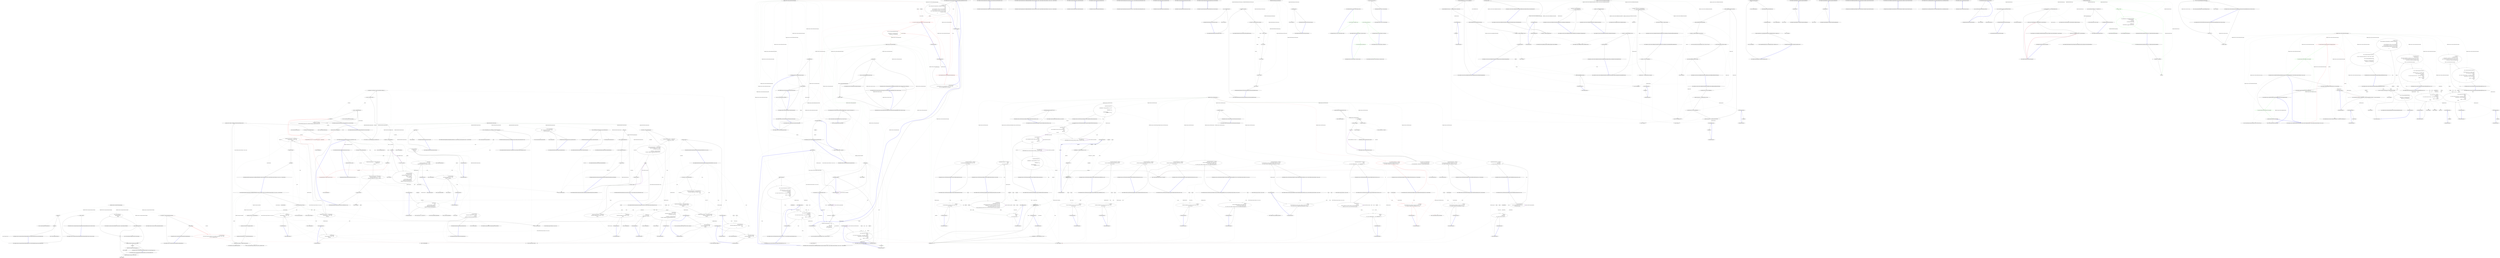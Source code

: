 digraph  {
n30 [label="HangFire.SqlServer.Components.ExpirationManager", span=""];
n0 [cluster="HangFire.SqlServer.Components.ExpirationManager.ExpirationManager(HangFire.SqlServer.SqlServerStorage)", label="Entry HangFire.SqlServer.Components.ExpirationManager.ExpirationManager(HangFire.SqlServer.SqlServerStorage)", span="26-26"];
n1 [cluster="HangFire.SqlServer.Components.ExpirationManager.ExpirationManager(HangFire.SqlServer.SqlServerStorage)", label="_storage = storage", span="28-28"];
n2 [cluster="HangFire.SqlServer.Components.ExpirationManager.ExpirationManager(HangFire.SqlServer.SqlServerStorage)", label="Exit HangFire.SqlServer.Components.ExpirationManager.ExpirationManager(HangFire.SqlServer.SqlServerStorage)", span="26-26"];
n3 [cluster="HangFire.SqlServer.Components.ExpirationManager.RemoveExpiredRecords()", label="Entry HangFire.SqlServer.Components.ExpirationManager.RemoveExpiredRecords()", span="31-31"];
n4 [cluster="HangFire.SqlServer.Components.ExpirationManager.RemoveExpiredRecords()", label="var connection = _storage.CreateAndOpenConnection()", span="33-33"];
n5 [cluster="HangFire.SqlServer.Components.ExpirationManager.RemoveExpiredRecords()", label=ProcessedTables, span="35-35"];
n8 [cluster="HangFire.SqlServer.SqlServerStorage.CreateAndOpenConnection()", label="Entry HangFire.SqlServer.SqlServerStorage.CreateAndOpenConnection()", span="81-81"];
n6 [cluster="HangFire.SqlServer.Components.ExpirationManager.RemoveExpiredRecords()", color=red, community=0, label="34: connection.Execute(\r\n                        String.Format(@''delete from HangFire.[{0}] with (tablock) where ExpireAt < @now'', table),\r\n                        new { now = DateTime.UtcNow })", span="37-39"];
n7 [cluster="HangFire.SqlServer.Components.ExpirationManager.RemoveExpiredRecords()", label="Exit HangFire.SqlServer.Components.ExpirationManager.RemoveExpiredRecords()", span="31-31"];
n9 [cluster="string.Format(string, object)", label="Entry string.Format(string, object)", span="0-0"];
n10 [cluster="Unk.Execute", label="Entry Unk.Execute", span=""];
n11 [cluster="HangFire.SqlServer.Components.ExpirationManager.HangFire.Server.IThreadWrappable.Work()", label="Entry HangFire.SqlServer.Components.ExpirationManager.HangFire.Server.IThreadWrappable.Work()", span="44-44"];
n12 [cluster="HangFire.SqlServer.Components.ExpirationManager.HangFire.Server.IThreadWrappable.Work()", label="Logger.Info(''Expiration manager has been started.'')", span="48-48"];
n13 [cluster="HangFire.SqlServer.Components.ExpirationManager.HangFire.Server.IThreadWrappable.Work()", label=true, span="50-50"];
n20 [cluster="Unk.Info", label="Entry Unk.Info", span=""];
n14 [cluster="HangFire.SqlServer.Components.ExpirationManager.HangFire.Server.IThreadWrappable.Work()", label="JobServer.RetryOnException(\r\n                        RemoveExpiredRecords,\r\n                        _stopped)", span="52-54"];
n16 [cluster="HangFire.SqlServer.Components.ExpirationManager.HangFire.Server.IThreadWrappable.Work()", label="Logger.Info(''Expiration manager has been stopped.'')", span="62-62"];
n15 [cluster="HangFire.SqlServer.Components.ExpirationManager.HangFire.Server.IThreadWrappable.Work()", label="_stopped.WaitOne(CheckInterval)", span="56-56"];
n21 [cluster="HangFire.Server.JobServer.RetryOnException(System.Action, System.Threading.WaitHandle)", label="Entry HangFire.Server.JobServer.RetryOnException(System.Action, System.Threading.WaitHandle)", span="151-151"];
n22 [cluster="System.Threading.WaitHandle.WaitOne(System.TimeSpan)", label="Entry System.Threading.WaitHandle.WaitOne(System.TimeSpan)", span="0-0"];
n17 [cluster="HangFire.SqlServer.Components.ExpirationManager.HangFire.Server.IThreadWrappable.Work()", label=Exception, span="64-64"];
n19 [cluster="HangFire.SqlServer.Components.ExpirationManager.HangFire.Server.IThreadWrappable.Work()", label="Exit HangFire.SqlServer.Components.ExpirationManager.HangFire.Server.IThreadWrappable.Work()", span="44-44"];
n18 [cluster="HangFire.SqlServer.Components.ExpirationManager.HangFire.Server.IThreadWrappable.Work()", label="Logger.Fatal(''Unexpected exception caught.'', ex)", span="66-66"];
n23 [cluster="Unk.Fatal", label="Entry Unk.Fatal", span=""];
n24 [cluster="HangFire.SqlServer.Components.ExpirationManager.HangFire.Server.IThreadWrappable.Dispose(System.Threading.Thread)", label="Entry HangFire.SqlServer.Components.ExpirationManager.HangFire.Server.IThreadWrappable.Dispose(System.Threading.Thread)", span="70-70"];
n25 [cluster="HangFire.SqlServer.Components.ExpirationManager.HangFire.Server.IThreadWrappable.Dispose(System.Threading.Thread)", label="_stopped.Set()", span="72-72"];
n26 [cluster="HangFire.SqlServer.Components.ExpirationManager.HangFire.Server.IThreadWrappable.Dispose(System.Threading.Thread)", label="thread.Join()", span="73-73"];
n28 [cluster="System.Threading.EventWaitHandle.Set()", label="Entry System.Threading.EventWaitHandle.Set()", span="0-0"];
n27 [cluster="HangFire.SqlServer.Components.ExpirationManager.HangFire.Server.IThreadWrappable.Dispose(System.Threading.Thread)", label="Exit HangFire.SqlServer.Components.ExpirationManager.HangFire.Server.IThreadWrappable.Dispose(System.Threading.Thread)", span="70-70"];
n29 [cluster="System.Threading.Thread.Join()", label="Entry System.Threading.Thread.Join()", span="0-0"];
m1_2 [cluster="HangFire.Storage.IStorageConnection.CreateFetcher(System.Collections.Generic.IEnumerable<string>)", file="IStorageConnection.cs", label="Entry HangFire.Storage.IStorageConnection.CreateFetcher(System.Collections.Generic.IEnumerable<string>)", span="9-9"];
m1_3 [cluster="HangFire.Storage.IStorageConnection.CreateFetcher(System.Collections.Generic.IEnumerable<string>)", file="IStorageConnection.cs", label="Exit HangFire.Storage.IStorageConnection.CreateFetcher(System.Collections.Generic.IEnumerable<string>)", span="9-9"];
m1_6 [cluster="HangFire.Storage.IStorageConnection.CreateExpiredJob(HangFire.Storage.InvocationData, string[], System.Collections.Generic.IDictionary<string, string>, System.TimeSpan)", file="IStorageConnection.cs", label="Entry HangFire.Storage.IStorageConnection.CreateExpiredJob(HangFire.Storage.InvocationData, string[], System.Collections.Generic.IDictionary<string, string>, System.TimeSpan)", span="17-17"];
m1_7 [cluster="HangFire.Storage.IStorageConnection.CreateExpiredJob(HangFire.Storage.InvocationData, string[], System.Collections.Generic.IDictionary<string, string>, System.TimeSpan)", file="IStorageConnection.cs", label="Exit HangFire.Storage.IStorageConnection.CreateExpiredJob(HangFire.Storage.InvocationData, string[], System.Collections.Generic.IDictionary<string, string>, System.TimeSpan)", span="17-17"];
m1_0 [cluster="HangFire.Storage.IStorageConnection.CreateWriteTransaction()", file="IStorageConnection.cs", label="Entry HangFire.Storage.IStorageConnection.CreateWriteTransaction()", span="8-8"];
m1_1 [cluster="HangFire.Storage.IStorageConnection.CreateWriteTransaction()", file="IStorageConnection.cs", label="Exit HangFire.Storage.IStorageConnection.CreateWriteTransaction()", span="8-8"];
m1_12 [cluster="HangFire.Storage.IStorageConnection.Heartbeat(string)", file="IStorageConnection.cs", label="Entry HangFire.Storage.IStorageConnection.Heartbeat(string)", span="25-25"];
m1_13 [cluster="HangFire.Storage.IStorageConnection.Heartbeat(string)", file="IStorageConnection.cs", label="Exit HangFire.Storage.IStorageConnection.Heartbeat(string)", span="25-25"];
m1_8 [cluster="HangFire.Storage.IStorageConnection.AnnounceServer(string, int, System.Collections.Generic.IEnumerable<string>)", file="IStorageConnection.cs", label="Entry HangFire.Storage.IStorageConnection.AnnounceServer(string, int, System.Collections.Generic.IEnumerable<string>)", span="23-23"];
m1_9 [cluster="HangFire.Storage.IStorageConnection.AnnounceServer(string, int, System.Collections.Generic.IEnumerable<string>)", file="IStorageConnection.cs", label="Exit HangFire.Storage.IStorageConnection.AnnounceServer(string, int, System.Collections.Generic.IEnumerable<string>)", span="23-23"];
m1_4 [cluster="HangFire.Storage.IStorageConnection.AcquireJobLock(string)", file="IStorageConnection.cs", label="Entry HangFire.Storage.IStorageConnection.AcquireJobLock(string)", span="11-11"];
m1_5 [cluster="HangFire.Storage.IStorageConnection.AcquireJobLock(string)", file="IStorageConnection.cs", label="Exit HangFire.Storage.IStorageConnection.AcquireJobLock(string)", span="11-11"];
m1_10 [cluster="HangFire.Storage.IStorageConnection.RemoveServer(string)", file="IStorageConnection.cs", label="Entry HangFire.Storage.IStorageConnection.RemoveServer(string)", span="24-24"];
m1_11 [cluster="HangFire.Storage.IStorageConnection.RemoveServer(string)", file="IStorageConnection.cs", label="Exit HangFire.Storage.IStorageConnection.RemoveServer(string)", span="24-24"];
m1_14 [cluster="HangFire.Storage.IStorageConnection.RemoveTimedOutServers(System.TimeSpan)", file="IStorageConnection.cs", label="Entry HangFire.Storage.IStorageConnection.RemoveTimedOutServers(System.TimeSpan)", span="26-26"];
m1_15 [cluster="HangFire.Storage.IStorageConnection.RemoveTimedOutServers(System.TimeSpan)", file="IStorageConnection.cs", label="Exit HangFire.Storage.IStorageConnection.RemoveTimedOutServers(System.TimeSpan)", span="26-26"];
m4_13 [cluster="Unk.Commit", file="RedisAtomicWriteTransaction.cs", label="Entry Unk.Commit", span=""];
m4_17 [cluster="Unk.Dispose", file="RedisAtomicWriteTransaction.cs", label="Entry Unk.Dispose", span=""];
m4_0 [cluster="HangFire.Redis.RedisAtomicWriteTransaction.RedisAtomicWriteTransaction(IRedisTransaction)", file="RedisAtomicWriteTransaction.cs", label="Entry HangFire.Redis.RedisAtomicWriteTransaction.RedisAtomicWriteTransaction(IRedisTransaction)", span="9-9"];
m4_1 [cluster="HangFire.Redis.RedisAtomicWriteTransaction.RedisAtomicWriteTransaction(IRedisTransaction)", file="RedisAtomicWriteTransaction.cs", label="_transaction = transaction", span="11-11"];
m4_2 [cluster="HangFire.Redis.RedisAtomicWriteTransaction.RedisAtomicWriteTransaction(IRedisTransaction)", file="RedisAtomicWriteTransaction.cs", label="var storage = new RedisStoredValues(_transaction)", span="13-13"];
m4_3 [cluster="HangFire.Redis.RedisAtomicWriteTransaction.RedisAtomicWriteTransaction(IRedisTransaction)", file="RedisAtomicWriteTransaction.cs", label="Values = storage", span="15-15"];
m4_4 [cluster="HangFire.Redis.RedisAtomicWriteTransaction.RedisAtomicWriteTransaction(IRedisTransaction)", file="RedisAtomicWriteTransaction.cs", label="Sets = storage", span="16-16"];
m4_5 [cluster="HangFire.Redis.RedisAtomicWriteTransaction.RedisAtomicWriteTransaction(IRedisTransaction)", file="RedisAtomicWriteTransaction.cs", label="Lists = storage", span="17-17"];
m4_6 [cluster="HangFire.Redis.RedisAtomicWriteTransaction.RedisAtomicWriteTransaction(IRedisTransaction)", file="RedisAtomicWriteTransaction.cs", label="Queues = storage", span="18-18"];
m4_7 [cluster="HangFire.Redis.RedisAtomicWriteTransaction.RedisAtomicWriteTransaction(IRedisTransaction)", file="RedisAtomicWriteTransaction.cs", label="Jobs = storage", span="19-19"];
m4_8 [cluster="HangFire.Redis.RedisAtomicWriteTransaction.RedisAtomicWriteTransaction(IRedisTransaction)", file="RedisAtomicWriteTransaction.cs", label="Exit HangFire.Redis.RedisAtomicWriteTransaction.RedisAtomicWriteTransaction(IRedisTransaction)", span="9-9"];
m4_14 [cluster="HangFire.Redis.RedisAtomicWriteTransaction.Dispose()", file="RedisAtomicWriteTransaction.cs", label="Entry HangFire.Redis.RedisAtomicWriteTransaction.Dispose()", span="33-33"];
m4_15 [cluster="HangFire.Redis.RedisAtomicWriteTransaction.Dispose()", file="RedisAtomicWriteTransaction.cs", label="_transaction.Dispose()", span="35-35"];
m4_16 [cluster="HangFire.Redis.RedisAtomicWriteTransaction.Dispose()", file="RedisAtomicWriteTransaction.cs", label="Exit HangFire.Redis.RedisAtomicWriteTransaction.Dispose()", span="33-33"];
m4_10 [cluster="HangFire.Redis.RedisAtomicWriteTransaction.Commit()", file="RedisAtomicWriteTransaction.cs", label="Entry HangFire.Redis.RedisAtomicWriteTransaction.Commit()", span="28-28"];
m4_11 [cluster="HangFire.Redis.RedisAtomicWriteTransaction.Commit()", file="RedisAtomicWriteTransaction.cs", label="return _transaction.Commit();", span="30-30"];
m4_12 [cluster="HangFire.Redis.RedisAtomicWriteTransaction.Commit()", file="RedisAtomicWriteTransaction.cs", label="Exit HangFire.Redis.RedisAtomicWriteTransaction.Commit()", span="28-28"];
m4_9 [cluster="HangFire.Redis.RedisStoredValues.RedisStoredValues(IRedisTransaction)", file="RedisAtomicWriteTransaction.cs", label="Entry HangFire.Redis.RedisStoredValues.RedisStoredValues(IRedisTransaction)", span="15-15"];
m4_18 [file="RedisAtomicWriteTransaction.cs", label="HangFire.Redis.RedisAtomicWriteTransaction", span=""];
m5_133 [cluster="Unk.FromNullableStringTimestamp", file="RedisStorageConnection.cs", label="Entry Unk.FromNullableStringTimestamp", span=""];
m5_20 [cluster="HangFire.Redis.RedisJobFetcher.RedisJobFetcher(IRedisClient, System.Collections.Generic.IEnumerable<string>, System.TimeSpan)", file="RedisStorageConnection.cs", label="Entry HangFire.Redis.RedisJobFetcher.RedisJobFetcher(IRedisClient, System.Collections.Generic.IEnumerable<string>, System.TimeSpan)", span="17-17"];
m5_51 [cluster="Unk.SetRangeInHash", file="RedisStorageConnection.cs", label="Entry Unk.SetRangeInHash", span=""];
m5_7 [cluster="HangFire.Redis.RedisStoredSets.RedisStoredSets(IRedisClient)", file="RedisStorageConnection.cs", label="Entry HangFire.Redis.RedisStoredSets.RedisStoredSets(IRedisClient)", span="11-11"];
m5_15 [cluster="RedisAtomicWriteTransaction.cstr", file="RedisStorageConnection.cs", label="Entry RedisAtomicWriteTransaction.cstr", span=""];
m5_26 [cluster="System.TimeSpan.FromMinutes(double)", file="RedisStorageConnection.cs", label="Entry System.TimeSpan.FromMinutes(double)", span="0-0"];
m5_12 [cluster="HangFire.Redis.RedisStorageConnection.CreateWriteTransaction()", file="RedisStorageConnection.cs", label="Entry HangFire.Redis.RedisStorageConnection.CreateWriteTransaction()", span="31-31"];
m5_13 [cluster="HangFire.Redis.RedisStorageConnection.CreateWriteTransaction()", file="RedisStorageConnection.cs", label="return new RedisAtomicWriteTransaction(_redis.CreateTransaction());", span="33-33"];
m5_14 [cluster="HangFire.Redis.RedisStorageConnection.CreateWriteTransaction()", file="RedisStorageConnection.cs", label="Exit HangFire.Redis.RedisStorageConnection.CreateWriteTransaction()", span="31-31"];
m5_132 [cluster="Unk.FromStringTimestamp", file="RedisStorageConnection.cs", label="Entry Unk.FromStringTimestamp", span=""];
m5_98 [cluster="Unk.SetEntryInHash", file="RedisStorageConnection.cs", label="Entry Unk.SetEntryInHash", span=""];
m5_68 [cluster="Unk.AddItemToSet", file="RedisStorageConnection.cs", label="Entry Unk.AddItemToSet", span=""];
m5_149 [cluster="Unk.RemoveEntryFromHash", file="RedisStorageConnection.cs", label="Entry Unk.RemoveEntryFromHash", span=""];
m5_94 [cluster="Unk.RemoveEntry", file="RedisStorageConnection.cs", label="Entry Unk.RemoveEntry", span=""];
m5_37 [cluster="HangFire.Redis.RedisStorageConnection.CreateExpiredJob(HangFire.Storage.InvocationData, string[], System.Collections.Generic.IDictionary<string, string>, System.TimeSpan)", file="RedisStorageConnection.cs", label="transaction.QueueCommand(x => x.ExpireEntryIn(\r\n                    String.Format(Prefix + ''job:{0}'', jobId),\r\n                    expireIn))", span="72-74"];
m5_28 [cluster="HangFire.Redis.RedisStorageConnection.CreateExpiredJob(HangFire.Storage.InvocationData, string[], System.Collections.Generic.IDictionary<string, string>, System.TimeSpan)", file="RedisStorageConnection.cs", label="Entry HangFire.Redis.RedisStorageConnection.CreateExpiredJob(HangFire.Storage.InvocationData, string[], System.Collections.Generic.IDictionary<string, string>, System.TimeSpan)", span="52-52"];
m5_29 [cluster="HangFire.Redis.RedisStorageConnection.CreateExpiredJob(HangFire.Storage.InvocationData, string[], System.Collections.Generic.IDictionary<string, string>, System.TimeSpan)", file="RedisStorageConnection.cs", label="var jobId = Guid.NewGuid().ToString()", span="58-58"];
m5_30 [cluster="HangFire.Redis.RedisStorageConnection.CreateExpiredJob(HangFire.Storage.InvocationData, string[], System.Collections.Generic.IDictionary<string, string>, System.TimeSpan)", file="RedisStorageConnection.cs", label="parameters.Add(''Type'', invocationData.Type)", span="60-60"];
m5_31 [cluster="HangFire.Redis.RedisStorageConnection.CreateExpiredJob(HangFire.Storage.InvocationData, string[], System.Collections.Generic.IDictionary<string, string>, System.TimeSpan)", file="RedisStorageConnection.cs", label="parameters.Add(''Method'', invocationData.Method)", span="61-61"];
m5_32 [cluster="HangFire.Redis.RedisStorageConnection.CreateExpiredJob(HangFire.Storage.InvocationData, string[], System.Collections.Generic.IDictionary<string, string>, System.TimeSpan)", file="RedisStorageConnection.cs", label="parameters.Add(''ParameterTypes'', invocationData.ParameterTypes)", span="62-62"];
m5_33 [cluster="HangFire.Redis.RedisStorageConnection.CreateExpiredJob(HangFire.Storage.InvocationData, string[], System.Collections.Generic.IDictionary<string, string>, System.TimeSpan)", file="RedisStorageConnection.cs", label="parameters.Add(''Arguments'', JobHelper.ToJson(arguments))", span="63-63"];
m5_34 [cluster="HangFire.Redis.RedisStorageConnection.CreateExpiredJob(HangFire.Storage.InvocationData, string[], System.Collections.Generic.IDictionary<string, string>, System.TimeSpan)", file="RedisStorageConnection.cs", label="parameters.Add(''CreatedAt'', JobHelper.ToStringTimestamp(DateTime.UtcNow))", span="64-64"];
m5_36 [cluster="HangFire.Redis.RedisStorageConnection.CreateExpiredJob(HangFire.Storage.InvocationData, string[], System.Collections.Generic.IDictionary<string, string>, System.TimeSpan)", file="RedisStorageConnection.cs", label="transaction.QueueCommand(x => x.SetRangeInHash(\r\n                    String.Format(Prefix + ''job:{0}'', jobId),\r\n                    parameters))", span="68-70"];
m5_39 [cluster="HangFire.Redis.RedisStorageConnection.CreateExpiredJob(HangFire.Storage.InvocationData, string[], System.Collections.Generic.IDictionary<string, string>, System.TimeSpan)", file="RedisStorageConnection.cs", label="return jobId;", span="80-80"];
m5_35 [cluster="HangFire.Redis.RedisStorageConnection.CreateExpiredJob(HangFire.Storage.InvocationData, string[], System.Collections.Generic.IDictionary<string, string>, System.TimeSpan)", file="RedisStorageConnection.cs", label="var transaction = _redis.CreateTransaction()", span="66-66"];
m5_38 [cluster="HangFire.Redis.RedisStorageConnection.CreateExpiredJob(HangFire.Storage.InvocationData, string[], System.Collections.Generic.IDictionary<string, string>, System.TimeSpan)", file="RedisStorageConnection.cs", label="transaction.Commit()", span="77-77"];
m5_40 [cluster="HangFire.Redis.RedisStorageConnection.CreateExpiredJob(HangFire.Storage.InvocationData, string[], System.Collections.Generic.IDictionary<string, string>, System.TimeSpan)", file="RedisStorageConnection.cs", label="Exit HangFire.Redis.RedisStorageConnection.CreateExpiredJob(HangFire.Storage.InvocationData, string[], System.Collections.Generic.IDictionary<string, string>, System.TimeSpan)", span="52-52"];
m5_73 [cluster="int.ToString()", file="RedisStorageConnection.cs", label="Entry int.ToString()", span="0-0"];
m5_122 [cluster="Unk.InfoFormat", file="RedisStorageConnection.cs", label="Entry Unk.InfoFormat", span=""];
m5_21 [cluster="System.TimeSpan.FromSeconds(double)", file="RedisStorageConnection.cs", label="Entry System.TimeSpan.FromSeconds(double)", span="0-0"];
m5_55 [cluster="Unk.ExpireEntryIn", file="RedisStorageConnection.cs", label="Entry Unk.ExpireEntryIn", span=""];
m5_96 [cluster="HangFire.Redis.RedisStorageConnection.Heartbeat(string)", file="RedisStorageConnection.cs", label="_redis.SetEntryInHash(\r\n                String.Format(''hangfire:server:{0}'', serverId),\r\n                ''Heartbeat'',\r\n                JobHelper.ToStringTimestamp(DateTime.UtcNow))", span="133-136"];
m5_95 [cluster="HangFire.Redis.RedisStorageConnection.Heartbeat(string)", file="RedisStorageConnection.cs", label="Entry HangFire.Redis.RedisStorageConnection.Heartbeat(string)", span="131-131"];
m5_97 [cluster="HangFire.Redis.RedisStorageConnection.Heartbeat(string)", file="RedisStorageConnection.cs", label="Exit HangFire.Redis.RedisStorageConnection.Heartbeat(string)", span="131-131"];
m5_0 [cluster="HangFire.Redis.RedisStorageConnection.RedisStorageConnection(HangFire.Redis.RedisStorage, IRedisClient)", file="RedisStorageConnection.cs", label="Entry HangFire.Redis.RedisStorageConnection.RedisStorageConnection(HangFire.Redis.RedisStorage, IRedisClient)", span="17-17"];
m5_1 [cluster="HangFire.Redis.RedisStorageConnection.RedisStorageConnection(HangFire.Redis.RedisStorage, IRedisClient)", file="RedisStorageConnection.cs", label="_redis = redis", span="19-19"];
m5_2 [cluster="HangFire.Redis.RedisStorageConnection.RedisStorageConnection(HangFire.Redis.RedisStorage, IRedisClient)", file="RedisStorageConnection.cs", label="Jobs = new RedisStoredJobs(redis)", span="21-21"];
m5_3 [cluster="HangFire.Redis.RedisStorageConnection.RedisStorageConnection(HangFire.Redis.RedisStorage, IRedisClient)", file="RedisStorageConnection.cs", label="Sets = new RedisStoredSets(redis)", span="22-22"];
m5_4 [cluster="HangFire.Redis.RedisStorageConnection.RedisStorageConnection(HangFire.Redis.RedisStorage, IRedisClient)", file="RedisStorageConnection.cs", label="Storage = storage", span="23-23"];
m5_5 [cluster="HangFire.Redis.RedisStorageConnection.RedisStorageConnection(HangFire.Redis.RedisStorage, IRedisClient)", file="RedisStorageConnection.cs", label="Exit HangFire.Redis.RedisStorageConnection.RedisStorageConnection(HangFire.Redis.RedisStorage, IRedisClient)", span="17-17"];
m5_139 [cluster="HangFire.Redis.RedisStorageConnection.RemoveFromDequeuedList(IRedisClient, string, string)", file="RedisStorageConnection.cs", label="transaction.QueueCommand(x => x.RemoveEntryFromHash(\r\n                    String.Format(''hangfire:job:{0}'', jobId),\r\n                    ''Checked''))", span="196-198"];
m5_135 [cluster="HangFire.Redis.RedisStorageConnection.RemoveFromDequeuedList(IRedisClient, string, string)", file="RedisStorageConnection.cs", label="Entry HangFire.Redis.RedisStorageConnection.RemoveFromDequeuedList(IRedisClient, string, string)", span="181-181"];
m5_136 [cluster="HangFire.Redis.RedisStorageConnection.RemoveFromDequeuedList(IRedisClient, string, string)", file="RedisStorageConnection.cs", label="var transaction = redis.CreateTransaction()", span="186-186"];
m5_137 [cluster="HangFire.Redis.RedisStorageConnection.RemoveFromDequeuedList(IRedisClient, string, string)", file="RedisStorageConnection.cs", label="transaction.QueueCommand(x => x.RemoveItemFromList(\r\n                    String.Format(''hangfire:queue:{0}:dequeued'', queue),\r\n                    jobId,\r\n                    -1))", span="188-191"];
m5_138 [cluster="HangFire.Redis.RedisStorageConnection.RemoveFromDequeuedList(IRedisClient, string, string)", file="RedisStorageConnection.cs", label="transaction.QueueCommand(x => x.RemoveEntryFromHash(\r\n                    String.Format(''hangfire:job:{0}'', jobId),\r\n                    ''Fetched''))", span="193-195"];
m5_140 [cluster="HangFire.Redis.RedisStorageConnection.RemoveFromDequeuedList(IRedisClient, string, string)", file="RedisStorageConnection.cs", label="transaction.Commit()", span="200-200"];
m5_141 [cluster="HangFire.Redis.RedisStorageConnection.RemoveFromDequeuedList(IRedisClient, string, string)", file="RedisStorageConnection.cs", label="Exit HangFire.Redis.RedisStorageConnection.RemoveFromDequeuedList(IRedisClient, string, string)", span="181-181"];
m5_42 [cluster="System.Guid.ToString()", file="RedisStorageConnection.cs", label="Entry System.Guid.ToString()", span="0-0"];
m5_117 [cluster="Unk.Flush", file="RedisStorageConnection.cs", label="Entry Unk.Flush", span=""];
m5_134 [cluster="Unk.Add", file="RedisStorageConnection.cs", label="Entry Unk.Add", span=""];
m5_121 [cluster="System.DateTime.Add(System.TimeSpan)", file="RedisStorageConnection.cs", label="Entry System.DateTime.Add(System.TimeSpan)", span="0-0"];
m5_72 [cluster="System.Collections.Generic.Dictionary<TKey, TValue>.Dictionary()", file="RedisStorageConnection.cs", label="Entry System.Collections.Generic.Dictionary<TKey, TValue>.Dictionary()", span="0-0"];
m5_56 [cluster="HangFire.Redis.RedisStorageConnection.AnnounceServer(string, int, System.Collections.Generic.IEnumerable<string>)", file="RedisStorageConnection.cs", label="Entry HangFire.Redis.RedisStorageConnection.AnnounceServer(string, int, System.Collections.Generic.IEnumerable<string>)", span="83-83"];
m5_57 [cluster="HangFire.Redis.RedisStorageConnection.AnnounceServer(string, int, System.Collections.Generic.IEnumerable<string>)", file="RedisStorageConnection.cs", label="var transaction = _redis.CreateTransaction()", span="85-85"];
m5_58 [cluster="HangFire.Redis.RedisStorageConnection.AnnounceServer(string, int, System.Collections.Generic.IEnumerable<string>)", file="RedisStorageConnection.cs", label="transaction.QueueCommand(x => x.AddItemToSet(\r\n                    ''hangfire:servers'', serverId))", span="87-88"];
m5_59 [cluster="HangFire.Redis.RedisStorageConnection.AnnounceServer(string, int, System.Collections.Generic.IEnumerable<string>)", file="RedisStorageConnection.cs", label="transaction.QueueCommand(x => x.SetRangeInHash(\r\n                    String.Format(''hangfire:server:{0}'', serverId),\r\n                    new Dictionary<string, string>\r\n                        {\r\n                            { ''WorkerCount'', workerCount.ToString() },\r\n                            { ''StartedAt'', JobHelper.ToStringTimestamp(DateTime.UtcNow) },\r\n                        }))", span="90-96"];
m5_60 [cluster="HangFire.Redis.RedisStorageConnection.AnnounceServer(string, int, System.Collections.Generic.IEnumerable<string>)", file="RedisStorageConnection.cs", label=queues, span="98-98"];
m5_62 [cluster="HangFire.Redis.RedisStorageConnection.AnnounceServer(string, int, System.Collections.Generic.IEnumerable<string>)", file="RedisStorageConnection.cs", label="transaction.QueueCommand(x => x.AddItemToList(\r\n                        String.Format(''hangfire:server:{0}:queues'', serverId),\r\n                        queue1))", span="101-103"];
m5_63 [cluster="HangFire.Redis.RedisStorageConnection.AnnounceServer(string, int, System.Collections.Generic.IEnumerable<string>)", file="RedisStorageConnection.cs", label="transaction.Commit()", span="106-106"];
m5_61 [cluster="HangFire.Redis.RedisStorageConnection.AnnounceServer(string, int, System.Collections.Generic.IEnumerable<string>)", file="RedisStorageConnection.cs", label="var queue1 = queue", span="100-100"];
m5_64 [cluster="HangFire.Redis.RedisStorageConnection.AnnounceServer(string, int, System.Collections.Generic.IEnumerable<string>)", file="RedisStorageConnection.cs", label="Exit HangFire.Redis.RedisStorageConnection.AnnounceServer(string, int, System.Collections.Generic.IEnumerable<string>)", span="83-83"];
m5_99 [cluster="HangFire.Redis.RedisStorageConnection.RemoveTimedOutServers(System.TimeSpan)", file="RedisStorageConnection.cs", label="Entry HangFire.Redis.RedisStorageConnection.RemoveTimedOutServers(System.TimeSpan)", span="139-139"];
m5_100 [cluster="HangFire.Redis.RedisStorageConnection.RemoveTimedOutServers(System.TimeSpan)", file="RedisStorageConnection.cs", label="var serverNames = _redis.GetAllItemsFromSet(''hangfire:servers'')", span="141-141"];
m5_111 [cluster="HangFire.Redis.RedisStorageConnection.RemoveTimedOutServers(System.TimeSpan)", file="RedisStorageConnection.cs", label="utcNow > maxTime.Add(timeOut)", span="173-173"];
m5_101 [cluster="HangFire.Redis.RedisStorageConnection.RemoveTimedOutServers(System.TimeSpan)", file="RedisStorageConnection.cs", label="var heartbeats = new Dictionary<string, Tuple<DateTime, DateTime?>>()", span="142-142"];
m5_104 [cluster="HangFire.Redis.RedisStorageConnection.RemoveTimedOutServers(System.TimeSpan)", file="RedisStorageConnection.cs", label=serverNames, span="148-148"];
m5_102 [cluster="HangFire.Redis.RedisStorageConnection.RemoveTimedOutServers(System.TimeSpan)", file="RedisStorageConnection.cs", label="var utcNow = DateTime.UtcNow", span="144-144"];
m5_106 [cluster="HangFire.Redis.RedisStorageConnection.RemoveTimedOutServers(System.TimeSpan)", file="RedisStorageConnection.cs", label="pipeline.QueueCommand(\r\n                        x => x.GetValuesFromHash(\r\n                            String.Format(''hangfire:server:{0}'', name),\r\n                            ''StartedAt'', ''Heartbeat''),\r\n                        x => heartbeats.Add(\r\n                            name,\r\n                            new Tuple<DateTime, DateTime?>(\r\n                                JobHelper.FromStringTimestamp(x[0]),\r\n                                JobHelper.FromNullableStringTimestamp(x[1]))))", span="152-160"];
m5_109 [cluster="HangFire.Redis.RedisStorageConnection.RemoveTimedOutServers(System.TimeSpan)", file="RedisStorageConnection.cs", label=heartbeats, span="168-168"];
m5_103 [cluster="HangFire.Redis.RedisStorageConnection.RemoveTimedOutServers(System.TimeSpan)", file="RedisStorageConnection.cs", label="var pipeline = _redis.CreatePipeline()", span="146-146"];
m5_107 [cluster="HangFire.Redis.RedisStorageConnection.RemoveTimedOutServers(System.TimeSpan)", file="RedisStorageConnection.cs", label="pipeline.Flush()", span="163-163"];
m5_105 [cluster="HangFire.Redis.RedisStorageConnection.RemoveTimedOutServers(System.TimeSpan)", file="RedisStorageConnection.cs", label="var name = serverName", span="150-150"];
m5_108 [cluster="HangFire.Redis.RedisStorageConnection.RemoveTimedOutServers(System.TimeSpan)", color=red, community=0, file="RedisStorageConnection.cs", label="33: Logger.DebugFormat(''Looking for timed out servers...'')", span="166-166"];
m5_110 [cluster="HangFire.Redis.RedisStorageConnection.RemoveTimedOutServers(System.TimeSpan)", file="RedisStorageConnection.cs", label="var maxTime = new DateTime(\r\n                    Math.Max(heartbeat.Value.Item1.Ticks, (heartbeat.Value.Item2 ?? DateTime.MinValue).Ticks))", span="170-171"];
m5_112 [cluster="HangFire.Redis.RedisStorageConnection.RemoveTimedOutServers(System.TimeSpan)", file="RedisStorageConnection.cs", label="RemoveServer(_redis, heartbeat.Key)", span="175-175"];
m5_113 [cluster="HangFire.Redis.RedisStorageConnection.RemoveTimedOutServers(System.TimeSpan)", color=red, community=0, file="RedisStorageConnection.cs", label="33: Logger.InfoFormat(''Server '{0}' was removed due to time out.'', heartbeat.Key)", span="176-176"];
m5_114 [cluster="HangFire.Redis.RedisStorageConnection.RemoveTimedOutServers(System.TimeSpan)", file="RedisStorageConnection.cs", label="Exit HangFire.Redis.RedisStorageConnection.RemoveTimedOutServers(System.TimeSpan)", span="139-139"];
m5_131 [cluster="System.Tuple<T1, T2>.Tuple(T1, T2)", file="RedisStorageConnection.cs", label="Entry System.Tuple<T1, T2>.Tuple(T1, T2)", span="0-0"];
m5_77 [cluster="Unk.AddItemToList", file="RedisStorageConnection.cs", label="Entry Unk.AddItemToList", span=""];
m5_11 [cluster="Unk.Dispose", file="RedisStorageConnection.cs", label="Entry Unk.Dispose", span=""];
m5_90 [cluster="Unk.RemoveItemFromSet", file="RedisStorageConnection.cs", label="Entry Unk.RemoveItemFromSet", span=""];
m5_119 [cluster="System.DateTime.DateTime(long)", file="RedisStorageConnection.cs", label="Entry System.DateTime.DateTime(long)", span="0-0"];
m5_120 [cluster="System.Math.Max(long, long)", file="RedisStorageConnection.cs", label="Entry System.Math.Max(long, long)", span="0-0"];
m5_8 [cluster="HangFire.Redis.RedisStorageConnection.Dispose()", file="RedisStorageConnection.cs", label="Entry HangFire.Redis.RedisStorageConnection.Dispose()", span="26-26"];
m5_9 [cluster="HangFire.Redis.RedisStorageConnection.Dispose()", file="RedisStorageConnection.cs", label="_redis.Dispose()", span="28-28"];
m5_10 [cluster="HangFire.Redis.RedisStorageConnection.Dispose()", file="RedisStorageConnection.cs", label="Exit HangFire.Redis.RedisStorageConnection.Dispose()", span="26-26"];
m5_6 [cluster="HangFire.Redis.RedisStoredJobs.RedisStoredJobs(IRedisClient)", file="RedisStorageConnection.cs", label="Entry HangFire.Redis.RedisStoredJobs.RedisStoredJobs(IRedisClient)", span="13-13"];
m5_150 [cluster="lambda expression", file="RedisStorageConnection.cs", label="Entry lambda expression", span="196-198"];
m5_49 [cluster="lambda expression", file="RedisStorageConnection.cs", label="x.SetRangeInHash(\r\n                    String.Format(Prefix + ''job:{0}'', jobId),\r\n                    parameters)", span="68-70"];
m5_53 [cluster="lambda expression", file="RedisStorageConnection.cs", label="x.ExpireEntryIn(\r\n                    String.Format(Prefix + ''job:{0}'', jobId),\r\n                    expireIn)", span="72-74"];
m5_48 [cluster="lambda expression", file="RedisStorageConnection.cs", label="Entry lambda expression", span="68-70"];
m5_52 [cluster="lambda expression", file="RedisStorageConnection.cs", label="Entry lambda expression", span="72-74"];
m5_50 [cluster="lambda expression", file="RedisStorageConnection.cs", label="Exit lambda expression", span="68-70"];
m5_54 [cluster="lambda expression", file="RedisStorageConnection.cs", label="Exit lambda expression", span="72-74"];
m5_66 [cluster="lambda expression", file="RedisStorageConnection.cs", label="x.AddItemToSet(\r\n                    ''hangfire:servers'', serverId)", span="87-88"];
m5_70 [cluster="lambda expression", file="RedisStorageConnection.cs", label="x.SetRangeInHash(\r\n                    String.Format(''hangfire:server:{0}'', serverId),\r\n                    new Dictionary<string, string>\r\n                        {\r\n                            { ''WorkerCount'', workerCount.ToString() },\r\n                            { ''StartedAt'', JobHelper.ToStringTimestamp(DateTime.UtcNow) },\r\n                        })", span="90-96"];
m5_75 [cluster="lambda expression", file="RedisStorageConnection.cs", label="x.AddItemToList(\r\n                        String.Format(''hangfire:server:{0}:queues'', serverId),\r\n                        queue1)", span="101-103"];
m5_65 [cluster="lambda expression", file="RedisStorageConnection.cs", label="Entry lambda expression", span="87-88"];
m5_69 [cluster="lambda expression", file="RedisStorageConnection.cs", label="Entry lambda expression", span="90-96"];
m5_74 [cluster="lambda expression", file="RedisStorageConnection.cs", label="Entry lambda expression", span="101-103"];
m5_67 [cluster="lambda expression", file="RedisStorageConnection.cs", label="Exit lambda expression", span="87-88"];
m5_71 [cluster="lambda expression", file="RedisStorageConnection.cs", label="Exit lambda expression", span="90-96"];
m5_76 [cluster="lambda expression", file="RedisStorageConnection.cs", label="Exit lambda expression", span="101-103"];
m5_88 [cluster="lambda expression", file="RedisStorageConnection.cs", label="x.RemoveItemFromSet(\r\n                    ''hangfire:servers'',\r\n                    serverId)", span="119-121"];
m5_92 [cluster="lambda expression", file="RedisStorageConnection.cs", label="x.RemoveEntry(\r\n                    String.Format(''hangfire:server:{0}'', serverId),\r\n                    String.Format(''hangfire:server:{0}:queues'', serverId))", span="123-125"];
m5_87 [cluster="lambda expression", file="RedisStorageConnection.cs", label="Entry lambda expression", span="119-121"];
m5_91 [cluster="lambda expression", file="RedisStorageConnection.cs", label="Entry lambda expression", span="123-125"];
m5_89 [cluster="lambda expression", file="RedisStorageConnection.cs", label="Exit lambda expression", span="119-121"];
m5_93 [cluster="lambda expression", file="RedisStorageConnection.cs", label="Exit lambda expression", span="123-125"];
m5_129 [cluster="lambda expression", file="RedisStorageConnection.cs", label="heartbeats.Add(\r\n                            name,\r\n                            new Tuple<DateTime, DateTime?>(\r\n                                JobHelper.FromStringTimestamp(x[0]),\r\n                                JobHelper.FromNullableStringTimestamp(x[1])))", span="156-160"];
m5_124 [cluster="lambda expression", file="RedisStorageConnection.cs", label="x.GetValuesFromHash(\r\n                            String.Format(''hangfire:server:{0}'', name),\r\n                            ''StartedAt'', ''Heartbeat'')", span="153-155"];
m5_123 [cluster="lambda expression", file="RedisStorageConnection.cs", label="Entry lambda expression", span="153-155"];
m5_128 [cluster="lambda expression", file="RedisStorageConnection.cs", label="Entry lambda expression", span="156-160"];
m5_125 [cluster="lambda expression", file="RedisStorageConnection.cs", label="Exit lambda expression", span="153-155"];
m5_130 [cluster="lambda expression", file="RedisStorageConnection.cs", label="Exit lambda expression", span="156-160"];
m5_143 [cluster="lambda expression", file="RedisStorageConnection.cs", label="x.RemoveItemFromList(\r\n                    String.Format(''hangfire:queue:{0}:dequeued'', queue),\r\n                    jobId,\r\n                    -1)", span="188-191"];
m5_147 [cluster="lambda expression", file="RedisStorageConnection.cs", label="x.RemoveEntryFromHash(\r\n                    String.Format(''hangfire:job:{0}'', jobId),\r\n                    ''Fetched'')", span="193-195"];
m5_151 [cluster="lambda expression", file="RedisStorageConnection.cs", label="x.RemoveEntryFromHash(\r\n                    String.Format(''hangfire:job:{0}'', jobId),\r\n                    ''Checked'')", span="196-198"];
m5_142 [cluster="lambda expression", file="RedisStorageConnection.cs", label="Entry lambda expression", span="188-191"];
m5_146 [cluster="lambda expression", file="RedisStorageConnection.cs", label="Entry lambda expression", span="193-195"];
m5_144 [cluster="lambda expression", file="RedisStorageConnection.cs", label="Exit lambda expression", span="188-191"];
m5_148 [cluster="lambda expression", file="RedisStorageConnection.cs", label="Exit lambda expression", span="193-195"];
m5_152 [cluster="lambda expression", file="RedisStorageConnection.cs", label="Exit lambda expression", span="196-198"];
m5_45 [cluster="HangFire.Common.JobHelper.ToStringTimestamp(System.DateTime)", file="RedisStorageConnection.cs", label="Entry HangFire.Common.JobHelper.ToStringTimestamp(System.DateTime)", span="46-46"];
m5_78 [cluster="HangFire.Redis.RedisStorageConnection.RemoveServer(string)", file="RedisStorageConnection.cs", label="Entry HangFire.Redis.RedisStorageConnection.RemoveServer(string)", span="110-110"];
m5_79 [cluster="HangFire.Redis.RedisStorageConnection.RemoveServer(string)", file="RedisStorageConnection.cs", label="RemoveServer(_redis, serverId)", span="112-112"];
m5_80 [cluster="HangFire.Redis.RedisStorageConnection.RemoveServer(string)", file="RedisStorageConnection.cs", label="Exit HangFire.Redis.RedisStorageConnection.RemoveServer(string)", span="110-110"];
m5_145 [cluster="Unk.RemoveItemFromList", file="RedisStorageConnection.cs", label="Entry Unk.RemoveItemFromList", span=""];
m5_116 [cluster="Unk.CreatePipeline", file="RedisStorageConnection.cs", label="Entry Unk.CreatePipeline", span=""];
m5_41 [cluster="System.Guid.NewGuid()", file="RedisStorageConnection.cs", label="Entry System.Guid.NewGuid()", span="0-0"];
m5_44 [cluster="HangFire.Common.JobHelper.ToJson(object)", file="RedisStorageConnection.cs", label="Entry HangFire.Common.JobHelper.ToJson(object)", span="23-23"];
m5_47 [cluster="Unk.Commit", file="RedisStorageConnection.cs", label="Entry Unk.Commit", span=""];
m5_115 [cluster="Unk.GetAllItemsFromSet", file="RedisStorageConnection.cs", label="Entry Unk.GetAllItemsFromSet", span=""];
m5_84 [cluster="HangFire.Redis.RedisStorageConnection.RemoveServer(IRedisClient, string)", file="RedisStorageConnection.cs", label="transaction.QueueCommand(x => x.RemoveEntry(\r\n                    String.Format(''hangfire:server:{0}'', serverId),\r\n                    String.Format(''hangfire:server:{0}:queues'', serverId)))", span="123-125"];
m5_81 [cluster="HangFire.Redis.RedisStorageConnection.RemoveServer(IRedisClient, string)", file="RedisStorageConnection.cs", label="Entry HangFire.Redis.RedisStorageConnection.RemoveServer(IRedisClient, string)", span="115-115"];
m5_82 [cluster="HangFire.Redis.RedisStorageConnection.RemoveServer(IRedisClient, string)", file="RedisStorageConnection.cs", label="var transaction = redis.CreateTransaction()", span="117-117"];
m5_83 [cluster="HangFire.Redis.RedisStorageConnection.RemoveServer(IRedisClient, string)", file="RedisStorageConnection.cs", label="transaction.QueueCommand(x => x.RemoveItemFromSet(\r\n                    ''hangfire:servers'',\r\n                    serverId))", span="119-121"];
m5_85 [cluster="HangFire.Redis.RedisStorageConnection.RemoveServer(IRedisClient, string)", file="RedisStorageConnection.cs", label="transaction.Commit()", span="127-127"];
m5_86 [cluster="HangFire.Redis.RedisStorageConnection.RemoveServer(IRedisClient, string)", file="RedisStorageConnection.cs", label="Exit HangFire.Redis.RedisStorageConnection.RemoveServer(IRedisClient, string)", span="115-115"];
m5_127 [cluster="Unk.GetValuesFromHash", file="RedisStorageConnection.cs", label="Entry Unk.GetValuesFromHash", span=""];
m5_126 [cluster="Unk.Format", file="RedisStorageConnection.cs", label="Entry Unk.Format", span=""];
m5_46 [cluster="Unk.QueueCommand", file="RedisStorageConnection.cs", label="Entry Unk.QueueCommand", span=""];
m5_118 [cluster="Unk.DebugFormat", file="RedisStorageConnection.cs", label="Entry Unk.DebugFormat", span=""];
m5_43 [cluster="System.Collections.Generic.IDictionary<TKey, TValue>.Add(TKey, TValue)", file="RedisStorageConnection.cs", label="Entry System.Collections.Generic.IDictionary<TKey, TValue>.Add(TKey, TValue)", span="0-0"];
m5_17 [cluster="HangFire.Redis.RedisStorageConnection.CreateFetcher(System.Collections.Generic.IEnumerable<string>)", file="RedisStorageConnection.cs", label="Entry HangFire.Redis.RedisStorageConnection.CreateFetcher(System.Collections.Generic.IEnumerable<string>)", span="36-36"];
m5_18 [cluster="HangFire.Redis.RedisStorageConnection.CreateFetcher(System.Collections.Generic.IEnumerable<string>)", file="RedisStorageConnection.cs", label="return new RedisJobFetcher(_redis, queueNames, TimeSpan.FromSeconds(1));", span="38-38"];
m5_19 [cluster="HangFire.Redis.RedisStorageConnection.CreateFetcher(System.Collections.Generic.IEnumerable<string>)", file="RedisStorageConnection.cs", label="Exit HangFire.Redis.RedisStorageConnection.CreateFetcher(System.Collections.Generic.IEnumerable<string>)", span="36-36"];
m5_22 [cluster="HangFire.Redis.RedisStorageConnection.AcquireJobLock(string)", file="RedisStorageConnection.cs", label="Entry HangFire.Redis.RedisStorageConnection.AcquireJobLock(string)", span="41-41"];
m5_23 [cluster="HangFire.Redis.RedisStorageConnection.AcquireJobLock(string)", file="RedisStorageConnection.cs", label="return _redis.AcquireLock(\r\n                Prefix + String.Format(''job:{0}:state-lock'', jobId),\r\n                TimeSpan.FromMinutes(1));", span="43-45"];
m5_24 [cluster="HangFire.Redis.RedisStorageConnection.AcquireJobLock(string)", file="RedisStorageConnection.cs", label="Exit HangFire.Redis.RedisStorageConnection.AcquireJobLock(string)", span="41-41"];
m5_27 [cluster="Unk.AcquireLock", file="RedisStorageConnection.cs", label="Entry Unk.AcquireLock", span=""];
m5_16 [cluster="Unk.CreateTransaction", file="RedisStorageConnection.cs", label="Entry Unk.CreateTransaction", span=""];
m5_153 [file="RedisStorageConnection.cs", label="HangFire.Redis.RedisStorageConnection", span=""];
m5_154 [file="RedisStorageConnection.cs", label="System.Collections.Generic.IDictionary<string, string>", span=""];
m5_155 [file="RedisStorageConnection.cs", label=jobId, span=""];
m5_156 [file="RedisStorageConnection.cs", label="System.TimeSpan", span=""];
m5_157 [file="RedisStorageConnection.cs", label=string, span=""];
m5_158 [file="RedisStorageConnection.cs", label=int, span=""];
m5_159 [file="RedisStorageConnection.cs", label=queue1, span=""];
m5_160 [file="RedisStorageConnection.cs", label=string, span=""];
m5_161 [file="RedisStorageConnection.cs", label=name, span=""];
m5_162 [file="RedisStorageConnection.cs", label=heartbeats, span=""];
m5_163 [file="RedisStorageConnection.cs", label=string, span=""];
m5_164 [file="RedisStorageConnection.cs", label=string, span=""];
m6_16 [cluster="HangFire.Perform.In<TJob>(System.TimeSpan, object)", file="RedisStoredValues.cs", label="Entry HangFire.Perform.In<TJob>(System.TimeSpan, object)", span="42-42"];
m6_17 [cluster="HangFire.Perform.In<TJob>(System.TimeSpan, object)", color=green, community=0, file="RedisStoredValues.cs", label="9: return In(interval, typeof(TJob), args);", span="45-45"];
m6_18 [cluster="HangFire.Perform.In<TJob>(System.TimeSpan, object)", file="RedisStoredValues.cs", label="Exit HangFire.Perform.In<TJob>(System.TimeSpan, object)", span="42-42"];
m6_25 [cluster="HangFire.Client.JobClient.In(System.TimeSpan, System.Type, object)", file="RedisStoredValues.cs", label="Entry HangFire.Client.JobClient.In(System.TimeSpan, System.Type, object)", span="46-46"];
m6_20 [cluster="HangFire.Perform.In(System.TimeSpan, System.Type)", file="RedisStoredValues.cs", label="Entry HangFire.Perform.In(System.TimeSpan, System.Type)", span="48-48"];
m6_21 [cluster="HangFire.Perform.In(System.TimeSpan, System.Type)", color=green, community=0, file="RedisStoredValues.cs", label="9: return In(interval, jobType, null);", span="50-50"];
m6_22 [cluster="HangFire.Perform.In(System.TimeSpan, System.Type)", file="RedisStoredValues.cs", label="Exit HangFire.Perform.In(System.TimeSpan, System.Type)", span="48-48"];
m6_19 [cluster="HangFire.Perform.In(System.TimeSpan, System.Type, object)", file="RedisStoredValues.cs", label="Entry HangFire.Perform.In(System.TimeSpan, System.Type, object)", span="53-53"];
m6_23 [cluster="HangFire.Perform.In(System.TimeSpan, System.Type, object)", color=green, community=0, file="RedisStoredValues.cs", label="11: return Client.In(interval, jobType, args);", span="55-55"];
m6_24 [cluster="HangFire.Perform.In(System.TimeSpan, System.Type, object)", file="RedisStoredValues.cs", label="Exit HangFire.Perform.In(System.TimeSpan, System.Type, object)", span="53-53"];
m6_13 [cluster="HangFire.Perform.In<TJob>(System.TimeSpan)", file="RedisStoredValues.cs", label="Entry HangFire.Perform.In<TJob>(System.TimeSpan)", span="35-35"];
m6_14 [cluster="HangFire.Perform.In<TJob>(System.TimeSpan)", file="RedisStoredValues.cs", label="return In<TJob>(interval, null);", span="38-38"];
m6_15 [cluster="HangFire.Perform.In<TJob>(System.TimeSpan)", file="RedisStoredValues.cs", label="Exit HangFire.Perform.In<TJob>(System.TimeSpan)", span="35-35"];
m7_18 [cluster="Mock<StateHandler>.cstr", file="ServerWatchdog.cs", label="Entry Mock<StateHandler>.cstr", span=""];
m7_57 [cluster="HangFire.Core.Tests.States.StateHandlerCollectionFacts.GetHandlers_ReturnsOnlyHandlersOfASpecifiedState()", file="ServerWatchdog.cs", label="Entry HangFire.Core.Tests.States.StateHandlerCollectionFacts.GetHandlers_ReturnsOnlyHandlersOfASpecifiedState()", span="69-69"];
m7_58 [cluster="HangFire.Core.Tests.States.StateHandlerCollectionFacts.GetHandlers_ReturnsOnlyHandlersOfASpecifiedState()", file="ServerWatchdog.cs", label="var anotherStateHandlerMock = new Mock<StateHandler>()", span="71-71"];
m7_59 [cluster="HangFire.Core.Tests.States.StateHandlerCollectionFacts.GetHandlers_ReturnsOnlyHandlersOfASpecifiedState()", file="ServerWatchdog.cs", label="anotherStateHandlerMock.Setup(x => x.StateName).Returns(''AnotherState'')", span="72-72"];
m7_60 [cluster="HangFire.Core.Tests.States.StateHandlerCollectionFacts.GetHandlers_ReturnsOnlyHandlersOfASpecifiedState()", file="ServerWatchdog.cs", label="_collection.AddHandler(anotherStateHandlerMock.Object)", span="74-74"];
m7_61 [cluster="HangFire.Core.Tests.States.StateHandlerCollectionFacts.GetHandlers_ReturnsOnlyHandlersOfASpecifiedState()", file="ServerWatchdog.cs", label="var handlers = _collection.GetHandlers(''State'')", span="75-75"];
m7_62 [cluster="HangFire.Core.Tests.States.StateHandlerCollectionFacts.GetHandlers_ReturnsOnlyHandlersOfASpecifiedState()", file="ServerWatchdog.cs", label="Assert.Empty(handlers)", span="77-77"];
m7_63 [cluster="HangFire.Core.Tests.States.StateHandlerCollectionFacts.GetHandlers_ReturnsOnlyHandlersOfASpecifiedState()", file="ServerWatchdog.cs", label="Exit HangFire.Core.Tests.States.StateHandlerCollectionFacts.GetHandlers_ReturnsOnlyHandlersOfASpecifiedState()", span="69-69"];
m7_7 [cluster="Unk.>", file="ServerWatchdog.cs", label="Entry Unk.>", span=""];
m7_35 [cluster="HangFire.Core.Tests.States.StateHandlerCollectionFacts.GetHandlers_ReturnsEmptyCollection_WhenStateNameIsNull()", file="ServerWatchdog.cs", label="Entry HangFire.Core.Tests.States.StateHandlerCollectionFacts.GetHandlers_ReturnsEmptyCollection_WhenStateNameIsNull()", span="44-44"];
m7_36 [cluster="HangFire.Core.Tests.States.StateHandlerCollectionFacts.GetHandlers_ReturnsEmptyCollection_WhenStateNameIsNull()", file="ServerWatchdog.cs", label="var handlers = _collection.GetHandlers(null)", span="46-46"];
m7_37 [cluster="HangFire.Core.Tests.States.StateHandlerCollectionFacts.GetHandlers_ReturnsEmptyCollection_WhenStateNameIsNull()", file="ServerWatchdog.cs", label="Assert.Empty(handlers)", span="47-47"];
m7_38 [cluster="HangFire.Core.Tests.States.StateHandlerCollectionFacts.GetHandlers_ReturnsEmptyCollection_WhenStateNameIsNull()", file="ServerWatchdog.cs", label="Exit HangFire.Core.Tests.States.StateHandlerCollectionFacts.GetHandlers_ReturnsEmptyCollection_WhenStateNameIsNull()", span="44-44"];
m7_19 [cluster="Unk.Setup", file="ServerWatchdog.cs", label="Entry Unk.Setup", span=""];
m7_11 [cluster="HangFire.States.StateHandlerCollection.AddHandler(HangFire.States.StateHandler)", file="ServerWatchdog.cs", label="Entry HangFire.States.StateHandlerCollection.AddHandler(HangFire.States.StateHandler)", span="27-27"];
m7_29 [cluster="HangFire.Core.Tests.States.StateHandlerCollectionFacts.GetHandlers_ReturnsEmptyCollection_WhenHandlersWereNotAddedForTheState()", file="ServerWatchdog.cs", label="Entry HangFire.Core.Tests.States.StateHandlerCollectionFacts.GetHandlers_ReturnsEmptyCollection_WhenHandlersWereNotAddedForTheState()", span="37-37"];
m7_30 [cluster="HangFire.Core.Tests.States.StateHandlerCollectionFacts.GetHandlers_ReturnsEmptyCollection_WhenHandlersWereNotAddedForTheState()", file="ServerWatchdog.cs", label="var handlers = _collection.GetHandlers(''State'')", span="39-39"];
m7_31 [cluster="HangFire.Core.Tests.States.StateHandlerCollectionFacts.GetHandlers_ReturnsEmptyCollection_WhenHandlersWereNotAddedForTheState()", file="ServerWatchdog.cs", label="Assert.Empty(handlers)", span="40-40"];
m7_32 [cluster="HangFire.Core.Tests.States.StateHandlerCollectionFacts.GetHandlers_ReturnsEmptyCollection_WhenHandlersWereNotAddedForTheState()", file="ServerWatchdog.cs", label="Exit HangFire.Core.Tests.States.StateHandlerCollectionFacts.GetHandlers_ReturnsEmptyCollection_WhenHandlersWereNotAddedForTheState()", span="37-37"];
m7_39 [cluster="HangFire.Core.Tests.States.StateHandlerCollectionFacts.GetHandlers_ReturnsAllRegisteredHandlersForTheState()", file="ServerWatchdog.cs", label="Entry HangFire.Core.Tests.States.StateHandlerCollectionFacts.GetHandlers_ReturnsAllRegisteredHandlersForTheState()", span="51-51"];
m7_40 [cluster="HangFire.Core.Tests.States.StateHandlerCollectionFacts.GetHandlers_ReturnsAllRegisteredHandlersForTheState()", file="ServerWatchdog.cs", label="var handler1Mock = new Mock<StateHandler>()", span="53-53"];
m7_41 [cluster="HangFire.Core.Tests.States.StateHandlerCollectionFacts.GetHandlers_ReturnsAllRegisteredHandlersForTheState()", file="ServerWatchdog.cs", label="handler1Mock.Setup(x => x.StateName).Returns(''State'')", span="54-54"];
m7_44 [cluster="HangFire.Core.Tests.States.StateHandlerCollectionFacts.GetHandlers_ReturnsAllRegisteredHandlersForTheState()", file="ServerWatchdog.cs", label="_collection.AddHandler(handler1Mock.Object)", span="59-59"];
m7_47 [cluster="HangFire.Core.Tests.States.StateHandlerCollectionFacts.GetHandlers_ReturnsAllRegisteredHandlersForTheState()", file="ServerWatchdog.cs", label="Assert.Contains(handler1Mock.Object, handlers)", span="64-64"];
m7_42 [cluster="HangFire.Core.Tests.States.StateHandlerCollectionFacts.GetHandlers_ReturnsAllRegisteredHandlersForTheState()", file="ServerWatchdog.cs", label="var handler2Mock = new Mock<StateHandler>()", span="56-56"];
m7_43 [cluster="HangFire.Core.Tests.States.StateHandlerCollectionFacts.GetHandlers_ReturnsAllRegisteredHandlersForTheState()", file="ServerWatchdog.cs", label="handler2Mock.Setup(x => x.StateName).Returns(''State'')", span="57-57"];
m7_45 [cluster="HangFire.Core.Tests.States.StateHandlerCollectionFacts.GetHandlers_ReturnsAllRegisteredHandlersForTheState()", file="ServerWatchdog.cs", label="_collection.AddHandler(handler2Mock.Object)", span="60-60"];
m7_48 [cluster="HangFire.Core.Tests.States.StateHandlerCollectionFacts.GetHandlers_ReturnsAllRegisteredHandlersForTheState()", file="ServerWatchdog.cs", label="Assert.Contains(handler2Mock.Object, handlers)", span="65-65"];
m7_46 [cluster="HangFire.Core.Tests.States.StateHandlerCollectionFacts.GetHandlers_ReturnsAllRegisteredHandlersForTheState()", file="ServerWatchdog.cs", label="var handlers = _collection.GetHandlers(''State'').ToArray()", span="62-62"];
m7_49 [cluster="HangFire.Core.Tests.States.StateHandlerCollectionFacts.GetHandlers_ReturnsAllRegisteredHandlersForTheState()", file="ServerWatchdog.cs", label="Exit HangFire.Core.Tests.States.StateHandlerCollectionFacts.GetHandlers_ReturnsAllRegisteredHandlersForTheState()", span="51-51"];
m7_33 [cluster="HangFire.States.StateHandlerCollection.GetHandlers(string)", file="ServerWatchdog.cs", label="Entry HangFire.States.StateHandlerCollection.GetHandlers(string)", span="40-40"];
m7_34 [cluster="Unk.Empty", file="ServerWatchdog.cs", label="Entry Unk.Empty", span=""];
m7_4 [cluster="HangFire.Core.Tests.States.StateHandlerCollectionFacts.AddHandler_ThrowsAnException_WhenHandlerIsNull()", file="ServerWatchdog.cs", label="Entry HangFire.Core.Tests.States.StateHandlerCollectionFacts.AddHandler_ThrowsAnException_WhenHandlerIsNull()", span="18-18"];
m7_5 [cluster="HangFire.Core.Tests.States.StateHandlerCollectionFacts.AddHandler_ThrowsAnException_WhenHandlerIsNull()", file="ServerWatchdog.cs", label="Assert.Throws<ArgumentNullException>(\r\n                () => _collection.AddHandler(null))", span="20-21"];
m7_6 [cluster="HangFire.Core.Tests.States.StateHandlerCollectionFacts.AddHandler_ThrowsAnException_WhenHandlerIsNull()", file="ServerWatchdog.cs", label="Exit HangFire.Core.Tests.States.StateHandlerCollectionFacts.AddHandler_ThrowsAnException_WhenHandlerIsNull()", span="18-18"];
m7_20 [cluster="Unk.Returns", file="ServerWatchdog.cs", label="Entry Unk.Returns", span=""];
m7_64 [cluster="lambda expression", file="ServerWatchdog.cs", label="Entry lambda expression", span="72-72"];
m7_8 [cluster="lambda expression", file="ServerWatchdog.cs", label="Entry lambda expression", span="21-21"];
m7_9 [cluster="lambda expression", file="ServerWatchdog.cs", label="_collection.AddHandler(null)", span="21-21"];
m7_10 [cluster="lambda expression", file="ServerWatchdog.cs", label="Exit lambda expression", span="21-21"];
m7_26 [cluster="lambda expression", file="ServerWatchdog.cs", label="_collection.AddHandler(handler.Object)", span="31-31"];
m7_22 [cluster="lambda expression", file="ServerWatchdog.cs", label="Entry lambda expression", span="28-28"];
m7_25 [cluster="lambda expression", file="ServerWatchdog.cs", label="Entry lambda expression", span="31-31"];
m7_23 [cluster="lambda expression", file="ServerWatchdog.cs", label="x.StateName", span="28-28"];
m7_24 [cluster="lambda expression", file="ServerWatchdog.cs", label="Exit lambda expression", span="28-28"];
m7_27 [cluster="lambda expression", file="ServerWatchdog.cs", label="Exit lambda expression", span="31-31"];
m7_51 [cluster="lambda expression", file="ServerWatchdog.cs", label="Entry lambda expression", span="54-54"];
m7_54 [cluster="lambda expression", file="ServerWatchdog.cs", label="Entry lambda expression", span="57-57"];
m7_52 [cluster="lambda expression", file="ServerWatchdog.cs", label="x.StateName", span="54-54"];
m7_53 [cluster="lambda expression", file="ServerWatchdog.cs", label="Exit lambda expression", span="54-54"];
m7_55 [cluster="lambda expression", file="ServerWatchdog.cs", label="x.StateName", span="57-57"];
m7_56 [cluster="lambda expression", file="ServerWatchdog.cs", label="Exit lambda expression", span="57-57"];
m7_65 [cluster="lambda expression", file="ServerWatchdog.cs", label="x.StateName", span="72-72"];
m7_66 [cluster="lambda expression", file="ServerWatchdog.cs", label="Exit lambda expression", span="72-72"];
m7_28 [cluster="Unk.AddHandler", file="ServerWatchdog.cs", label="Entry Unk.AddHandler", span=""];
m7_50 [cluster="System.Collections.Generic.IEnumerable<TSource>.ToArray<TSource>()", file="ServerWatchdog.cs", label="Entry System.Collections.Generic.IEnumerable<TSource>.ToArray<TSource>()", span="0-0"];
m7_0 [cluster="HangFire.Core.Tests.States.StateHandlerCollectionFacts.StateHandlerCollectionFacts()", file="ServerWatchdog.cs", label="Entry HangFire.Core.Tests.States.StateHandlerCollectionFacts.StateHandlerCollectionFacts()", span="12-12"];
m7_1 [cluster="HangFire.Core.Tests.States.StateHandlerCollectionFacts.StateHandlerCollectionFacts()", file="ServerWatchdog.cs", label="_collection = new StateHandlerCollection()", span="14-14"];
m7_2 [cluster="HangFire.Core.Tests.States.StateHandlerCollectionFacts.StateHandlerCollectionFacts()", file="ServerWatchdog.cs", label="Exit HangFire.Core.Tests.States.StateHandlerCollectionFacts.StateHandlerCollectionFacts()", span="12-12"];
m7_21 [cluster="Unk.Contains", file="ServerWatchdog.cs", label="Entry Unk.Contains", span=""];
m7_3 [cluster="HangFire.States.StateHandlerCollection.StateHandlerCollection()", file="ServerWatchdog.cs", label="Entry HangFire.States.StateHandlerCollection.StateHandlerCollection()", span="22-22"];
m7_12 [cluster="HangFire.Core.Tests.States.StateHandlerCollectionFacts.AddHandler_ThrowsAnException_WhenStateNameOfTheGivenHandlerIsNull()", file="ServerWatchdog.cs", label="Entry HangFire.Core.Tests.States.StateHandlerCollectionFacts.AddHandler_ThrowsAnException_WhenStateNameOfTheGivenHandlerIsNull()", span="25-25"];
m7_13 [cluster="HangFire.Core.Tests.States.StateHandlerCollectionFacts.AddHandler_ThrowsAnException_WhenStateNameOfTheGivenHandlerIsNull()", file="ServerWatchdog.cs", label="var handler = new Mock<StateHandler>()", span="27-27"];
m7_14 [cluster="HangFire.Core.Tests.States.StateHandlerCollectionFacts.AddHandler_ThrowsAnException_WhenStateNameOfTheGivenHandlerIsNull()", file="ServerWatchdog.cs", label="handler.Setup(x => x.StateName).Returns((string)null)", span="28-28"];
m7_15 [cluster="HangFire.Core.Tests.States.StateHandlerCollectionFacts.AddHandler_ThrowsAnException_WhenStateNameOfTheGivenHandlerIsNull()", file="ServerWatchdog.cs", label="var exception = Assert.Throws<ArgumentException>(\r\n                () => _collection.AddHandler(handler.Object))", span="30-31"];
m7_16 [cluster="HangFire.Core.Tests.States.StateHandlerCollectionFacts.AddHandler_ThrowsAnException_WhenStateNameOfTheGivenHandlerIsNull()", file="ServerWatchdog.cs", label="Assert.Contains(''StateName'', exception.Message)", span="33-33"];
m7_17 [cluster="HangFire.Core.Tests.States.StateHandlerCollectionFacts.AddHandler_ThrowsAnException_WhenStateNameOfTheGivenHandlerIsNull()", file="ServerWatchdog.cs", label="Exit HangFire.Core.Tests.States.StateHandlerCollectionFacts.AddHandler_ThrowsAnException_WhenStateNameOfTheGivenHandlerIsNull()", span="25-25"];
m7_67 [file="ServerWatchdog.cs", label="HangFire.Core.Tests.States.StateHandlerCollectionFacts", span=""];
m7_68 [file="ServerWatchdog.cs", label=handler, span=""];
m8_6 [cluster="Unk.RegisterAllAreas", file="SqlServerFetcher.cs", label="Entry Unk.RegisterAllAreas", span=""];
m8_15 [cluster="Hangfire.Sample.Highlighter.MvcApplication.Application_EndRequest()", file="SqlServerFetcher.cs", label="Entry Hangfire.Sample.Highlighter.MvcApplication.Application_EndRequest()", span="26-26"];
m8_16 [cluster="Hangfire.Sample.Highlighter.MvcApplication.Application_EndRequest()", file="SqlServerFetcher.cs", label="MiniProfiler.Stop()", span="28-28"];
m8_17 [cluster="Hangfire.Sample.Highlighter.MvcApplication.Application_EndRequest()", file="SqlServerFetcher.cs", label="Exit Hangfire.Sample.Highlighter.MvcApplication.Application_EndRequest()", span="26-26"];
m8_10 [cluster="Unk.SetInitializer", file="SqlServerFetcher.cs", label="Entry Unk.SetInitializer", span=""];
m8_11 [cluster="Hangfire.Sample.Highlighter.MvcApplication.Application_BeginRequest()", file="SqlServerFetcher.cs", label="Entry Hangfire.Sample.Highlighter.MvcApplication.Application_BeginRequest()", span="21-21"];
m8_12 [cluster="Hangfire.Sample.Highlighter.MvcApplication.Application_BeginRequest()", file="SqlServerFetcher.cs", label="MiniProfiler.Start()", span="23-23"];
m8_13 [cluster="Hangfire.Sample.Highlighter.MvcApplication.Application_BeginRequest()", file="SqlServerFetcher.cs", label="Exit Hangfire.Sample.Highlighter.MvcApplication.Application_BeginRequest()", span="21-21"];
m8_9 [cluster="MigrateDatabaseToLatestVersion<HighlighterDbContext, Configuration>.cstr", file="SqlServerFetcher.cs", label="Entry MigrateDatabaseToLatestVersion<HighlighterDbContext, Configuration>.cstr", span=""];
m8_18 [cluster="Unk.Stop", file="SqlServerFetcher.cs", label="Entry Unk.Stop", span=""];
m8_0 [cluster="Hangfire.Sample.Highlighter.MvcApplication.Application_Start()", file="SqlServerFetcher.cs", label="Entry Hangfire.Sample.Highlighter.MvcApplication.Application_Start()", span="12-12"];
m8_1 [cluster="Hangfire.Sample.Highlighter.MvcApplication.Application_Start()", file="SqlServerFetcher.cs", label="AreaRegistration.RegisterAllAreas()", span="14-14"];
m8_2 [cluster="Hangfire.Sample.Highlighter.MvcApplication.Application_Start()", file="SqlServerFetcher.cs", label="RouteConfig.RegisterRoutes(RouteTable.Routes)", span="15-15"];
m8_3 [cluster="Hangfire.Sample.Highlighter.MvcApplication.Application_Start()", file="SqlServerFetcher.cs", label="MiniProfilerEF6.Initialize()", span="17-17"];
m8_4 [cluster="Hangfire.Sample.Highlighter.MvcApplication.Application_Start()", file="SqlServerFetcher.cs", label="Database.SetInitializer(new MigrateDatabaseToLatestVersion<HighlighterDbContext, Configuration>())", span="18-18"];
m8_5 [cluster="Hangfire.Sample.Highlighter.MvcApplication.Application_Start()", file="SqlServerFetcher.cs", label="Exit Hangfire.Sample.Highlighter.MvcApplication.Application_Start()", span="12-12"];
m8_7 [cluster="Unk.RegisterRoutes", file="SqlServerFetcher.cs", label="Entry Unk.RegisterRoutes", span=""];
m8_8 [cluster="Unk.Initialize", file="SqlServerFetcher.cs", label="Entry Unk.Initialize", span=""];
m8_14 [cluster="Unk.Start", file="SqlServerFetcher.cs", label="Entry Unk.Start", span=""];
m9_0 [cluster="HangFire.States.StateHandler.Apply(HangFire.States.ApplyStateContext, HangFire.Storage.IWriteOnlyTransaction)", file="SqlServerStorage.cs", label="Entry HangFire.States.StateHandler.Apply(HangFire.States.ApplyStateContext, HangFire.Storage.IWriteOnlyTransaction)", span="22-22"];
m9_1 [cluster="HangFire.States.StateHandler.Apply(HangFire.States.ApplyStateContext, HangFire.Storage.IWriteOnlyTransaction)", file="SqlServerStorage.cs", label="Exit HangFire.States.StateHandler.Apply(HangFire.States.ApplyStateContext, HangFire.Storage.IWriteOnlyTransaction)", span="22-22"];
m9_2 [cluster="HangFire.States.StateHandler.Unapply(HangFire.States.ApplyStateContext, HangFire.Storage.IWriteOnlyTransaction)", file="SqlServerStorage.cs", label="Entry HangFire.States.StateHandler.Unapply(HangFire.States.ApplyStateContext, HangFire.Storage.IWriteOnlyTransaction)", span="27-27"];
m9_3 [cluster="HangFire.States.StateHandler.Unapply(HangFire.States.ApplyStateContext, HangFire.Storage.IWriteOnlyTransaction)", file="SqlServerStorage.cs", label="Exit HangFire.States.StateHandler.Unapply(HangFire.States.ApplyStateContext, HangFire.Storage.IWriteOnlyTransaction)", span="27-27"];
m10_5 [cluster="HangFire.SqlServer.SqlStorageConnection.SqlStorageConnection(HangFire.SqlServer.SqlServerStorage, SqlConnection)", file="SqlStorageConnection.cs", label="Exit HangFire.SqlServer.SqlStorageConnection.SqlStorageConnection(HangFire.SqlServer.SqlServerStorage, SqlConnection)", span="16-16"];
m10_48 [cluster="lambda expression", file="SqlStorageConnection.cs", label="Exit lambda expression", span="109-109"];
m10_49 [cluster="Hangfire.SqlServer.SqlServerJobQueueMonitoringApi.GetEnqueuedAndFetchedCount(string)", file="SqlStorageConnection.cs", label="Entry Hangfire.SqlServer.SqlServerJobQueueMonitoringApi.GetEnqueuedAndFetchedCount(string)", span="114-114"];
m10_50 [cluster="Hangfire.SqlServer.SqlServerJobQueueMonitoringApi.GetEnqueuedAndFetchedCount(string)", file="SqlStorageConnection.cs", label="var sqlQuery = $@''\r\nselect sum(Enqueued) as EnqueuedCount, sum(Fetched) as FetchedCount \r\nfrom (\r\n    select \r\n        case when FetchedAt is null then 1 else 0 end as Enqueued,\r\n        case when FetchedAt is not null then 1 else 0 end as Fetched\r\n    from [{_storage.SchemaName}].JobQueue with (nolock, forceseek)\r\n    where Queue = @queue\r\n) q''", span="116-124"];
m10_7 [cluster="HangFire.SqlServer.SqlStoredSets.SqlStoredSets(SqlConnection)", file="SqlStorageConnection.cs", label="Entry HangFire.SqlServer.SqlStoredSets.SqlStoredSets(SqlConnection)", span="11-11"];
m10_8 [cluster="HangFire.SqlServer.SqlStorageConnection.Dispose()", file="SqlStorageConnection.cs", label="Entry HangFire.SqlServer.SqlStorageConnection.Dispose()", span="24-24"];
m10_9 [cluster="HangFire.SqlServer.SqlStorageConnection.Dispose()", file="SqlStorageConnection.cs", label="_connection.Dispose()", span="26-26"];
m10_11 [cluster="Unk.Dispose", file="SqlStorageConnection.cs", label="Entry Unk.Dispose", span=""];
m10_10 [cluster="HangFire.SqlServer.SqlStorageConnection.Dispose()", file="SqlStorageConnection.cs", label="Exit HangFire.SqlServer.SqlStorageConnection.Dispose()", span="24-24"];
m10_14 [cluster="HangFire.SqlServer.SqlStorageConnection.CreateWriteTransaction()", file="SqlStorageConnection.cs", label="Exit HangFire.SqlServer.SqlStorageConnection.CreateWriteTransaction()", span="29-29"];
m10_12 [cluster="HangFire.SqlServer.SqlStorageConnection.CreateWriteTransaction()", file="SqlStorageConnection.cs", label="Entry HangFire.SqlServer.SqlStorageConnection.CreateWriteTransaction()", span="29-29"];
m10_13 [cluster="HangFire.SqlServer.SqlStorageConnection.CreateWriteTransaction()", file="SqlStorageConnection.cs", label="return new SqlWriteTransaction(_connection);", span="31-31"];
m10_15 [cluster="HangFire.SqlServer.SqlWriteTransaction.SqlWriteTransaction(SqlConnection)", file="SqlStorageConnection.cs", label="Entry HangFire.SqlServer.SqlWriteTransaction.SqlWriteTransaction(SqlConnection)", span="19-19"];
m10_23 [cluster="Unk.Select", file="SqlStorageConnection.cs", label="Entry Unk.Select", span=""];
m10_16 [cluster="System.DateTime.Add(System.TimeSpan)", file="SqlStorageConnection.cs", label="Entry System.DateTime.Add(System.TimeSpan)", span="0-0"];
m10_17 [cluster="Hangfire.SqlServer.SqlServerStorage.UseConnection<T>(DbConnection, System.Func<DbConnection, T>)", file="SqlStorageConnection.cs", label="Entry Hangfire.SqlServer.SqlServerStorage.UseConnection<T>(DbConnection, System.Func<DbConnection, T>)", span="180-180"];
m10_18 [cluster="System.Collections.Generic.IEnumerable<TSource>.ToList<TSource>()", file="SqlStorageConnection.cs", label="Entry System.Collections.Generic.IEnumerable<TSource>.ToList<TSource>()", span="0-0"];
m10_28 [cluster="HangFire.SqlServer.SqlStorageConnection.CreateExpiredJob(HangFire.Storage.InvocationData, string[], System.Collections.Generic.IDictionary<string, string>, System.TimeSpan)", file="SqlStorageConnection.cs", label="var parameterArray = new object[parameters.Count]", span="72-72"];
m10_29 [cluster="HangFire.SqlServer.SqlStorageConnection.CreateExpiredJob(HangFire.Storage.InvocationData, string[], System.Collections.Generic.IDictionary<string, string>, System.TimeSpan)", file="SqlStorageConnection.cs", label="int parameterIndex = 0", span="73-73"];
m10_30 [cluster="HangFire.SqlServer.SqlStorageConnection.CreateExpiredJob(HangFire.Storage.InvocationData, string[], System.Collections.Generic.IDictionary<string, string>, System.TimeSpan)", file="SqlStorageConnection.cs", label=parameters, span="74-74"];
m10_31 [cluster="HangFire.SqlServer.SqlStorageConnection.CreateExpiredJob(HangFire.Storage.InvocationData, string[], System.Collections.Generic.IDictionary<string, string>, System.TimeSpan)", file="SqlStorageConnection.cs", label="parameterArray[parameterIndex++] = new\r\n                    {\r\n                        jobId = jobId,\r\n                        name = parameter.Key,\r\n                        value = parameter.Value\r\n                    }", span="76-81"];
m10_19 [cluster="lambda expression", file="SqlStorageConnection.cs", label="Entry lambda expression", span="56-59"];
m10_46 [cluster="lambda expression", file="SqlStorageConnection.cs", label="Entry lambda expression", span="109-109"];
m10_54 [cluster="lambda expression", color=red, community=0, file="SqlStorageConnection.cs", label="21: var result = connection.Query(sqlQuery, new { queue = queue }).Single()", span="128-128"];
m10_55 [cluster="lambda expression", color=red, community=0, file="SqlStorageConnection.cs", label="29: return new EnqueuedAndFetchedCountDto\r\n                {\r\n                    EnqueuedCount = result.EnqueuedCount,\r\n                    FetchedCount = result.FetchedCount\r\n                };", span="130-134"];
m10_56 [cluster="lambda expression", file="SqlStorageConnection.cs", label="Exit lambda expression", span="126-135"];
m10_0 [cluster="Hangfire.SqlServer.SqlServerJobQueueMonitoringApi.SqlServerJobQueueMonitoringApi(Hangfire.SqlServer.SqlServerStorage)", file="SqlStorageConnection.cs", label="Entry Hangfire.SqlServer.SqlServerJobQueueMonitoringApi.SqlServerJobQueueMonitoringApi(Hangfire.SqlServer.SqlServerStorage)", span="42-42"];
m10_1 [cluster="Hangfire.SqlServer.SqlServerJobQueueMonitoringApi.SqlServerJobQueueMonitoringApi(Hangfire.SqlServer.SqlServerStorage)", file="SqlStorageConnection.cs", label="storage == null", span="44-44"];
m10_2 [cluster="Hangfire.SqlServer.SqlServerJobQueueMonitoringApi.SqlServerJobQueueMonitoringApi(Hangfire.SqlServer.SqlServerStorage)", file="SqlStorageConnection.cs", label="throw new ArgumentNullException(nameof(storage));", span="44-44"];
m10_3 [cluster="Hangfire.SqlServer.SqlServerJobQueueMonitoringApi.SqlServerJobQueueMonitoringApi(Hangfire.SqlServer.SqlServerStorage)", file="SqlStorageConnection.cs", label="_storage = storage", span="45-45"];
m10_4 [cluster="Hangfire.SqlServer.SqlServerJobQueueMonitoringApi.SqlServerJobQueueMonitoringApi(Hangfire.SqlServer.SqlServerStorage)", file="SqlStorageConnection.cs", label="Exit Hangfire.SqlServer.SqlServerJobQueueMonitoringApi.SqlServerJobQueueMonitoringApi(Hangfire.SqlServer.SqlServerStorage)", span="42-42"];
m10_51 [cluster="HangFire.SqlServer.SqlStorageConnection.Heartbeat(string)", color=red, community=0, file="SqlStorageConnection.cs", label="21: Entry HangFire.SqlServer.SqlStorageConnection.Heartbeat(string)", span="119-119"];
m10_52 [cluster="HangFire.SqlServer.SqlStorageConnection.Heartbeat(string)", file="SqlStorageConnection.cs", label="_connection.Execute(\r\n                @''update HangFire.Server set LastHeartbeat = @now where Id = @id'',\r\n                new { now = DateTime.UtcNow, id = serverId })", span="121-123"];
m10_53 [cluster="lambda expression", file="SqlStorageConnection.cs", label="Entry lambda expression", span="126-135"];
m10_57 [cluster="Unk.Single", file="SqlStorageConnection.cs", label="Entry Unk.Single", span=""];
m10_38 [cluster="lambda expression", file="SqlStorageConnection.cs", label="Exit lambda expression", span="87-87"];
m10_35 [cluster="HangFire.SqlServer.SqlStorageConnection.CreateExpiredJob(HangFire.Storage.InvocationData, string[], System.Collections.Generic.IDictionary<string, string>, System.TimeSpan)", file="SqlStorageConnection.cs", label="Exit HangFire.SqlServer.SqlStorageConnection.CreateExpiredJob(HangFire.Storage.InvocationData, string[], System.Collections.Generic.IDictionary<string, string>, System.TimeSpan)", span="48-48"];
m10_39 [cluster="Hangfire.SqlServer.SqlServerJobQueueMonitoringApi.GetFetchedJobIds(string, int, int)", file="SqlStorageConnection.cs", label="Entry Hangfire.SqlServer.SqlServerJobQueueMonitoringApi.GetFetchedJobIds(string, int, int)", span="92-92"];
m10_40 [cluster="Unk.ToString", file="SqlStorageConnection.cs", label="Entry Unk.ToString", span=""];
m10_41 [cluster="Hangfire.SqlServer.SqlServerJobQueueMonitoringApi.GetFetchedJobIds(string, int, int)", file="SqlStorageConnection.cs", label="return _storage.UseConnection(null, connection =>\r\n            {\r\n                // TODO: Remove cast to `int` to support `bigint`.\r\n                return connection.Query<JobIdDto>(\r\n                        fetchedJobsSql,\r\n                        new { queue = queue, start = from + 1, end = @from + perPage })\r\n                    .ToList()\r\n                    .Select(x => (int)x.JobId)\r\n                    .ToList();\r\n            });", span="102-111"];
m10_42 [cluster="HangFire.SqlServer.SqlStorageConnection.AnnounceServer(string, int, System.Collections.Generic.IEnumerable<string>)", file="SqlStorageConnection.cs", label="Entry HangFire.SqlServer.SqlStorageConnection.AnnounceServer(string, int, System.Collections.Generic.IEnumerable<string>)", span="94-94"];
m10_22 [cluster="HangFire.SqlServer.SqlStorageConnection.AcquireJobLock(string)", file="SqlStorageConnection.cs", label="Exit HangFire.SqlServer.SqlStorageConnection.AcquireJobLock(string)", span="39-39"];
m10_6 [cluster="HangFire.SqlServer.SqlStoredJobs.SqlStoredJobs(SqlConnection)", file="SqlStorageConnection.cs", label="Entry HangFire.SqlServer.SqlStoredJobs.SqlStoredJobs(SqlConnection)", span="15-15"];
m10_37 [cluster="lambda expression", file="SqlStorageConnection.cs", label="(int)x.JobId", span="87-87"];
m10_58 [cluster="Hangfire.SqlServer.EnqueuedAndFetchedCountDto.EnqueuedAndFetchedCountDto()", file="SqlStorageConnection.cs", label="HangFire.SqlServer.SqlStorageConnection", span=""];
m10_24 [cluster="Unk.ToList", file="SqlStorageConnection.cs", label="Entry Unk.ToList", span=""];
m10_26 [cluster="lambda expression", file="SqlStorageConnection.cs", label="(string) x.Queue", span="58-58"];
m10_33 [cluster="lambda expression", file="SqlStorageConnection.cs", label="return connection.Query<JobIdDto>(\r\n                    sqlQuery,\r\n                    new { queue = queue, start = from + 1, end = @from + perPage },\r\n                    commandTimeout: _storage.CommandTimeout)\r\n                    .ToList()\r\n                    .Select(x => (int)x.JobId)\r\n                    .ToList();", span="82-88"];
m10_25 [cluster="lambda expression", file="SqlStorageConnection.cs", label="Entry lambda expression", span="58-58"];
m10_27 [cluster="lambda expression", file="SqlStorageConnection.cs", label="Exit lambda expression", span="58-58"];
m10_34 [cluster="lambda expression", file="SqlStorageConnection.cs", label="Exit lambda expression", span="79-89"];
m10_32 [cluster="lambda expression", file="SqlStorageConnection.cs", label="Entry lambda expression", span="79-89"];
m10_44 [cluster="lambda expression", file="SqlStorageConnection.cs", label="return connection.Query<JobIdDto>(\r\n                        fetchedJobsSql,\r\n                        new { queue = queue, start = from + 1, end = @from + perPage })\r\n                    .ToList()\r\n                    .Select(x => (int)x.JobId)\r\n                    .ToList();", span="105-110"];
m10_43 [cluster="lambda expression", file="SqlStorageConnection.cs", label="Entry lambda expression", span="102-111"];
m10_45 [cluster="lambda expression", file="SqlStorageConnection.cs", label="Exit lambda expression", span="102-111"];
m10_20 [cluster="HangFire.SqlServer.SqlStorageConnection.AcquireJobLock(string)", file="SqlStorageConnection.cs", label="Entry HangFire.SqlServer.SqlStorageConnection.AcquireJobLock(string)", span="39-39"];
m10_21 [cluster="HangFire.SqlServer.SqlStorageConnection.AcquireJobLock(string)", file="SqlStorageConnection.cs", label="return new SqlJobLock(jobId, _connection);", span="41-41"];
m10_36 [cluster="HangFire.Common.JobHelper.ToJson(object)", file="SqlStorageConnection.cs", label="Entry HangFire.Common.JobHelper.ToJson(object)", span="23-23"];
m10_47 [cluster="System.Collections.Generic.IEnumerable<TSource>.ToArray<TSource>()", file="SqlStorageConnection.cs", label="Entry System.Collections.Generic.IEnumerable<TSource>.ToArray<TSource>()", span="0-0"];
m10_59 [file="SqlStorageConnection.cs", label="Hangfire.SqlServer.SqlServerJobQueueMonitoringApi", span=""];
m10_60 [file="SqlStorageConnection.cs", label=sqlQuery, span=""];
m10_61 [file="SqlStorageConnection.cs", label=string, span=""];
m10_62 [file="SqlStorageConnection.cs", label=int, span=""];
m10_63 [file="SqlStorageConnection.cs", label=int, span=""];
m10_64 [file="SqlStorageConnection.cs", label=sqlQuery, span=""];
m10_65 [file="SqlStorageConnection.cs", label=string, span=""];
m10_66 [file="SqlStorageConnection.cs", label=int, span=""];
m10_67 [file="SqlStorageConnection.cs", label=int, span=""];
m10_68 [file="SqlStorageConnection.cs", label=fetchedJobsSql, span=""];
m10_69 [file="SqlStorageConnection.cs", label=string, span=""];
m10_70 [file="SqlStorageConnection.cs", label=sqlQuery, span=""];
m11_0 [cluster="HangFire.Filters.IServerJobExceptionFilter.OnServerException(HangFire.Filters.ServerJobExceptionContext)", file="SqlStoredJobs.cs", label="Entry HangFire.Filters.IServerJobExceptionFilter.OnServerException(HangFire.Filters.ServerJobExceptionContext)", span="4-4"];
m11_1 [cluster="HangFire.Filters.IServerJobExceptionFilter.OnServerException(HangFire.Filters.ServerJobExceptionContext)", file="SqlStoredJobs.cs", label="Exit HangFire.Filters.IServerJobExceptionFilter.OnServerException(HangFire.Filters.ServerJobExceptionContext)", span="4-4"];
m12_27 [cluster="HangFire.SqlServer.SqlWriteTransaction.HangFire.Storage.IWriteableStoredJobs.Expire(string, System.TimeSpan)", file="SqlWriteTransaction.cs", label="Entry HangFire.SqlServer.SqlWriteTransaction.HangFire.Storage.IWriteableStoredJobs.Expire(string, System.TimeSpan)", span="64-64"];
m12_28 [cluster="HangFire.SqlServer.SqlWriteTransaction.HangFire.Storage.IWriteableStoredJobs.Expire(string, System.TimeSpan)", file="SqlWriteTransaction.cs", label="_commandQueue.Enqueue(x => x.Execute(\r\n                @''update HangFire.Job set ExpireAt = @expireAt where Id = @id'',\r\n                new { expireAt = DateTime.UtcNow.Add(expireIn), id = jobId }))", span="66-68"];
m12_29 [cluster="HangFire.SqlServer.SqlWriteTransaction.HangFire.Storage.IWriteableStoredJobs.Expire(string, System.TimeSpan)", file="SqlWriteTransaction.cs", label="Exit HangFire.SqlServer.SqlWriteTransaction.HangFire.Storage.IWriteableStoredJobs.Expire(string, System.TimeSpan)", span="64-64"];
m12_3 [cluster="HangFire.SqlServer.SqlWriteTransaction.Dispose()", file="SqlWriteTransaction.cs", label="Entry HangFire.SqlServer.SqlWriteTransaction.Dispose()", span="24-24"];
m12_4 [cluster="HangFire.SqlServer.SqlWriteTransaction.Dispose()", file="SqlWriteTransaction.cs", label="Exit HangFire.SqlServer.SqlWriteTransaction.Dispose()", span="24-24"];
m12_34 [cluster="HangFire.SqlServer.SqlWriteTransaction.HangFire.Storage.IWriteableStoredJobs.Persist(string)", file="SqlWriteTransaction.cs", label="Entry HangFire.SqlServer.SqlWriteTransaction.HangFire.Storage.IWriteableStoredJobs.Persist(string)", span="71-71"];
m12_35 [cluster="HangFire.SqlServer.SqlWriteTransaction.HangFire.Storage.IWriteableStoredJobs.Persist(string)", file="SqlWriteTransaction.cs", label="_commandQueue.Enqueue(x => x.Execute(\r\n                @''update HangFire.Job set ExpireAt = NULL where Id = @id'',\r\n                new { id = jobId }))", span="73-75"];
m12_36 [cluster="HangFire.SqlServer.SqlWriteTransaction.HangFire.Storage.IWriteableStoredJobs.Persist(string)", file="SqlWriteTransaction.cs", label="Exit HangFire.SqlServer.SqlWriteTransaction.HangFire.Storage.IWriteableStoredJobs.Persist(string)", span="71-71"];
m12_53 [cluster="HangFire.SqlServer.SqlWriteTransaction.HangFire.Storage.IWriteableStoredLists.AddToLeft(string, string)", file="SqlWriteTransaction.cs", label="Entry HangFire.SqlServer.SqlWriteTransaction.HangFire.Storage.IWriteableStoredLists.AddToLeft(string, string)", span="93-93"];
m12_54 [cluster="HangFire.SqlServer.SqlWriteTransaction.HangFire.Storage.IWriteableStoredLists.AddToLeft(string, string)", file="SqlWriteTransaction.cs", label="_commandQueue.Enqueue(x => x.Execute(\r\n                @''insert into HangFire.List ([Key], Value) values (@key, @value)'',\r\n                new { key, value }))", span="95-97"];
m12_55 [cluster="HangFire.SqlServer.SqlWriteTransaction.HangFire.Storage.IWriteableStoredLists.AddToLeft(string, string)", file="SqlWriteTransaction.cs", label="Exit HangFire.SqlServer.SqlWriteTransaction.HangFire.Storage.IWriteableStoredLists.AddToLeft(string, string)", span="93-93"];
m12_22 [cluster="System.Collections.Generic.Queue<T>.Enqueue(T)", file="SqlWriteTransaction.cs", label="Entry System.Collections.Generic.Queue<T>.Enqueue(T)", span="0-0"];
m12_0 [cluster="HangFire.SqlServer.SqlWriteTransaction.SqlWriteTransaction(SqlConnection)", file="SqlWriteTransaction.cs", label="Entry HangFire.SqlServer.SqlWriteTransaction.SqlWriteTransaction(SqlConnection)", span="19-19"];
m12_1 [cluster="HangFire.SqlServer.SqlWriteTransaction.SqlWriteTransaction(SqlConnection)", file="SqlWriteTransaction.cs", label="_connection = connection", span="21-21"];
m12_2 [cluster="HangFire.SqlServer.SqlWriteTransaction.SqlWriteTransaction(SqlConnection)", file="SqlWriteTransaction.cs", label="Exit HangFire.SqlServer.SqlWriteTransaction.SqlWriteTransaction(SqlConnection)", span="19-19"];
m12_62 [cluster="HangFire.Storage.IWriteableStoredSets.Add(string, string, double)", file="SqlWriteTransaction.cs", label="Entry HangFire.Storage.IWriteableStoredSets.Add(string, string, double)", span="5-5"];
m12_18 [cluster="HangFire.SqlServer.SqlWriteTransaction.HangFire.Storage.IWriteableJobQueue.Enqueue(string, string)", file="SqlWriteTransaction.cs", label="Entry HangFire.SqlServer.SqlWriteTransaction.HangFire.Storage.IWriteableJobQueue.Enqueue(string, string)", span="53-53"];
m12_19 [cluster="HangFire.SqlServer.SqlWriteTransaction.HangFire.Storage.IWriteableJobQueue.Enqueue(string, string)", file="SqlWriteTransaction.cs", label="string enqueueJobSql = @''\r\ninsert into HangFire.JobQueue (JobId, Queue)\r\nvalues (@jobId, @queue)''", span="55-57"];
m12_20 [cluster="HangFire.SqlServer.SqlWriteTransaction.HangFire.Storage.IWriteableJobQueue.Enqueue(string, string)", file="SqlWriteTransaction.cs", label="_commandQueue.Enqueue(x => x.Execute(\r\n                enqueueJobSql,\r\n                new { jobId = jobId, queue = queue }))", span="59-61"];
m12_21 [cluster="HangFire.SqlServer.SqlWriteTransaction.HangFire.Storage.IWriteableJobQueue.Enqueue(string, string)", file="SqlWriteTransaction.cs", label="Exit HangFire.SqlServer.SqlWriteTransaction.HangFire.Storage.IWriteableJobQueue.Enqueue(string, string)", span="53-53"];
m12_82 [cluster="HangFire.SqlServer.SqlWriteTransaction.HangFire.Storage.IWriteableStoredLists.Trim(string, int, int)", file="SqlWriteTransaction.cs", label="Entry HangFire.SqlServer.SqlWriteTransaction.HangFire.Storage.IWriteableStoredLists.Trim(string, int, int)", span="133-133"];
m12_83 [cluster="HangFire.SqlServer.SqlWriteTransaction.HangFire.Storage.IWriteableStoredLists.Trim(string, int, int)", file="SqlWriteTransaction.cs", label="string trimSql = @''\r\nwith cte as (\r\nselect row_number() over (order by Id desc) as row_num from HangFire.List)\r\ndelete from cte where row_num not between @start and @end''", span="135-138"];
m12_84 [cluster="HangFire.SqlServer.SqlWriteTransaction.HangFire.Storage.IWriteableStoredLists.Trim(string, int, int)", file="SqlWriteTransaction.cs", label="_commandQueue.Enqueue(x => x.Execute(\r\n                trimSql, \r\n                new { start = keepStartingFrom + 1, end = keepEndingAt + 1 }))", span="140-142"];
m12_85 [cluster="HangFire.SqlServer.SqlWriteTransaction.HangFire.Storage.IWriteableStoredLists.Trim(string, int, int)", file="SqlWriteTransaction.cs", label="Exit HangFire.SqlServer.SqlWriteTransaction.HangFire.Storage.IWriteableStoredLists.Trim(string, int, int)", span="133-133"];
m12_5 [cluster="HangFire.SqlServer.SqlWriteTransaction.Commit()", file="SqlWriteTransaction.cs", label="Entry HangFire.SqlServer.SqlWriteTransaction.Commit()", span="34-34"];
m12_6 [cluster="HangFire.SqlServer.SqlWriteTransaction.Commit()", file="SqlWriteTransaction.cs", label="var transaction = new TransactionScope(\r\n                TransactionScopeOption.RequiresNew,\r\n                new TransactionOptions { IsolationLevel = IsolationLevel.ReadCommitted })", span="36-38"];
m12_7 [cluster="HangFire.SqlServer.SqlWriteTransaction.Commit()", file="SqlWriteTransaction.cs", label="_connection.EnlistTransaction(Transaction.Current)", span="40-40"];
m12_10 [cluster="HangFire.SqlServer.SqlWriteTransaction.Commit()", file="SqlWriteTransaction.cs", label="transaction.Complete()", span="47-47"];
m12_8 [cluster="HangFire.SqlServer.SqlWriteTransaction.Commit()", file="SqlWriteTransaction.cs", label=_commandQueue, span="42-42"];
m12_9 [cluster="HangFire.SqlServer.SqlWriteTransaction.Commit()", file="SqlWriteTransaction.cs", label="command(_connection)", span="44-44"];
m12_11 [cluster="HangFire.SqlServer.SqlWriteTransaction.Commit()", file="SqlWriteTransaction.cs", label="return true;", span="50-50"];
m12_12 [cluster="HangFire.SqlServer.SqlWriteTransaction.Commit()", file="SqlWriteTransaction.cs", label="Exit HangFire.SqlServer.SqlWriteTransaction.Commit()", span="34-34"];
m12_15 [cluster="Unk.EnlistTransaction", file="SqlWriteTransaction.cs", label="Entry Unk.EnlistTransaction", span=""];
m12_16 [cluster="System.Action<T>.Invoke(T)", file="SqlWriteTransaction.cs", label="Entry System.Action<T>.Invoke(T)", span="0-0"];
m12_13 [cluster="TransactionScope.cstr", file="SqlWriteTransaction.cs", label="Entry TransactionScope.cstr", span=""];
m12_70 [cluster="HangFire.SqlServer.SqlWriteTransaction.HangFire.Storage.IWriteableStoredSets.Remove(string, string)", file="SqlWriteTransaction.cs", label="Entry HangFire.SqlServer.SqlWriteTransaction.HangFire.Storage.IWriteableStoredSets.Remove(string, string)", span="119-119"];
m12_71 [cluster="HangFire.SqlServer.SqlWriteTransaction.HangFire.Storage.IWriteableStoredSets.Remove(string, string)", file="SqlWriteTransaction.cs", label="_commandQueue.Enqueue(x => x.Execute(\r\n                @''delete from HangFire.[Set] where [Key] = @key and Value = @value'',\r\n                new { key, value }))", span="121-123"];
m12_72 [cluster="HangFire.SqlServer.SqlWriteTransaction.HangFire.Storage.IWriteableStoredSets.Remove(string, string)", file="SqlWriteTransaction.cs", label="Exit HangFire.SqlServer.SqlWriteTransaction.HangFire.Storage.IWriteableStoredSets.Remove(string, string)", span="119-119"];
m12_76 [cluster="HangFire.SqlServer.SqlWriteTransaction.HangFire.Storage.IWriteableStoredLists.Remove(string, string)", file="SqlWriteTransaction.cs", label="Entry HangFire.SqlServer.SqlWriteTransaction.HangFire.Storage.IWriteableStoredLists.Remove(string, string)", span="126-126"];
m12_77 [cluster="HangFire.SqlServer.SqlWriteTransaction.HangFire.Storage.IWriteableStoredLists.Remove(string, string)", file="SqlWriteTransaction.cs", label="_commandQueue.Enqueue(x => x.Execute(\r\n                @''delete from HangFire.List where [Key] = @key and Value = @value'',\r\n                new { key, value }))", span="128-130"];
m12_78 [cluster="HangFire.SqlServer.SqlWriteTransaction.HangFire.Storage.IWriteableStoredLists.Remove(string, string)", file="SqlWriteTransaction.cs", label="Exit HangFire.SqlServer.SqlWriteTransaction.HangFire.Storage.IWriteableStoredLists.Remove(string, string)", span="126-126"];
m12_59 [cluster="HangFire.SqlServer.SqlWriteTransaction.HangFire.Storage.IWriteableStoredSets.Add(string, string)", file="SqlWriteTransaction.cs", label="Entry HangFire.SqlServer.SqlWriteTransaction.HangFire.Storage.IWriteableStoredSets.Add(string, string)", span="100-100"];
m12_60 [cluster="HangFire.SqlServer.SqlWriteTransaction.HangFire.Storage.IWriteableStoredSets.Add(string, string)", file="SqlWriteTransaction.cs", label="((IWriteableStoredSets)this).Add(key, value, 0.0)", span="102-102"];
m12_61 [cluster="HangFire.SqlServer.SqlWriteTransaction.HangFire.Storage.IWriteableStoredSets.Add(string, string)", file="SqlWriteTransaction.cs", label="Exit HangFire.SqlServer.SqlWriteTransaction.HangFire.Storage.IWriteableStoredSets.Add(string, string)", span="100-100"];
m12_17 [cluster="Unk.Complete", file="SqlWriteTransaction.cs", label="Entry Unk.Complete", span=""];
m12_33 [cluster="System.DateTime.Add(System.TimeSpan)", file="SqlWriteTransaction.cs", label="Entry System.DateTime.Add(System.TimeSpan)", span="0-0"];
m12_109 [cluster="HangFire.SqlServer.SqlWriteTransaction.HangFire.Storage.IWriteableStoredValues.ExpireIn(string, System.TimeSpan)", file="SqlWriteTransaction.cs", label="Entry HangFire.SqlServer.SqlWriteTransaction.HangFire.Storage.IWriteableStoredValues.ExpireIn(string, System.TimeSpan)", span="189-189"];
m12_110 [cluster="HangFire.SqlServer.SqlWriteTransaction.HangFire.Storage.IWriteableStoredValues.ExpireIn(string, System.TimeSpan)", color=red, community=0, file="SqlWriteTransaction.cs", label="20: _commandQueue.Enqueue(x => x.Execute(\r\n                @''update HangFire.Value set ExpireAt = @expireAt where [Key] = @key'',\r\n                new { expireAt = DateTime.UtcNow.Add(expireIn), key = key }))", span="191-193"];
m12_111 [cluster="HangFire.SqlServer.SqlWriteTransaction.HangFire.Storage.IWriteableStoredValues.ExpireIn(string, System.TimeSpan)", file="SqlWriteTransaction.cs", label="Exit HangFire.SqlServer.SqlWriteTransaction.HangFire.Storage.IWriteableStoredValues.ExpireIn(string, System.TimeSpan)", span="189-189"];
m12_47 [cluster="HangFire.SqlServer.SqlWriteTransaction.HangFire.Storage.IWriteableStoredJobs.AppendHistory(string, System.Collections.Generic.Dictionary<string, string>)", file="SqlWriteTransaction.cs", label="Entry HangFire.SqlServer.SqlWriteTransaction.HangFire.Storage.IWriteableStoredJobs.AppendHistory(string, System.Collections.Generic.Dictionary<string, string>)", span="85-85"];
m12_48 [cluster="HangFire.SqlServer.SqlWriteTransaction.HangFire.Storage.IWriteableStoredJobs.AppendHistory(string, System.Collections.Generic.Dictionary<string, string>)", file="SqlWriteTransaction.cs", label="_commandQueue.Enqueue(x => x.Execute(\r\n                @''insert into HangFire.JobHistory (JobId, CreatedAt, Data) ''\r\n                + @''values (@jobId, @createdAt, @data)'',\r\n                new { jobId = jobId, createdAt = DateTime.UtcNow, data = JobHelper.ToJson(properties) }))", span="87-90"];
m12_49 [cluster="HangFire.SqlServer.SqlWriteTransaction.HangFire.Storage.IWriteableStoredJobs.AppendHistory(string, System.Collections.Generic.Dictionary<string, string>)", file="SqlWriteTransaction.cs", label="Exit HangFire.SqlServer.SqlWriteTransaction.HangFire.Storage.IWriteableStoredJobs.AppendHistory(string, System.Collections.Generic.Dictionary<string, string>)", span="85-85"];
m12_14 [cluster="TransactionOptions.cstr", file="SqlWriteTransaction.cs", label="Entry TransactionOptions.cstr", span=""];
m12_112 [cluster="lambda expression", file="SqlWriteTransaction.cs", label="Entry lambda expression", span="191-193"];
m12_24 [cluster="lambda expression", file="SqlWriteTransaction.cs", label="x.Execute(\r\n                enqueueJobSql,\r\n                new { jobId = jobId, queue = queue })", span="59-61"];
m12_23 [cluster="lambda expression", file="SqlWriteTransaction.cs", label="Entry lambda expression", span="59-61"];
m12_25 [cluster="lambda expression", file="SqlWriteTransaction.cs", label="Exit lambda expression", span="59-61"];
m12_31 [cluster="lambda expression", file="SqlWriteTransaction.cs", label="x.Execute(\r\n                @''update HangFire.Job set ExpireAt = @expireAt where Id = @id'',\r\n                new { expireAt = DateTime.UtcNow.Add(expireIn), id = jobId })", span="66-68"];
m12_30 [cluster="lambda expression", file="SqlWriteTransaction.cs", label="Entry lambda expression", span="66-68"];
m12_32 [cluster="lambda expression", file="SqlWriteTransaction.cs", label="Exit lambda expression", span="66-68"];
m12_38 [cluster="lambda expression", file="SqlWriteTransaction.cs", label="x.Execute(\r\n                @''update HangFire.Job set ExpireAt = NULL where Id = @id'',\r\n                new { id = jobId })", span="73-75"];
m12_37 [cluster="lambda expression", file="SqlWriteTransaction.cs", label="Entry lambda expression", span="73-75"];
m12_39 [cluster="lambda expression", file="SqlWriteTransaction.cs", label="Exit lambda expression", span="73-75"];
m12_44 [cluster="lambda expression", file="SqlWriteTransaction.cs", label="x.Execute(\r\n                @''update HangFire.Job set State = @name, StateData = @data where Id = @id'',\r\n                new { name = state, data = JobHelper.ToJson(stateProperties), id = jobId })", span="80-82"];
m12_43 [cluster="lambda expression", file="SqlWriteTransaction.cs", label="Entry lambda expression", span="80-82"];
m12_45 [cluster="lambda expression", file="SqlWriteTransaction.cs", label="Exit lambda expression", span="80-82"];
m12_51 [cluster="lambda expression", file="SqlWriteTransaction.cs", label="x.Execute(\r\n                @''insert into HangFire.JobHistory (JobId, CreatedAt, Data) ''\r\n                + @''values (@jobId, @createdAt, @data)'',\r\n                new { jobId = jobId, createdAt = DateTime.UtcNow, data = JobHelper.ToJson(properties) })", span="87-90"];
m12_50 [cluster="lambda expression", file="SqlWriteTransaction.cs", label="Entry lambda expression", span="87-90"];
m12_52 [cluster="lambda expression", file="SqlWriteTransaction.cs", label="Exit lambda expression", span="87-90"];
m12_57 [cluster="lambda expression", file="SqlWriteTransaction.cs", label="x.Execute(\r\n                @''insert into HangFire.List ([Key], Value) values (@key, @value)'',\r\n                new { key, value })", span="95-97"];
m12_56 [cluster="lambda expression", file="SqlWriteTransaction.cs", label="Entry lambda expression", span="95-97"];
m12_58 [cluster="lambda expression", file="SqlWriteTransaction.cs", label="Exit lambda expression", span="95-97"];
m12_68 [cluster="lambda expression", file="SqlWriteTransaction.cs", label="x.Execute(\r\n                addSql, \r\n                new { key, value, score })", span="114-116"];
m12_67 [cluster="lambda expression", file="SqlWriteTransaction.cs", label="Entry lambda expression", span="114-116"];
m12_69 [cluster="lambda expression", file="SqlWriteTransaction.cs", label="Exit lambda expression", span="114-116"];
m12_74 [cluster="lambda expression", file="SqlWriteTransaction.cs", label="x.Execute(\r\n                @''delete from HangFire.[Set] where [Key] = @key and Value = @value'',\r\n                new { key, value })", span="121-123"];
m12_73 [cluster="lambda expression", file="SqlWriteTransaction.cs", label="Entry lambda expression", span="121-123"];
m12_75 [cluster="lambda expression", file="SqlWriteTransaction.cs", label="Exit lambda expression", span="121-123"];
m12_80 [cluster="lambda expression", file="SqlWriteTransaction.cs", label="x.Execute(\r\n                @''delete from HangFire.List where [Key] = @key and Value = @value'',\r\n                new { key, value })", span="128-130"];
m12_79 [cluster="lambda expression", file="SqlWriteTransaction.cs", label="Entry lambda expression", span="128-130"];
m12_81 [cluster="lambda expression", file="SqlWriteTransaction.cs", label="Exit lambda expression", span="128-130"];
m12_87 [cluster="lambda expression", file="SqlWriteTransaction.cs", label="x.Execute(\r\n                trimSql, \r\n                new { start = keepStartingFrom + 1, end = keepEndingAt + 1 })", span="140-142"];
m12_86 [cluster="lambda expression", file="SqlWriteTransaction.cs", label="Entry lambda expression", span="140-142"];
m12_88 [cluster="lambda expression", file="SqlWriteTransaction.cs", label="Exit lambda expression", span="140-142"];
m12_95 [cluster="lambda expression", file="SqlWriteTransaction.cs", label="var affectedRows = x.Execute(updateSql, new { key })", span="158-158"];
m12_97 [cluster="lambda expression", file="SqlWriteTransaction.cs", label="x.Execute(insertSql + ''\n'' + updateSql, new { key })", span="162-162"];
m12_94 [cluster="lambda expression", file="SqlWriteTransaction.cs", label="Entry lambda expression", span="156-164"];
m12_96 [cluster="lambda expression", file="SqlWriteTransaction.cs", label="affectedRows == 0", span="160-160"];
m12_98 [cluster="lambda expression", file="SqlWriteTransaction.cs", label="Exit lambda expression", span="156-164"];
m12_105 [cluster="lambda expression", file="SqlWriteTransaction.cs", label="var affectedRows = x.Execute(updateSql, new { key })", span="180-180"];
m12_107 [cluster="lambda expression", file="SqlWriteTransaction.cs", label="x.Execute(insertSql + ''\n'' + updateSql, new { key })", span="184-184"];
m12_104 [cluster="lambda expression", file="SqlWriteTransaction.cs", label="Entry lambda expression", span="178-186"];
m12_106 [cluster="lambda expression", file="SqlWriteTransaction.cs", label="affectedRows == 0", span="182-182"];
m12_108 [cluster="lambda expression", file="SqlWriteTransaction.cs", label="Exit lambda expression", span="178-186"];
m12_113 [cluster="lambda expression", color=red, community=0, file="SqlWriteTransaction.cs", label="20: x.Execute(\r\n                @''update HangFire.Value set ExpireAt = @expireAt where [Key] = @key'',\r\n                new { expireAt = DateTime.UtcNow.Add(expireIn), key = key })", span="191-193"];
m12_114 [cluster="lambda expression", file="SqlWriteTransaction.cs", label="Exit lambda expression", span="191-193"];
m12_40 [cluster="HangFire.SqlServer.SqlWriteTransaction.HangFire.Storage.IWriteableStoredJobs.SetState(string, string, System.Collections.Generic.Dictionary<string, string>)", file="SqlWriteTransaction.cs", label="Entry HangFire.SqlServer.SqlWriteTransaction.HangFire.Storage.IWriteableStoredJobs.SetState(string, string, System.Collections.Generic.Dictionary<string, string>)", span="78-78"];
m12_41 [cluster="HangFire.SqlServer.SqlWriteTransaction.HangFire.Storage.IWriteableStoredJobs.SetState(string, string, System.Collections.Generic.Dictionary<string, string>)", file="SqlWriteTransaction.cs", label="_commandQueue.Enqueue(x => x.Execute(\r\n                @''update HangFire.Job set State = @name, StateData = @data where Id = @id'',\r\n                new { name = state, data = JobHelper.ToJson(stateProperties), id = jobId }))", span="80-82"];
m12_42 [cluster="HangFire.SqlServer.SqlWriteTransaction.HangFire.Storage.IWriteableStoredJobs.SetState(string, string, System.Collections.Generic.Dictionary<string, string>)", file="SqlWriteTransaction.cs", label="Exit HangFire.SqlServer.SqlWriteTransaction.HangFire.Storage.IWriteableStoredJobs.SetState(string, string, System.Collections.Generic.Dictionary<string, string>)", span="78-78"];
m12_99 [cluster="HangFire.SqlServer.SqlWriteTransaction.HangFire.Storage.IWriteableStoredValues.Decrement(string)", file="SqlWriteTransaction.cs", label="Entry HangFire.SqlServer.SqlWriteTransaction.HangFire.Storage.IWriteableStoredValues.Decrement(string)", span="167-167"];
m12_100 [cluster="HangFire.SqlServer.SqlWriteTransaction.HangFire.Storage.IWriteableStoredValues.Decrement(string)", file="SqlWriteTransaction.cs", label="string insertSql = @''\r\nbegin try \r\n    insert into HangFire.Value ([Key], IntValue) values (@key, 0)\r\nend try\r\nbegin catch\r\nend catch''", span="169-174"];
m12_102 [cluster="HangFire.SqlServer.SqlWriteTransaction.HangFire.Storage.IWriteableStoredValues.Decrement(string)", file="SqlWriteTransaction.cs", label="_commandQueue.Enqueue(x =>\r\n            {\r\n                var affectedRows = x.Execute(updateSql, new { key });\r\n\r\n                if (affectedRows == 0)\r\n                {\r\n                    x.Execute(insertSql + ''\n'' + updateSql, new { key });\r\n                }\r\n            })", span="178-186"];
m12_101 [cluster="HangFire.SqlServer.SqlWriteTransaction.HangFire.Storage.IWriteableStoredValues.Decrement(string)", file="SqlWriteTransaction.cs", label="string updateSql = @''\r\nupdate HangFire.Value with (xlock) set IntValue = IntValue - 1 where [Key] = @key''", span="175-176"];
m12_103 [cluster="HangFire.SqlServer.SqlWriteTransaction.HangFire.Storage.IWriteableStoredValues.Decrement(string)", file="SqlWriteTransaction.cs", label="Exit HangFire.SqlServer.SqlWriteTransaction.HangFire.Storage.IWriteableStoredValues.Decrement(string)", span="167-167"];
m12_46 [cluster="HangFire.Common.JobHelper.ToJson(object)", file="SqlWriteTransaction.cs", label="Entry HangFire.Common.JobHelper.ToJson(object)", span="23-23"];
m12_63 [cluster="HangFire.SqlServer.SqlWriteTransaction.HangFire.Storage.IWriteableStoredSets.Add(string, string, double)", file="SqlWriteTransaction.cs", label="Entry HangFire.SqlServer.SqlWriteTransaction.HangFire.Storage.IWriteableStoredSets.Add(string, string, double)", span="105-105"];
m12_64 [cluster="HangFire.SqlServer.SqlWriteTransaction.HangFire.Storage.IWriteableStoredSets.Add(string, string, double)", file="SqlWriteTransaction.cs", label="string addSql = @''\r\nmerge HangFire.[Set] as Target\r\nusing (VALUES (@key, @value, @score)) as Source ([Key], Value, Score)\r\non Target.[Key] = Source.[Key] and Target.Value = Source.Value\r\nwhen matched then update set Score = Source.Score\r\nwhen not matched then insert ([Key], Value, Score) values (Source.[Key], Source.Value, Source.Score);''", span="107-112"];
m12_65 [cluster="HangFire.SqlServer.SqlWriteTransaction.HangFire.Storage.IWriteableStoredSets.Add(string, string, double)", file="SqlWriteTransaction.cs", label="_commandQueue.Enqueue(x => x.Execute(\r\n                addSql, \r\n                new { key, value, score }))", span="114-116"];
m12_66 [cluster="HangFire.SqlServer.SqlWriteTransaction.HangFire.Storage.IWriteableStoredSets.Add(string, string, double)", file="SqlWriteTransaction.cs", label="Exit HangFire.SqlServer.SqlWriteTransaction.HangFire.Storage.IWriteableStoredSets.Add(string, string, double)", span="105-105"];
m12_89 [cluster="HangFire.SqlServer.SqlWriteTransaction.HangFire.Storage.IWriteableStoredValues.Increment(string)", file="SqlWriteTransaction.cs", label="Entry HangFire.SqlServer.SqlWriteTransaction.HangFire.Storage.IWriteableStoredValues.Increment(string)", span="145-145"];
m12_90 [cluster="HangFire.SqlServer.SqlWriteTransaction.HangFire.Storage.IWriteableStoredValues.Increment(string)", file="SqlWriteTransaction.cs", label="string insertSql = @''\r\nbegin try \r\n    insert into HangFire.Value ([Key], IntValue) values (@key, 0)\r\nend try\r\nbegin catch\r\nend catch''", span="147-152"];
m12_92 [cluster="HangFire.SqlServer.SqlWriteTransaction.HangFire.Storage.IWriteableStoredValues.Increment(string)", file="SqlWriteTransaction.cs", label="_commandQueue.Enqueue(x =>\r\n            {\r\n                var affectedRows = x.Execute(updateSql, new { key });\r\n\r\n                if (affectedRows == 0)\r\n                {\r\n                    x.Execute(insertSql + ''\n'' + updateSql, new { key });\r\n                }\r\n            })", span="156-164"];
m12_91 [cluster="HangFire.SqlServer.SqlWriteTransaction.HangFire.Storage.IWriteableStoredValues.Increment(string)", file="SqlWriteTransaction.cs", label="string updateSql = @''\r\nupdate HangFire.Value with (xlock) set IntValue = IntValue + 1 where [Key] = @key''", span="153-154"];
m12_93 [cluster="HangFire.SqlServer.SqlWriteTransaction.HangFire.Storage.IWriteableStoredValues.Increment(string)", file="SqlWriteTransaction.cs", label="Exit HangFire.SqlServer.SqlWriteTransaction.HangFire.Storage.IWriteableStoredValues.Increment(string)", span="145-145"];
m12_115 [file="SqlWriteTransaction.cs", label="HangFire.SqlServer.SqlWriteTransaction", span=""];
m12_116 [file="SqlWriteTransaction.cs", label=string, span=""];
m12_117 [file="SqlWriteTransaction.cs", label=string, span=""];
m12_118 [file="SqlWriteTransaction.cs", label=enqueueJobSql, span=""];
m12_119 [file="SqlWriteTransaction.cs", label=string, span=""];
m12_120 [file="SqlWriteTransaction.cs", label="System.TimeSpan", span=""];
m12_121 [file="SqlWriteTransaction.cs", label=string, span=""];
m12_122 [file="SqlWriteTransaction.cs", label=string, span=""];
m12_123 [file="SqlWriteTransaction.cs", label=string, span=""];
m12_124 [file="SqlWriteTransaction.cs", label="System.Collections.Generic.Dictionary<string, string>", span=""];
m12_125 [file="SqlWriteTransaction.cs", label=string, span=""];
m12_126 [file="SqlWriteTransaction.cs", label="System.Collections.Generic.Dictionary<string, string>", span=""];
m12_127 [file="SqlWriteTransaction.cs", label=string, span=""];
m12_128 [file="SqlWriteTransaction.cs", label=string, span=""];
m12_129 [file="SqlWriteTransaction.cs", label=string, span=""];
m12_130 [file="SqlWriteTransaction.cs", label=string, span=""];
m12_131 [file="SqlWriteTransaction.cs", label=double, span=""];
m12_132 [file="SqlWriteTransaction.cs", label=addSql, span=""];
m12_133 [file="SqlWriteTransaction.cs", label=string, span=""];
m12_134 [file="SqlWriteTransaction.cs", label=string, span=""];
m12_135 [file="SqlWriteTransaction.cs", label=string, span=""];
m12_136 [file="SqlWriteTransaction.cs", label=string, span=""];
m12_137 [file="SqlWriteTransaction.cs", label=int, span=""];
m12_138 [file="SqlWriteTransaction.cs", label=int, span=""];
m12_139 [file="SqlWriteTransaction.cs", label=trimSql, span=""];
m12_140 [file="SqlWriteTransaction.cs", label=string, span=""];
m12_141 [file="SqlWriteTransaction.cs", label=updateSql, span=""];
m12_142 [file="SqlWriteTransaction.cs", label=insertSql, span=""];
m12_143 [file="SqlWriteTransaction.cs", label=string, span=""];
m12_144 [file="SqlWriteTransaction.cs", label=updateSql, span=""];
m12_145 [file="SqlWriteTransaction.cs", label=insertSql, span=""];
m12_146 [file="SqlWriteTransaction.cs", label=string, span=""];
m12_147 [file="SqlWriteTransaction.cs", label="System.TimeSpan", span=""];
m13_19 [cluster="HangFire.Redis.RedisStorage.GetConnection()", file="StatisticsHistoryFilterAttribute.cs", label="Entry HangFire.Redis.RedisStorage.GetConnection()", span="73-73"];
m13_20 [cluster="HangFire.Redis.RedisStorage.GetConnection()", file="StatisticsHistoryFilterAttribute.cs", label="return new RedisConnection(_pooledManager.GetClient());", span="75-75"];
m13_21 [cluster="HangFire.Redis.RedisStorage.GetConnection()", file="StatisticsHistoryFilterAttribute.cs", label="Exit HangFire.Redis.RedisStorage.GetConnection()", span="73-73"];
m13_13 [cluster="RedisClientManagerConfig.cstr", file="StatisticsHistoryFilterAttribute.cs", label="Entry RedisClientManagerConfig.cstr", span=""];
m13_14 [cluster="HangFire.Redis.RedisStorage.GetMonitoringApi()", file="StatisticsHistoryFilterAttribute.cs", label="Entry HangFire.Redis.RedisStorage.GetMonitoringApi()", span="68-68"];
m13_15 [cluster="HangFire.Redis.RedisStorage.GetMonitoringApi()", file="StatisticsHistoryFilterAttribute.cs", label="return new RedisMonitoringApi(_pooledManager.GetClient());", span="70-70"];
m13_16 [cluster="HangFire.Redis.RedisStorage.GetMonitoringApi()", file="StatisticsHistoryFilterAttribute.cs", label="Exit HangFire.Redis.RedisStorage.GetMonitoringApi()", span="68-68"];
m13_18 [cluster="Unk.GetClient", file="StatisticsHistoryFilterAttribute.cs", label="Entry Unk.GetClient", span=""];
m13_23 [cluster="HangFire.Redis.RedisStorage.GetComponents()", file="StatisticsHistoryFilterAttribute.cs", label="Entry HangFire.Redis.RedisStorage.GetComponents()", span="78-78"];
m13_24 [cluster="HangFire.Redis.RedisStorage.GetComponents()", file="StatisticsHistoryFilterAttribute.cs", label="var stateMachineFactory = new StateMachineFactory(this)", span="80-80"];
m13_25 [cluster="HangFire.Redis.RedisStorage.GetComponents()", file="StatisticsHistoryFilterAttribute.cs", label="yield return new SchedulePoller(this, stateMachineFactory, Options.PollInterval);", span="82-82"];
m13_26 [cluster="HangFire.Redis.RedisStorage.GetComponents()", file="StatisticsHistoryFilterAttribute.cs", label="yield return new FetchedJobsWatcher(this, stateMachineFactory);", span="83-83"];
m13_27 [cluster="HangFire.Redis.RedisStorage.GetComponents()", file="StatisticsHistoryFilterAttribute.cs", label="Exit HangFire.Redis.RedisStorage.GetComponents()", span="78-78"];
m13_28 [cluster="HangFire.States.StateMachineFactory.StateMachineFactory(HangFire.JobStorage)", file="StatisticsHistoryFilterAttribute.cs", label="Entry HangFire.States.StateMachineFactory.StateMachineFactory(HangFire.JobStorage)", span="16-16"];
m13_12 [cluster="PooledRedisClientManager.cstr", file="StatisticsHistoryFilterAttribute.cs", label="Entry PooledRedisClientManager.cstr", span=""];
m13_42 [cluster="string.Format(string, object, object)", file="StatisticsHistoryFilterAttribute.cs", label="Entry string.Format(string, object, object)", span="0-0"];
m13_17 [cluster="RedisMonitoringApi.cstr", file="StatisticsHistoryFilterAttribute.cs", label="Entry RedisMonitoringApi.cstr", span=""];
m13_39 [cluster="HangFire.Redis.RedisStorage.ToString()", file="StatisticsHistoryFilterAttribute.cs", label="Entry HangFire.Redis.RedisStorage.ToString()", span="93-93"];
m13_40 [cluster="HangFire.Redis.RedisStorage.ToString()", file="StatisticsHistoryFilterAttribute.cs", label="return String.Format(''redis://{0}/{1}'', HostAndPort, Db);", span="95-95"];
m13_41 [cluster="HangFire.Redis.RedisStorage.ToString()", file="StatisticsHistoryFilterAttribute.cs", label="Exit HangFire.Redis.RedisStorage.ToString()", span="93-93"];
m13_6 [cluster="HangFire.Redis.RedisStorage.RedisStorage(string, int, HangFire.Redis.RedisStorageOptions)", file="StatisticsHistoryFilterAttribute.cs", label="Entry HangFire.Redis.RedisStorage.RedisStorage(string, int, HangFire.Redis.RedisStorageOptions)", span="46-46"];
m13_9 [cluster="HangFire.Redis.RedisStorage.RedisStorage(string, int, HangFire.Redis.RedisStorageOptions)", color=green, community=0, file="StatisticsHistoryFilterAttribute.cs", label="18: Options = options", span="50-50"];
m13_8 [cluster="HangFire.Redis.RedisStorage.RedisStorage(string, int, HangFire.Redis.RedisStorageOptions)", file="StatisticsHistoryFilterAttribute.cs", label="Db = db", span="49-49"];
m13_10 [cluster="HangFire.Redis.RedisStorage.RedisStorage(string, int, HangFire.Redis.RedisStorageOptions)", color=green, community=0, file="StatisticsHistoryFilterAttribute.cs", label="33: _pooledManager = new PooledRedisClientManager(\r\n                new []{ HostAndPort },\r\n                new string[0],\r\n                new RedisClientManagerConfig\r\n                {\r\n                    DefaultDb = Db,\r\n                    MaxWritePoolSize = Options.ConnectionPoolSize\r\n                })", span="52-59"];
m13_7 [cluster="HangFire.Redis.RedisStorage.RedisStorage(string, int, HangFire.Redis.RedisStorageOptions)", file="StatisticsHistoryFilterAttribute.cs", label="HostAndPort = hostAndPort", span="48-48"];
m13_11 [cluster="HangFire.Redis.RedisStorage.RedisStorage(string, int, HangFire.Redis.RedisStorageOptions)", file="StatisticsHistoryFilterAttribute.cs", label="Exit HangFire.Redis.RedisStorage.RedisStorage(string, int, HangFire.Redis.RedisStorageOptions)", span="46-46"];
m13_22 [cluster="RedisConnection.cstr", file="StatisticsHistoryFilterAttribute.cs", label="Entry RedisConnection.cstr", span=""];
m13_29 [cluster="HangFire.Server.SchedulePoller.SchedulePoller(HangFire.JobStorage, HangFire.States.IStateMachineFactory, System.TimeSpan)", file="StatisticsHistoryFilterAttribute.cs", label="Entry HangFire.Server.SchedulePoller.SchedulePoller(HangFire.JobStorage, HangFire.States.IStateMachineFactory, System.TimeSpan)", span="34-34"];
m13_30 [cluster="HangFire.Redis.FetchedJobsWatcher.FetchedJobsWatcher(HangFire.JobStorage, HangFire.States.IStateMachineFactory)", file="StatisticsHistoryFilterAttribute.cs", label="Entry HangFire.Redis.FetchedJobsWatcher.FetchedJobsWatcher(HangFire.JobStorage, HangFire.States.IStateMachineFactory)", span="33-33"];
m13_43 [file="StatisticsHistoryFilterAttribute.cs", label="HangFire.Redis.RedisStorage", span=""];
m14_5 [cluster="System.ArgumentNullException.ArgumentNullException(string)", file="SucceededState.cs", label="Entry System.ArgumentNullException.ArgumentNullException(string)", span="0-0"];
m14_7 [cluster="HangFire.States.SucceededState.Handler.Apply(HangFire.Common.States.StateApplyingContext, System.Collections.Generic.IDictionary<string, string>)", file="SucceededState.cs", label="Entry HangFire.States.SucceededState.Handler.Apply(HangFire.Common.States.StateApplyingContext, System.Collections.Generic.IDictionary<string, string>)", span="46-46"];
m14_8 [cluster="HangFire.States.SucceededState.Handler.Apply(HangFire.Common.States.StateApplyingContext, System.Collections.Generic.IDictionary<string, string>)", color=red, community=0, file="SucceededState.cs", label="37: context.Transaction.Jobs.Expire(context.JobId, JobExpirationTimeout)", span="49-49"];
m14_9 [cluster="HangFire.States.SucceededState.Handler.Apply(HangFire.Common.States.StateApplyingContext, System.Collections.Generic.IDictionary<string, string>)", color=green, community=0, file="SucceededState.cs", label="37: context.Transaction.Values.Increment(''stats:succeeded'')", span="50-50"];
m14_11 [cluster="HangFire.Storage.IWriteableStoredJobs.Expire(string, System.TimeSpan)", file="SucceededState.cs", label="Entry HangFire.Storage.IWriteableStoredJobs.Expire(string, System.TimeSpan)", span="7-7"];
m14_10 [cluster="HangFire.States.SucceededState.Handler.Apply(HangFire.Common.States.StateApplyingContext, System.Collections.Generic.IDictionary<string, string>)", file="SucceededState.cs", label="Exit HangFire.States.SucceededState.Handler.Apply(HangFire.Common.States.StateApplyingContext, System.Collections.Generic.IDictionary<string, string>)", span="46-46"];
m14_14 [cluster="HangFire.States.SucceededState.Handler.Unapply(HangFire.Common.States.StateApplyingContext)", color=green, community=0, file="SucceededState.cs", label="37: context.Transaction.Values.Decrement(''stats:succeeded'')", span="55-55"];
m14_12 [cluster="HangFire.Storage.IWriteableStoredValues.Increment(string)", file="SucceededState.cs", label="Entry HangFire.Storage.IWriteableStoredValues.Increment(string)", span="6-6"];
m14_13 [cluster="HangFire.States.SucceededState.Handler.Unapply(HangFire.Common.States.StateApplyingContext)", file="SucceededState.cs", label="Entry HangFire.States.SucceededState.Handler.Unapply(HangFire.Common.States.StateApplyingContext)", span="53-53"];
m14_15 [cluster="HangFire.States.SucceededState.Handler.Unapply(HangFire.Common.States.StateApplyingContext)", file="SucceededState.cs", label="context.Transaction.Jobs.Persist(context.JobId)", span="56-56"];
m14_28 [cluster="Hangfire.SqlServer.SqlServerJobQueueMonitoringApi.GetEnqueuedJobIds(string, int, int)", file="SucceededState.cs", label="Entry Hangfire.SqlServer.SqlServerJobQueueMonitoringApi.GetEnqueuedJobIds(string, int, int)", span="69-69"];
m14_29 [cluster="Hangfire.SqlServer.SqlServerJobQueueMonitoringApi.GetEnqueuedJobIds(string, int, int)", file="SucceededState.cs", label="var sqlQuery =\r\n$@''select r.JobId from (\r\n  select jq.JobId, row_number() over (order by jq.Id) as row_num \r\n  from [{_storage.SchemaName}].JobQueue jq with (nolock, forceseek)\r\n  where jq.Queue = @queue and jq.FetchedAt is null\r\n) as r\r\nwhere r.row_num between @start and @end''", span="71-77"];
m14_30 [cluster="Hangfire.SqlServer.SqlServerJobQueueMonitoringApi.GetEnqueuedJobIds(string, int, int)", file="SucceededState.cs", label="return _storage.UseConnection(connection =>\r\n            {\r\n                // TODO: Remove cast to `int` to support `bigint`.\r\n                return connection.Query<JobIdDto>(\r\n                    sqlQuery,\r\n                    new { queue = queue, start = from + 1, end = @from + perPage },\r\n                    commandTimeout: _storage.CommandTimeout)\r\n                    .ToList()\r\n                    .Select(x => (int)x.JobId)\r\n                    .ToList();\r\n            });", span="79-89"];
m14_31 [cluster="Hangfire.SqlServer.SqlServerJobQueueMonitoringApi.GetEnqueuedJobIds(string, int, int)", file="SucceededState.cs", label="Exit Hangfire.SqlServer.SqlServerJobQueueMonitoringApi.GetEnqueuedJobIds(string, int, int)", span="69-69"];
m14_17 [cluster="Hangfire.SqlServer.SqlServerStorage.UseConnection<T>(System.Func<DbConnection, T>)", file="SucceededState.cs", label="Entry Hangfire.SqlServer.SqlServerStorage.UseConnection<T>(System.Func<DbConnection, T>)", span="179-179"];
m14_49 [cluster="Hangfire.SqlServer.SqlServerJobQueueMonitoringApi.GetEnqueuedAndFetchedCount(string)", file="SucceededState.cs", label="Entry Hangfire.SqlServer.SqlServerJobQueueMonitoringApi.GetEnqueuedAndFetchedCount(string)", span="114-114"];
m14_50 [cluster="Hangfire.SqlServer.SqlServerJobQueueMonitoringApi.GetEnqueuedAndFetchedCount(string)", file="SucceededState.cs", label="var sqlQuery = $@''\r\nselect sum(Enqueued) as EnqueuedCount, sum(Fetched) as FetchedCount \r\nfrom (\r\n    select \r\n        case when FetchedAt is null then 1 else 0 end as Enqueued,\r\n        case when FetchedAt is not null then 1 else 0 end as Fetched\r\n    from [{_storage.SchemaName}].JobQueue with (nolock, forceseek)\r\n    where Queue = @queue\r\n) q''", span="116-124"];
m14_51 [cluster="Hangfire.SqlServer.SqlServerJobQueueMonitoringApi.GetEnqueuedAndFetchedCount(string)", file="SucceededState.cs", label="return _storage.UseConnection(connection =>\r\n            {\r\n                var result = connection.Query(sqlQuery, new { queue = queue }).Single();\r\n\r\n                return new EnqueuedAndFetchedCountDto\r\n                {\r\n                    EnqueuedCount = result.EnqueuedCount,\r\n                    FetchedCount = result.FetchedCount\r\n                };\r\n            });", span="126-135"];
m14_52 [cluster="Hangfire.SqlServer.SqlServerJobQueueMonitoringApi.GetEnqueuedAndFetchedCount(string)", file="SucceededState.cs", label="Exit Hangfire.SqlServer.SqlServerJobQueueMonitoringApi.GetEnqueuedAndFetchedCount(string)", span="114-114"];
m14_35 [cluster="Unk.>", file="SucceededState.cs", label="Entry Unk.>", span=""];
m14_39 [cluster="Hangfire.SqlServer.SqlServerJobQueueMonitoringApi.GetFetchedJobIds(string, int, int)", file="SucceededState.cs", label="Entry Hangfire.SqlServer.SqlServerJobQueueMonitoringApi.GetFetchedJobIds(string, int, int)", span="92-92"];
m14_40 [cluster="Hangfire.SqlServer.SqlServerJobQueueMonitoringApi.GetFetchedJobIds(string, int, int)", file="SucceededState.cs", label="var fetchedJobsSql = $@''\r\nselect r.JobId from (\r\n  select jq.JobId, jq.FetchedAt, row_number() over (order by jq.Id) as row_num \r\n  from [{_storage.SchemaName}].JobQueue jq with (nolock, forceseek)\r\n  where jq.Queue = @queue and jq.FetchedAt is not null\r\n) as r\r\nwhere r.row_num between @start and @end''", span="94-100"];
m14_41 [cluster="Hangfire.SqlServer.SqlServerJobQueueMonitoringApi.GetFetchedJobIds(string, int, int)", file="SucceededState.cs", label="return _storage.UseConnection(connection =>\r\n            {\r\n                // TODO: Remove cast to `int` to support `bigint`.\r\n                return connection.Query<JobIdDto>(\r\n                        fetchedJobsSql,\r\n                        new { queue = queue, start = from + 1, end = @from + perPage })\r\n                    .ToList()\r\n                    .Select(x => (int)x.JobId)\r\n                    .ToList();\r\n            });", span="102-111"];
m14_42 [cluster="Hangfire.SqlServer.SqlServerJobQueueMonitoringApi.GetFetchedJobIds(string, int, int)", file="SucceededState.cs", label="Exit Hangfire.SqlServer.SqlServerJobQueueMonitoringApi.GetFetchedJobIds(string, int, int)", span="92-92"];
m14_22 [cluster="Unk.Query", file="SucceededState.cs", label="Entry Unk.Query", span=""];
m14_6 [cluster="Unk.nameof", file="SucceededState.cs", label="Entry Unk.nameof", span=""];
m14_18 [cluster="System.Collections.Generic.IEnumerable<TSource>.ToList<TSource>()", file="SucceededState.cs", label="Entry System.Collections.Generic.IEnumerable<TSource>.ToList<TSource>()", span="0-0"];
m14_16 [cluster="System.DateTime.Add(System.TimeSpan)", file="SucceededState.cs", label="Entry System.DateTime.Add(System.TimeSpan)", span="0-0"];
m14_58 [cluster="Hangfire.SqlServer.EnqueuedAndFetchedCountDto.EnqueuedAndFetchedCountDto()", file="SucceededState.cs", label="Entry Hangfire.SqlServer.EnqueuedAndFetchedCountDto.EnqueuedAndFetchedCountDto()", span="18-18"];
m14_53 [cluster="lambda expression", file="SucceededState.cs", label="Entry lambda expression", span="126-135"];
m14_20 [cluster="lambda expression", file="SucceededState.cs", label="return connection.Query(sqlQuery, commandTimeout: _storage.CommandTimeout).Select(x => (string) x.Queue).ToList();", span="58-58"];
m14_19 [cluster="lambda expression", file="SucceededState.cs", label="Entry lambda expression", span="56-59"];
m14_21 [cluster="lambda expression", file="SucceededState.cs", label="Exit lambda expression", span="56-59"];
m14_25 [cluster="lambda expression", file="SucceededState.cs", label="Entry lambda expression", span="58-58"];
m14_26 [cluster="lambda expression", file="SucceededState.cs", label="(string) x.Queue", span="58-58"];
m14_27 [cluster="lambda expression", file="SucceededState.cs", label="Exit lambda expression", span="58-58"];
m14_33 [cluster="lambda expression", file="SucceededState.cs", label="return connection.Query<JobIdDto>(\r\n                    sqlQuery,\r\n                    new { queue = queue, start = from + 1, end = @from + perPage },\r\n                    commandTimeout: _storage.CommandTimeout)\r\n                    .ToList()\r\n                    .Select(x => (int)x.JobId)\r\n                    .ToList();", span="82-88"];
m14_32 [cluster="lambda expression", file="SucceededState.cs", label="Entry lambda expression", span="79-89"];
m14_34 [cluster="lambda expression", file="SucceededState.cs", label="Exit lambda expression", span="79-89"];
m14_36 [cluster="lambda expression", file="SucceededState.cs", label="Entry lambda expression", span="87-87"];
m14_37 [cluster="lambda expression", file="SucceededState.cs", label="(int)x.JobId", span="87-87"];
m14_38 [cluster="lambda expression", file="SucceededState.cs", label="Exit lambda expression", span="87-87"];
m14_44 [cluster="lambda expression", file="SucceededState.cs", label="return connection.Query<JobIdDto>(\r\n                        fetchedJobsSql,\r\n                        new { queue = queue, start = from + 1, end = @from + perPage })\r\n                    .ToList()\r\n                    .Select(x => (int)x.JobId)\r\n                    .ToList();", span="105-110"];
m14_43 [cluster="lambda expression", file="SucceededState.cs", label="Entry lambda expression", span="102-111"];
m14_45 [cluster="lambda expression", file="SucceededState.cs", label="Exit lambda expression", span="102-111"];
m14_46 [cluster="lambda expression", file="SucceededState.cs", label="Entry lambda expression", span="109-109"];
m14_47 [cluster="lambda expression", file="SucceededState.cs", label="(int)x.JobId", span="109-109"];
m14_48 [cluster="lambda expression", file="SucceededState.cs", label="Exit lambda expression", span="109-109"];
m14_54 [cluster="lambda expression", file="SucceededState.cs", label="var result = connection.Query(sqlQuery, new { queue = queue }).Single()", span="128-128"];
m14_55 [cluster="lambda expression", file="SucceededState.cs", label="return new EnqueuedAndFetchedCountDto\r\n                {\r\n                    EnqueuedCount = result.EnqueuedCount,\r\n                    FetchedCount = result.FetchedCount\r\n                };", span="130-134"];
m14_56 [cluster="lambda expression", file="SucceededState.cs", label="Exit lambda expression", span="126-135"];
m14_23 [cluster="Unk.Select", file="SucceededState.cs", label="Entry Unk.Select", span=""];
m14_0 [cluster="Hangfire.SqlServer.SqlServerJobQueueMonitoringApi.SqlServerJobQueueMonitoringApi(Hangfire.SqlServer.SqlServerStorage)", file="SucceededState.cs", label="Entry Hangfire.SqlServer.SqlServerJobQueueMonitoringApi.SqlServerJobQueueMonitoringApi(Hangfire.SqlServer.SqlServerStorage)", span="42-42"];
m14_1 [cluster="Hangfire.SqlServer.SqlServerJobQueueMonitoringApi.SqlServerJobQueueMonitoringApi(Hangfire.SqlServer.SqlServerStorage)", file="SucceededState.cs", label="storage == null", span="44-44"];
m14_2 [cluster="Hangfire.SqlServer.SqlServerJobQueueMonitoringApi.SqlServerJobQueueMonitoringApi(Hangfire.SqlServer.SqlServerStorage)", file="SucceededState.cs", label="throw new ArgumentNullException(nameof(storage));", span="44-44"];
m14_3 [cluster="Hangfire.SqlServer.SqlServerJobQueueMonitoringApi.SqlServerJobQueueMonitoringApi(Hangfire.SqlServer.SqlServerStorage)", file="SucceededState.cs", label="_storage = storage", span="45-45"];
m14_4 [cluster="Hangfire.SqlServer.SqlServerJobQueueMonitoringApi.SqlServerJobQueueMonitoringApi(Hangfire.SqlServer.SqlServerStorage)", file="SucceededState.cs", label="Exit Hangfire.SqlServer.SqlServerJobQueueMonitoringApi.SqlServerJobQueueMonitoringApi(Hangfire.SqlServer.SqlServerStorage)", span="42-42"];
m14_57 [cluster="Unk.Single", file="SucceededState.cs", label="Entry Unk.Single", span=""];
m14_24 [cluster="Unk.ToList", file="SucceededState.cs", label="Entry Unk.ToList", span=""];
m14_59 [file="SucceededState.cs", label="Hangfire.SqlServer.SqlServerJobQueueMonitoringApi", span=""];
m14_60 [file="SucceededState.cs", label=sqlQuery, span=""];
m14_61 [file="SucceededState.cs", label=string, span=""];
m14_62 [file="SucceededState.cs", label=int, span=""];
m14_63 [file="SucceededState.cs", label=int, span=""];
m14_64 [file="SucceededState.cs", label=sqlQuery, span=""];
m14_65 [file="SucceededState.cs", label=string, span=""];
m14_66 [file="SucceededState.cs", label=int, span=""];
m14_67 [file="SucceededState.cs", label=int, span=""];
m14_68 [file="SucceededState.cs", label=fetchedJobsSql, span=""];
m14_69 [file="SucceededState.cs", label=string, span=""];
m14_70 [file="SucceededState.cs", label=sqlQuery, span=""];
n30 -> n1  [color=darkseagreen4, key=1, label="HangFire.SqlServer.Components.ExpirationManager", style=dashed];
n30 -> n4  [color=darkseagreen4, key=1, label="HangFire.SqlServer.Components.ExpirationManager", style=dashed];
n30 -> n14  [color=darkseagreen4, key=1, label="HangFire.SqlServer.Components.ExpirationManager", style=dashed];
n30 -> n15  [color=darkseagreen4, key=1, label="HangFire.SqlServer.Components.ExpirationManager", style=dashed];
n30 -> n25  [color=darkseagreen4, key=1, label="HangFire.SqlServer.Components.ExpirationManager", style=dashed];
n0 -> n1  [key=0, style=solid];
n1 -> n2  [key=0, style=solid];
n2 -> n0  [color=blue, key=0, style=bold];
n3 -> n4  [key=0, style=solid];
n4 -> n5  [key=0, style=solid];
n4 -> n8  [key=2, style=dotted];
n4 -> n6  [color=red, key=1, label=connection, style=dashed];
n5 -> n6  [color=red, key=0, style=solid];
n5 -> n7  [key=0, style=solid];
n6 -> n5  [color=red, key=0, style=solid];
n6 -> n9  [color=red, key=2, style=dotted];
n6 -> n10  [color=red, key=2, style=dotted];
n7 -> n3  [color=blue, key=0, style=bold];
n11 -> n12  [key=0, style=solid];
n12 -> n13  [key=0, style=solid];
n12 -> n20  [key=2, style=dotted];
n13 -> n14  [key=0, style=solid];
n13 -> n16  [key=0, style=solid];
n14 -> n15  [key=0, style=solid];
n14 -> n21  [key=2, style=dotted];
n16 -> n17  [key=0, style=solid];
n16 -> n19  [key=0, style=solid];
n16 -> n20  [key=2, style=dotted];
n15 -> n13  [key=0, style=solid];
n15 -> n16  [key=0, style=solid];
n15 -> n22  [key=2, style=dotted];
n17 -> n18  [key=0, style=solid];
n19 -> n11  [color=blue, key=0, style=bold];
n18 -> n19  [key=0, style=solid];
n18 -> n23  [key=2, style=dotted];
n24 -> n25  [key=0, style=solid];
n24 -> n26  [color=darkseagreen4, key=1, label="System.Threading.Thread", style=dashed];
n25 -> n26  [key=0, style=solid];
n25 -> n28  [key=2, style=dotted];
n26 -> n27  [key=0, style=solid];
n26 -> n29  [key=2, style=dotted];
n27 -> n24  [color=blue, key=0, style=bold];
m1_2 -> m1_3  [key=0, style=solid];
m1_3 -> m1_2  [color=blue, key=0, style=bold];
m1_6 -> m1_7  [key=0, style=solid];
m1_7 -> m1_6  [color=blue, key=0, style=bold];
m1_0 -> m1_1  [key=0, style=solid];
m1_1 -> m1_0  [color=blue, key=0, style=bold];
m1_12 -> m1_13  [key=0, style=solid];
m1_13 -> m1_12  [color=blue, key=0, style=bold];
m1_8 -> m1_9  [key=0, style=solid];
m1_9 -> m1_8  [color=blue, key=0, style=bold];
m1_4 -> m1_5  [key=0, style=solid];
m1_5 -> m1_4  [color=blue, key=0, style=bold];
m1_10 -> m1_11  [key=0, style=solid];
m1_11 -> m1_10  [color=blue, key=0, style=bold];
m1_14 -> m1_15  [key=0, style=solid];
m1_15 -> m1_14  [color=blue, key=0, style=bold];
m4_0 -> m4_1  [key=0, style=solid];
m4_1 -> m4_2  [key=0, style=solid];
m4_2 -> m4_3  [key=0, style=solid];
m4_2 -> m4_9  [key=2, style=dotted];
m4_2 -> m4_4  [color=darkseagreen4, key=1, label=storage, style=dashed];
m4_2 -> m4_5  [color=darkseagreen4, key=1, label=storage, style=dashed];
m4_2 -> m4_6  [color=darkseagreen4, key=1, label=storage, style=dashed];
m4_2 -> m4_7  [color=darkseagreen4, key=1, label=storage, style=dashed];
m4_3 -> m4_4  [key=0, style=solid];
m4_4 -> m4_5  [key=0, style=solid];
m4_5 -> m4_6  [key=0, style=solid];
m4_6 -> m4_7  [key=0, style=solid];
m4_7 -> m4_8  [key=0, style=solid];
m4_8 -> m4_0  [color=blue, key=0, style=bold];
m4_14 -> m4_15  [key=0, style=solid];
m4_15 -> m4_16  [key=0, style=solid];
m4_15 -> m4_17  [key=2, style=dotted];
m4_16 -> m4_14  [color=blue, key=0, style=bold];
m4_10 -> m4_11  [key=0, style=solid];
m4_11 -> m4_12  [key=0, style=solid];
m4_11 -> m4_13  [key=2, style=dotted];
m4_12 -> m4_10  [color=blue, key=0, style=bold];
m4_18 -> m4_1  [color=darkseagreen4, key=1, label="HangFire.Redis.RedisAtomicWriteTransaction", style=dashed];
m4_18 -> m4_2  [color=darkseagreen4, key=1, label="HangFire.Redis.RedisAtomicWriteTransaction", style=dashed];
m4_18 -> m4_3  [color=darkseagreen4, key=1, label="HangFire.Redis.RedisAtomicWriteTransaction", style=dashed];
m4_18 -> m4_4  [color=darkseagreen4, key=1, label="HangFire.Redis.RedisAtomicWriteTransaction", style=dashed];
m4_18 -> m4_5  [color=darkseagreen4, key=1, label="HangFire.Redis.RedisAtomicWriteTransaction", style=dashed];
m4_18 -> m4_6  [color=darkseagreen4, key=1, label="HangFire.Redis.RedisAtomicWriteTransaction", style=dashed];
m4_18 -> m4_7  [color=darkseagreen4, key=1, label="HangFire.Redis.RedisAtomicWriteTransaction", style=dashed];
m4_18 -> m4_11  [color=darkseagreen4, key=1, label="HangFire.Redis.RedisAtomicWriteTransaction", style=dashed];
m4_18 -> m4_15  [color=darkseagreen4, key=1, label="HangFire.Redis.RedisAtomicWriteTransaction", style=dashed];
m5_12 -> m5_13  [key=0, style=solid];
m5_13 -> m5_14  [key=0, style=solid];
m5_13 -> m5_15  [key=2, style=dotted];
m5_13 -> m5_16  [key=2, style=dotted];
m5_14 -> m5_12  [color=blue, key=0, style=bold];
m5_37 -> m5_38  [key=0, style=solid];
m5_37 -> m5_46  [key=2, style=dotted];
m5_37 -> m5_52  [color=darkseagreen4, key=1, label="lambda expression", style=dashed];
m5_28 -> m5_29  [key=0, style=solid];
m5_28 -> m5_30  [color=darkseagreen4, key=1, label="HangFire.Storage.InvocationData", style=dashed];
m5_28 -> m5_31  [color=darkseagreen4, key=1, label="HangFire.Storage.InvocationData", style=dashed];
m5_28 -> m5_32  [color=darkseagreen4, key=1, label="HangFire.Storage.InvocationData", style=dashed];
m5_28 -> m5_33  [color=darkseagreen4, key=1, label="string[]", style=dashed];
m5_28 -> m5_34  [color=darkseagreen4, key=1, label="System.Collections.Generic.IDictionary<string, string>", style=dashed];
m5_28 -> m5_36  [color=darkseagreen4, key=1, label="System.Collections.Generic.IDictionary<string, string>", style=dashed];
m5_28 -> m5_49  [color=darkseagreen4, key=1, label="System.Collections.Generic.IDictionary<string, string>", style=dashed];
m5_28 -> m5_37  [color=darkseagreen4, key=1, label="System.TimeSpan", style=dashed];
m5_28 -> m5_53  [color=darkseagreen4, key=1, label="System.TimeSpan", style=dashed];
m5_29 -> m5_30  [key=0, style=solid];
m5_29 -> m5_41  [key=2, style=dotted];
m5_29 -> m5_42  [key=2, style=dotted];
m5_29 -> m5_36  [color=darkseagreen4, key=1, label=jobId, style=dashed];
m5_29 -> m5_49  [color=darkseagreen4, key=1, label=jobId, style=dashed];
m5_29 -> m5_37  [color=darkseagreen4, key=1, label=jobId, style=dashed];
m5_29 -> m5_53  [color=darkseagreen4, key=1, label=jobId, style=dashed];
m5_29 -> m5_39  [color=darkseagreen4, key=1, label=jobId, style=dashed];
m5_30 -> m5_31  [key=0, style=solid];
m5_30 -> m5_43  [key=2, style=dotted];
m5_31 -> m5_32  [key=0, style=solid];
m5_31 -> m5_43  [key=2, style=dotted];
m5_32 -> m5_33  [key=0, style=solid];
m5_32 -> m5_43  [key=2, style=dotted];
m5_33 -> m5_34  [key=0, style=solid];
m5_33 -> m5_44  [key=2, style=dotted];
m5_33 -> m5_43  [key=2, style=dotted];
m5_34 -> m5_35  [key=0, style=solid];
m5_34 -> m5_45  [key=2, style=dotted];
m5_34 -> m5_43  [key=2, style=dotted];
m5_36 -> m5_37  [key=0, style=solid];
m5_36 -> m5_46  [key=2, style=dotted];
m5_36 -> m5_48  [color=darkseagreen4, key=1, label="lambda expression", style=dashed];
m5_39 -> m5_40  [key=0, style=solid];
m5_35 -> m5_36  [key=0, style=solid];
m5_35 -> m5_16  [key=2, style=dotted];
m5_35 -> m5_37  [color=darkseagreen4, key=1, label=transaction, style=dashed];
m5_35 -> m5_38  [color=darkseagreen4, key=1, label=transaction, style=dashed];
m5_38 -> m5_39  [key=0, style=solid];
m5_38 -> m5_47  [key=2, style=dotted];
m5_40 -> m5_28  [color=blue, key=0, style=bold];
m5_96 -> m5_97  [key=0, style=solid];
m5_96 -> n9  [key=2, style=dotted];
m5_96 -> m5_45  [key=2, style=dotted];
m5_96 -> m5_98  [key=2, style=dotted];
m5_95 -> m5_96  [key=0, style=solid];
m5_97 -> m5_95  [color=blue, key=0, style=bold];
m5_0 -> m5_1  [key=0, style=solid];
m5_0 -> m5_2  [color=darkseagreen4, key=1, label=IRedisClient, style=dashed];
m5_0 -> m5_3  [color=darkseagreen4, key=1, label=IRedisClient, style=dashed];
m5_0 -> m5_4  [color=darkseagreen4, key=1, label="HangFire.Redis.RedisStorage", style=dashed];
m5_1 -> m5_2  [key=0, style=solid];
m5_2 -> m5_3  [key=0, style=solid];
m5_2 -> m5_6  [key=2, style=dotted];
m5_3 -> m5_4  [key=0, style=solid];
m5_3 -> m5_7  [key=2, style=dotted];
m5_4 -> m5_5  [key=0, style=solid];
m5_5 -> m5_0  [color=blue, key=0, style=bold];
m5_139 -> m5_140  [key=0, style=solid];
m5_139 -> m5_46  [key=2, style=dotted];
m5_139 -> m5_150  [color=darkseagreen4, key=1, label="lambda expression", style=dashed];
m5_135 -> m5_136  [key=0, style=solid];
m5_135 -> m5_137  [color=darkseagreen4, key=1, label=string, style=dashed];
m5_135 -> m5_143  [color=darkseagreen4, key=1, label=string, style=dashed];
m5_135 -> m5_138  [color=darkseagreen4, key=1, label=string, style=dashed];
m5_135 -> m5_147  [color=darkseagreen4, key=1, label=string, style=dashed];
m5_135 -> m5_139  [color=darkseagreen4, key=1, label=string, style=dashed];
m5_135 -> m5_151  [color=darkseagreen4, key=1, label=string, style=dashed];
m5_136 -> m5_137  [key=0, style=solid];
m5_136 -> m5_16  [key=2, style=dotted];
m5_136 -> m5_138  [color=darkseagreen4, key=1, label=transaction, style=dashed];
m5_136 -> m5_139  [color=darkseagreen4, key=1, label=transaction, style=dashed];
m5_136 -> m5_140  [color=darkseagreen4, key=1, label=transaction, style=dashed];
m5_137 -> m5_138  [key=0, style=solid];
m5_137 -> m5_46  [key=2, style=dotted];
m5_137 -> m5_142  [color=darkseagreen4, key=1, label="lambda expression", style=dashed];
m5_138 -> m5_139  [key=0, style=solid];
m5_138 -> m5_46  [key=2, style=dotted];
m5_138 -> m5_146  [color=darkseagreen4, key=1, label="lambda expression", style=dashed];
m5_140 -> m5_141  [key=0, style=solid];
m5_140 -> m5_47  [key=2, style=dotted];
m5_141 -> m5_135  [color=blue, key=0, style=bold];
m5_56 -> m5_57  [key=0, style=solid];
m5_56 -> m5_58  [color=darkseagreen4, key=1, label=string, style=dashed];
m5_56 -> m5_66  [color=darkseagreen4, key=1, label=string, style=dashed];
m5_56 -> m5_59  [color=darkseagreen4, key=1, label=string, style=dashed];
m5_56 -> m5_70  [color=darkseagreen4, key=1, label=string, style=dashed];
m5_56 -> m5_60  [color=darkseagreen4, key=1, label="System.Collections.Generic.IEnumerable<string>", style=dashed];
m5_56 -> m5_62  [color=darkseagreen4, key=1, label=string, style=dashed];
m5_56 -> m5_75  [color=darkseagreen4, key=1, label=string, style=dashed];
m5_57 -> m5_58  [key=0, style=solid];
m5_57 -> m5_16  [key=2, style=dotted];
m5_57 -> m5_59  [color=darkseagreen4, key=1, label=transaction, style=dashed];
m5_57 -> m5_62  [color=darkseagreen4, key=1, label=transaction, style=dashed];
m5_57 -> m5_63  [color=darkseagreen4, key=1, label=transaction, style=dashed];
m5_58 -> m5_59  [key=0, style=solid];
m5_58 -> m5_46  [key=2, style=dotted];
m5_58 -> m5_65  [color=darkseagreen4, key=1, label="lambda expression", style=dashed];
m5_59 -> m5_60  [key=0, style=solid];
m5_59 -> m5_46  [key=2, style=dotted];
m5_59 -> m5_69  [color=darkseagreen4, key=1, label="lambda expression", style=dashed];
m5_60 -> m5_61  [key=0, style=solid];
m5_60 -> m5_63  [key=0, style=solid];
m5_62 -> m5_60  [key=0, style=solid];
m5_62 -> m5_46  [key=2, style=dotted];
m5_62 -> m5_74  [color=darkseagreen4, key=1, label="lambda expression", style=dashed];
m5_63 -> m5_64  [key=0, style=solid];
m5_63 -> m5_47  [key=2, style=dotted];
m5_61 -> m5_62  [key=0, style=solid];
m5_61 -> m5_75  [color=darkseagreen4, key=1, label=queue1, style=dashed];
m5_61 -> m5_60  [color=darkorchid, key=3, label="Local variable string queue1", style=bold];
m5_64 -> m5_56  [color=blue, key=0, style=bold];
m5_99 -> m5_100  [key=0, style=solid];
m5_99 -> m5_111  [color=darkseagreen4, key=1, label="System.TimeSpan", style=dashed];
m5_100 -> m5_101  [key=0, style=solid];
m5_100 -> m5_115  [key=2, style=dotted];
m5_100 -> m5_104  [color=darkseagreen4, key=1, label=serverNames, style=dashed];
m5_111 -> m5_112  [key=0, style=solid];
m5_111 -> m5_109  [key=0, style=solid];
m5_111 -> m5_121  [key=2, style=dotted];
m5_101 -> m5_102  [key=0, style=solid];
m5_101 -> m5_72  [key=2, style=dotted];
m5_101 -> m5_106  [color=darkseagreen4, key=1, label=heartbeats, style=dashed];
m5_101 -> m5_129  [color=darkseagreen4, key=1, label=heartbeats, style=dashed];
m5_101 -> m5_109  [color=darkseagreen4, key=1, label=heartbeats, style=dashed];
m5_104 -> m5_105  [key=0, style=solid];
m5_104 -> m5_107  [key=0, style=solid];
m5_102 -> m5_103  [key=0, style=solid];
m5_102 -> m5_111  [color=darkseagreen4, key=1, label=utcNow, style=dashed];
m5_106 -> m5_104  [key=0, style=solid];
m5_106 -> m5_46  [key=2, style=dotted];
m5_106 -> m5_123  [color=darkseagreen4, key=1, label="lambda expression", style=dashed];
m5_106 -> m5_128  [color=darkseagreen4, key=1, label="lambda expression", style=dashed];
m5_109 -> m5_110  [key=0, style=solid];
m5_109 -> m5_114  [key=0, style=solid];
m5_103 -> m5_104  [key=0, style=solid];
m5_103 -> m5_116  [key=2, style=dotted];
m5_103 -> m5_106  [color=darkseagreen4, key=1, label=pipeline, style=dashed];
m5_103 -> m5_107  [color=darkseagreen4, key=1, label=pipeline, style=dashed];
m5_107 -> m5_108  [color=red, key=0, style=solid];
m5_107 -> m5_117  [key=2, style=dotted];
m5_105 -> m5_106  [key=0, style=solid];
m5_105 -> m5_124  [color=darkseagreen4, key=1, label=name, style=dashed];
m5_105 -> m5_129  [color=darkseagreen4, key=1, label=name, style=dashed];
m5_105 -> m5_104  [color=darkorchid, key=3, label="Local variable var name", style=bold];
m5_108 -> m5_109  [color=red, key=0, style=solid];
m5_108 -> m5_118  [color=red, key=2, style=dotted];
m5_110 -> m5_111  [key=0, style=solid];
m5_110 -> m5_119  [key=2, style=dotted];
m5_110 -> m5_120  [key=2, style=dotted];
m5_110 -> m5_110  [color=darkseagreen4, key=1, label=heartbeat, style=dashed];
m5_110 -> m5_112  [color=darkseagreen4, key=1, label=heartbeat, style=dashed];
m5_112 -> m5_113  [color=red, key=0, style=solid];
m5_112 -> m5_81  [key=2, style=dotted];
m5_112 -> m5_112  [color=darkseagreen4, key=1, label=heartbeat, style=dashed];
m5_113 -> m5_109  [color=red, key=0, style=solid];
m5_113 -> m5_122  [color=red, key=2, style=dotted];
m5_113 -> m5_113  [color=red, key=1, label=heartbeat, style=dashed];
m5_114 -> m5_99  [color=blue, key=0, style=bold];
m5_8 -> m5_9  [key=0, style=solid];
m5_9 -> m5_10  [key=0, style=solid];
m5_9 -> m5_11  [key=2, style=dotted];
m5_10 -> m5_8  [color=blue, key=0, style=bold];
m5_150 -> m5_151  [key=0, style=solid];
m5_49 -> m5_50  [key=0, style=solid];
m5_49 -> n9  [key=2, style=dotted];
m5_49 -> m5_51  [key=2, style=dotted];
m5_53 -> m5_54  [key=0, style=solid];
m5_53 -> n9  [key=2, style=dotted];
m5_53 -> m5_55  [key=2, style=dotted];
m5_48 -> m5_49  [key=0, style=solid];
m5_52 -> m5_53  [key=0, style=solid];
m5_50 -> m5_48  [color=blue, key=0, style=bold];
m5_54 -> m5_52  [color=blue, key=0, style=bold];
m5_66 -> m5_67  [key=0, style=solid];
m5_66 -> m5_68  [key=2, style=dotted];
m5_70 -> m5_71  [key=0, style=solid];
m5_70 -> n9  [key=2, style=dotted];
m5_70 -> m5_72  [key=2, style=dotted];
m5_70 -> m5_73  [key=2, style=dotted];
m5_70 -> m5_45  [key=2, style=dotted];
m5_70 -> m5_51  [key=2, style=dotted];
m5_75 -> m5_76  [key=0, style=solid];
m5_75 -> n9  [key=2, style=dotted];
m5_75 -> m5_77  [key=2, style=dotted];
m5_65 -> m5_66  [key=0, style=solid];
m5_69 -> m5_70  [key=0, style=solid];
m5_74 -> m5_75  [key=0, style=solid];
m5_67 -> m5_65  [color=blue, key=0, style=bold];
m5_71 -> m5_69  [color=blue, key=0, style=bold];
m5_76 -> m5_74  [color=blue, key=0, style=bold];
m5_88 -> m5_89  [key=0, style=solid];
m5_88 -> m5_90  [key=2, style=dotted];
m5_92 -> m5_93  [key=0, style=solid];
m5_92 -> n9  [key=2, style=dotted];
m5_92 -> m5_94  [key=2, style=dotted];
m5_87 -> m5_88  [key=0, style=solid];
m5_91 -> m5_92  [key=0, style=solid];
m5_89 -> m5_87  [color=blue, key=0, style=bold];
m5_93 -> m5_91  [color=blue, key=0, style=bold];
m5_129 -> m5_130  [key=0, style=solid];
m5_129 -> m5_131  [key=2, style=dotted];
m5_129 -> m5_132  [key=2, style=dotted];
m5_129 -> m5_133  [key=2, style=dotted];
m5_129 -> m5_134  [key=2, style=dotted];
m5_124 -> m5_125  [key=0, style=solid];
m5_124 -> m5_126  [key=2, style=dotted];
m5_124 -> m5_127  [key=2, style=dotted];
m5_123 -> m5_124  [key=0, style=solid];
m5_128 -> m5_129  [key=0, style=solid];
m5_125 -> m5_123  [color=blue, key=0, style=bold];
m5_130 -> m5_128  [color=blue, key=0, style=bold];
m5_143 -> m5_144  [key=0, style=solid];
m5_143 -> n9  [key=2, style=dotted];
m5_143 -> m5_145  [key=2, style=dotted];
m5_147 -> m5_148  [key=0, style=solid];
m5_147 -> n9  [key=2, style=dotted];
m5_147 -> m5_149  [key=2, style=dotted];
m5_151 -> m5_152  [key=0, style=solid];
m5_151 -> n9  [key=2, style=dotted];
m5_151 -> m5_149  [key=2, style=dotted];
m5_142 -> m5_143  [key=0, style=solid];
m5_146 -> m5_147  [key=0, style=solid];
m5_144 -> m5_142  [color=blue, key=0, style=bold];
m5_148 -> m5_146  [color=blue, key=0, style=bold];
m5_152 -> m5_150  [color=blue, key=0, style=bold];
m5_78 -> m5_79  [key=0, style=solid];
m5_79 -> m5_80  [key=0, style=solid];
m5_79 -> m5_81  [key=2, style=dotted];
m5_80 -> m5_78  [color=blue, key=0, style=bold];
m5_84 -> m5_85  [key=0, style=solid];
m5_84 -> m5_46  [key=2, style=dotted];
m5_84 -> m5_91  [color=darkseagreen4, key=1, label="lambda expression", style=dashed];
m5_81 -> m5_82  [key=0, style=solid];
m5_81 -> m5_83  [color=darkseagreen4, key=1, label=string, style=dashed];
m5_81 -> m5_88  [color=darkseagreen4, key=1, label=string, style=dashed];
m5_81 -> m5_84  [color=darkseagreen4, key=1, label=string, style=dashed];
m5_81 -> m5_92  [color=darkseagreen4, key=1, label=string, style=dashed];
m5_81 -> m5_78  [color=darkorchid, key=3, label="Parameter variable string serverId", style=bold];
m5_82 -> m5_83  [key=0, style=solid];
m5_82 -> m5_16  [key=2, style=dotted];
m5_82 -> m5_84  [color=darkseagreen4, key=1, label=transaction, style=dashed];
m5_82 -> m5_85  [color=darkseagreen4, key=1, label=transaction, style=dashed];
m5_83 -> m5_84  [key=0, style=solid];
m5_83 -> m5_46  [key=2, style=dotted];
m5_83 -> m5_87  [color=darkseagreen4, key=1, label="lambda expression", style=dashed];
m5_85 -> m5_86  [key=0, style=solid];
m5_85 -> m5_47  [key=2, style=dotted];
m5_86 -> m5_81  [color=blue, key=0, style=bold];
m5_17 -> m5_18  [key=0, style=solid];
m5_18 -> m5_19  [key=0, style=solid];
m5_18 -> m5_20  [key=2, style=dotted];
m5_18 -> m5_21  [key=2, style=dotted];
m5_19 -> m5_17  [color=blue, key=0, style=bold];
m5_22 -> m5_23  [key=0, style=solid];
m5_23 -> m5_24  [key=0, style=solid];
m5_23 -> n9  [key=2, style=dotted];
m5_23 -> m5_26  [key=2, style=dotted];
m5_23 -> m5_27  [key=2, style=dotted];
m5_24 -> m5_22  [color=blue, key=0, style=bold];
m5_153 -> m5_1  [color=darkseagreen4, key=1, label="HangFire.Redis.RedisStorageConnection", style=dashed];
m5_153 -> m5_2  [color=darkseagreen4, key=1, label="HangFire.Redis.RedisStorageConnection", style=dashed];
m5_153 -> m5_3  [color=darkseagreen4, key=1, label="HangFire.Redis.RedisStorageConnection", style=dashed];
m5_153 -> m5_4  [color=darkseagreen4, key=1, label="HangFire.Redis.RedisStorageConnection", style=dashed];
m5_153 -> m5_9  [color=darkseagreen4, key=1, label="HangFire.Redis.RedisStorageConnection", style=dashed];
m5_153 -> m5_13  [color=darkseagreen4, key=1, label="HangFire.Redis.RedisStorageConnection", style=dashed];
m5_153 -> m5_18  [color=darkseagreen4, key=1, label="HangFire.Redis.RedisStorageConnection", style=dashed];
m5_153 -> m5_23  [color=darkseagreen4, key=1, label="HangFire.Redis.RedisStorageConnection", style=dashed];
m5_153 -> m5_35  [color=darkseagreen4, key=1, label="HangFire.Redis.RedisStorageConnection", style=dashed];
m5_153 -> m5_57  [color=darkseagreen4, key=1, label="HangFire.Redis.RedisStorageConnection", style=dashed];
m5_153 -> m5_79  [color=darkseagreen4, key=1, label="HangFire.Redis.RedisStorageConnection", style=dashed];
m5_153 -> m5_96  [color=darkseagreen4, key=1, label="HangFire.Redis.RedisStorageConnection", style=dashed];
m5_153 -> m5_100  [color=darkseagreen4, key=1, label="HangFire.Redis.RedisStorageConnection", style=dashed];
m5_153 -> m5_103  [color=darkseagreen4, key=1, label="HangFire.Redis.RedisStorageConnection", style=dashed];
m5_153 -> m5_112  [color=darkseagreen4, key=1, label="HangFire.Redis.RedisStorageConnection", style=dashed];
m5_154 -> m5_49  [color=darkseagreen4, key=1, label="System.Collections.Generic.IDictionary<string, string>", style=dashed];
m5_155 -> m5_49  [color=darkseagreen4, key=1, label=jobId, style=dashed];
m5_155 -> m5_53  [color=darkseagreen4, key=1, label=jobId, style=dashed];
m5_156 -> m5_53  [color=darkseagreen4, key=1, label="System.TimeSpan", style=dashed];
m5_157 -> m5_66  [color=darkseagreen4, key=1, label=string, style=dashed];
m5_157 -> m5_70  [color=darkseagreen4, key=1, label=string, style=dashed];
m5_157 -> m5_75  [color=darkseagreen4, key=1, label=string, style=dashed];
m5_158 -> m5_70  [color=darkseagreen4, key=1, label=int, style=dashed];
m5_159 -> m5_75  [color=darkseagreen4, key=1, label=queue1, style=dashed];
m5_160 -> m5_88  [color=darkseagreen4, key=1, label=string, style=dashed];
m5_160 -> m5_92  [color=darkseagreen4, key=1, label=string, style=dashed];
m5_161 -> m5_124  [color=darkseagreen4, key=1, label=name, style=dashed];
m5_161 -> m5_129  [color=darkseagreen4, key=1, label=name, style=dashed];
m5_162 -> m5_129  [color=darkseagreen4, key=1, label=heartbeats, style=dashed];
m5_163 -> m5_143  [color=darkseagreen4, key=1, label=string, style=dashed];
m5_164 -> m5_143  [color=darkseagreen4, key=1, label=string, style=dashed];
m5_164 -> m5_147  [color=darkseagreen4, key=1, label=string, style=dashed];
m5_164 -> m5_151  [color=darkseagreen4, key=1, label=string, style=dashed];
m6_16 -> m6_17  [color=green, key=0, style=solid];
m6_17 -> m6_18  [color=green, key=0, style=solid];
m6_17 -> m6_19  [color=green, key=2, style=dotted];
m6_18 -> m6_16  [color=blue, key=0, style=bold];
m6_20 -> m6_21  [color=green, key=0, style=solid];
m6_21 -> m6_22  [color=green, key=0, style=solid];
m6_21 -> m6_19  [color=green, key=2, style=dotted];
m6_22 -> m6_20  [color=blue, key=0, style=bold];
m6_19 -> m6_23  [color=green, key=0, style=solid];
m6_23 -> m6_24  [color=green, key=0, style=solid];
m6_23 -> m6_25  [color=green, key=2, style=dotted];
m6_24 -> m6_19  [color=blue, key=0, style=bold];
m6_13 -> m6_14  [key=0, style=solid];
m6_14 -> m6_16  [key=2, style=dotted];
m6_14 -> m6_15  [key=0, style=solid];
m6_15 -> m6_13  [color=blue, key=0, style=bold];
m7_57 -> m7_58  [key=0, style=solid];
m7_58 -> m7_59  [key=0, style=solid];
m7_58 -> m7_18  [key=2, style=dotted];
m7_58 -> m7_60  [color=darkseagreen4, key=1, label=anotherStateHandlerMock, style=dashed];
m7_59 -> m7_60  [key=0, style=solid];
m7_59 -> m7_19  [key=2, style=dotted];
m7_59 -> m7_20  [key=2, style=dotted];
m7_59 -> m7_64  [color=darkseagreen4, key=1, label="lambda expression", style=dashed];
m7_60 -> m7_61  [key=0, style=solid];
m7_60 -> m7_28  [key=2, style=dotted];
m7_61 -> m7_62  [key=0, style=solid];
m7_61 -> m7_33  [key=2, style=dotted];
m7_62 -> m7_63  [key=0, style=solid];
m7_62 -> m7_34  [key=2, style=dotted];
m7_63 -> m7_57  [color=blue, key=0, style=bold];
m7_35 -> m7_36  [key=0, style=solid];
m7_36 -> m7_37  [key=0, style=solid];
m7_36 -> m7_33  [key=2, style=dotted];
m7_37 -> m7_38  [key=0, style=solid];
m7_37 -> m7_34  [key=2, style=dotted];
m7_38 -> m7_35  [color=blue, key=0, style=bold];
m7_29 -> m7_30  [key=0, style=solid];
m7_30 -> m7_31  [key=0, style=solid];
m7_30 -> m7_33  [key=2, style=dotted];
m7_31 -> m7_32  [key=0, style=solid];
m7_31 -> m7_34  [key=2, style=dotted];
m7_32 -> m7_29  [color=blue, key=0, style=bold];
m7_39 -> m7_40  [key=0, style=solid];
m7_40 -> m7_41  [key=0, style=solid];
m7_40 -> m7_18  [key=2, style=dotted];
m7_40 -> m7_44  [color=darkseagreen4, key=1, label=handler1Mock, style=dashed];
m7_40 -> m7_47  [color=darkseagreen4, key=1, label=handler1Mock, style=dashed];
m7_41 -> m7_42  [key=0, style=solid];
m7_41 -> m7_19  [key=2, style=dotted];
m7_41 -> m7_20  [key=2, style=dotted];
m7_41 -> m7_51  [color=darkseagreen4, key=1, label="lambda expression", style=dashed];
m7_44 -> m7_45  [key=0, style=solid];
m7_44 -> m7_28  [key=2, style=dotted];
m7_47 -> m7_48  [key=0, style=solid];
m7_47 -> m7_21  [key=2, style=dotted];
m7_42 -> m7_43  [key=0, style=solid];
m7_42 -> m7_18  [key=2, style=dotted];
m7_42 -> m7_45  [color=darkseagreen4, key=1, label=handler2Mock, style=dashed];
m7_42 -> m7_48  [color=darkseagreen4, key=1, label=handler2Mock, style=dashed];
m7_43 -> m7_44  [key=0, style=solid];
m7_43 -> m7_19  [key=2, style=dotted];
m7_43 -> m7_20  [key=2, style=dotted];
m7_43 -> m7_54  [color=darkseagreen4, key=1, label="lambda expression", style=dashed];
m7_45 -> m7_46  [key=0, style=solid];
m7_45 -> m7_28  [key=2, style=dotted];
m7_48 -> m7_49  [key=0, style=solid];
m7_48 -> m7_21  [key=2, style=dotted];
m7_46 -> m7_47  [key=0, style=solid];
m7_46 -> m7_33  [key=2, style=dotted];
m7_46 -> m7_50  [key=2, style=dotted];
m7_46 -> m7_48  [color=darkseagreen4, key=1, label=handlers, style=dashed];
m7_49 -> m7_39  [color=blue, key=0, style=bold];
m7_4 -> m7_5  [key=0, style=solid];
m7_5 -> m7_6  [key=0, style=solid];
m7_5 -> m7_7  [key=2, style=dotted];
m7_5 -> m7_8  [color=darkseagreen4, key=1, label="lambda expression", style=dashed];
m7_6 -> m7_4  [color=blue, key=0, style=bold];
m7_64 -> m7_65  [key=0, style=solid];
m7_8 -> m7_9  [key=0, style=solid];
m7_9 -> m7_10  [key=0, style=solid];
m7_9 -> m7_11  [key=2, style=dotted];
m7_10 -> m7_8  [color=blue, key=0, style=bold];
m7_26 -> m7_27  [key=0, style=solid];
m7_26 -> m7_28  [key=2, style=dotted];
m7_22 -> m7_23  [key=0, style=solid];
m7_25 -> m7_26  [key=0, style=solid];
m7_23 -> m7_24  [key=0, style=solid];
m7_24 -> m7_22  [color=blue, key=0, style=bold];
m7_27 -> m7_25  [color=blue, key=0, style=bold];
m7_51 -> m7_52  [key=0, style=solid];
m7_54 -> m7_55  [key=0, style=solid];
m7_52 -> m7_53  [key=0, style=solid];
m7_53 -> m7_51  [color=blue, key=0, style=bold];
m7_55 -> m7_56  [key=0, style=solid];
m7_56 -> m7_54  [color=blue, key=0, style=bold];
m7_65 -> m7_66  [key=0, style=solid];
m7_66 -> m7_64  [color=blue, key=0, style=bold];
m7_0 -> m7_1  [key=0, style=solid];
m7_1 -> m7_2  [key=0, style=solid];
m7_1 -> m7_3  [key=2, style=dotted];
m7_2 -> m7_0  [color=blue, key=0, style=bold];
m7_12 -> m7_13  [key=0, style=solid];
m7_13 -> m7_14  [key=0, style=solid];
m7_13 -> m7_18  [key=2, style=dotted];
m7_13 -> m7_15  [color=darkseagreen4, key=1, label=handler, style=dashed];
m7_13 -> m7_26  [color=darkseagreen4, key=1, label=handler, style=dashed];
m7_14 -> m7_15  [key=0, style=solid];
m7_14 -> m7_19  [key=2, style=dotted];
m7_14 -> m7_20  [key=2, style=dotted];
m7_14 -> m7_22  [color=darkseagreen4, key=1, label="lambda expression", style=dashed];
m7_15 -> m7_16  [key=0, style=solid];
m7_15 -> m7_7  [key=2, style=dotted];
m7_15 -> m7_25  [color=darkseagreen4, key=1, label="lambda expression", style=dashed];
m7_16 -> m7_17  [key=0, style=solid];
m7_16 -> m7_21  [key=2, style=dotted];
m7_17 -> m7_12  [color=blue, key=0, style=bold];
m7_67 -> m7_1  [color=darkseagreen4, key=1, label="HangFire.Core.Tests.States.StateHandlerCollectionFacts", style=dashed];
m7_67 -> m7_5  [color=darkseagreen4, key=1, label="HangFire.Core.Tests.States.StateHandlerCollectionFacts", style=dashed];
m7_67 -> m7_9  [color=darkseagreen4, key=1, label="HangFire.Core.Tests.States.StateHandlerCollectionFacts", style=dashed];
m7_67 -> m7_15  [color=darkseagreen4, key=1, label="HangFire.Core.Tests.States.StateHandlerCollectionFacts", style=dashed];
m7_67 -> m7_26  [color=darkseagreen4, key=1, label="HangFire.Core.Tests.States.StateHandlerCollectionFacts", style=dashed];
m7_67 -> m7_30  [color=darkseagreen4, key=1, label="HangFire.Core.Tests.States.StateHandlerCollectionFacts", style=dashed];
m7_67 -> m7_36  [color=darkseagreen4, key=1, label="HangFire.Core.Tests.States.StateHandlerCollectionFacts", style=dashed];
m7_67 -> m7_44  [color=darkseagreen4, key=1, label="HangFire.Core.Tests.States.StateHandlerCollectionFacts", style=dashed];
m7_67 -> m7_45  [color=darkseagreen4, key=1, label="HangFire.Core.Tests.States.StateHandlerCollectionFacts", style=dashed];
m7_67 -> m7_46  [color=darkseagreen4, key=1, label="HangFire.Core.Tests.States.StateHandlerCollectionFacts", style=dashed];
m7_67 -> m7_60  [color=darkseagreen4, key=1, label="HangFire.Core.Tests.States.StateHandlerCollectionFacts", style=dashed];
m7_67 -> m7_61  [color=darkseagreen4, key=1, label="HangFire.Core.Tests.States.StateHandlerCollectionFacts", style=dashed];
m7_68 -> m7_26  [color=darkseagreen4, key=1, label=handler, style=dashed];
m8_15 -> m8_16  [key=0, style=solid];
m8_16 -> m8_17  [key=0, style=solid];
m8_16 -> m8_18  [key=2, style=dotted];
m8_17 -> m8_15  [color=blue, key=0, style=bold];
m8_11 -> m8_12  [key=0, style=solid];
m8_12 -> m8_13  [key=0, style=solid];
m8_12 -> m8_14  [key=2, style=dotted];
m8_13 -> m8_11  [color=blue, key=0, style=bold];
m8_0 -> m8_1  [key=0, style=solid];
m8_1 -> m8_2  [key=0, style=solid];
m8_1 -> m8_6  [key=2, style=dotted];
m8_2 -> m8_3  [key=0, style=solid];
m8_2 -> m8_7  [key=2, style=dotted];
m8_3 -> m8_4  [key=0, style=solid];
m8_3 -> m8_8  [key=2, style=dotted];
m8_4 -> m8_5  [key=0, style=solid];
m8_4 -> m8_9  [key=2, style=dotted];
m8_4 -> m8_10  [key=2, style=dotted];
m8_5 -> m8_0  [color=blue, key=0, style=bold];
m9_0 -> m9_1  [key=0, style=solid];
m9_1 -> m9_0  [color=blue, key=0, style=bold];
m9_2 -> m9_3  [key=0, style=solid];
m9_3 -> m9_2  [color=blue, key=0, style=bold];
m10_5 -> m10_0  [color=blue, key=0, style=bold];
m10_48 -> m10_49  [key=0, style=solid];
m10_48 -> m10_46  [color=blue, key=0, style=bold];
m10_49 -> n10  [key=2, style=dotted];
m10_49 -> m10_50  [key=0, style=solid];
m10_49 -> m10_51  [color=red, key=1, label=string, style=dashed];
m10_49 -> m10_54  [color=red, key=1, label=string, style=dashed];
m10_50 -> m10_48  [color=blue, key=0, style=bold];
m10_50 -> m10_51  [color=red, key=0, style=solid];
m10_50 -> m10_54  [color=red, key=1, label=sqlQuery, style=dashed];
m10_7 -> m10_8  [key=0, style=solid];
m10_8 -> m10_9  [key=0, style=solid];
m10_8 -> m10_11  [color=darkseagreen4, key=1, label=sqlQuery, style=dashed];
m10_8 -> m10_20  [color=darkseagreen4, key=1, label=sqlQuery, style=dashed];
m10_9 -> m10_10  [key=0, style=solid];
m10_9 -> m10_11  [key=2, style=dotted];
m10_11 -> m10_12  [key=0, style=solid];
m10_11 -> m10_17  [key=2, style=dotted];
m10_11 -> m10_19  [color=darkseagreen4, key=1, label="lambda expression", style=dashed];
m10_10 -> m10_11  [key=0, style=solid];
m10_10 -> m10_14  [key=0, style=solid];
m10_10 -> m10_16  [key=2, style=dotted];
m10_10 -> m10_8  [color=blue, key=0, style=bold];
m10_14 -> m10_15  [key=0, style=solid];
m10_14 -> m10_18  [key=2, style=dotted];
m10_14 -> m10_12  [color=blue, key=0, style=bold];
m10_12 -> m10_13  [key=0, style=solid];
m10_13 -> m10_14  [key=0, style=solid];
m10_13 -> m10_15  [key=2, style=dotted];
m10_15 -> m10_7  [color=blue, key=0, style=bold];
m10_16 -> m10_17  [key=0, style=solid];
m10_17 -> m10_18  [key=0, style=solid];
m10_17 -> m10_19  [key=2, style=dotted];
m10_18 -> m10_16  [color=blue, key=0, style=bold];
m10_28 -> m10_29  [key=0, style=solid];
m10_28 -> m10_30  [color=darkseagreen4, key=1, label=string, style=dashed];
m10_28 -> m10_33  [color=darkseagreen4, key=1, label=parameterArray, style=dashed];
m10_28 -> m10_31  [color=darkseagreen4, key=1, label=parameterArray, style=dashed];
m10_29 -> m10_30  [key=0, style=solid];
m10_29 -> m10_33  [color=darkseagreen4, key=1, label=sqlQuery, style=dashed];
m10_29 -> m10_31  [color=darkseagreen4, key=1, label=parameterIndex, style=dashed];
m10_29 -> m10_29  [color=darkorchid, key=3, label="Local variable int parameterIndex", style=bold];
m10_30 -> m10_31  [key=0, style=solid];
m10_30 -> m10_17  [key=2, style=dotted];
m10_30 -> m10_32  [color=darkseagreen4, key=1, label="lambda expression", style=dashed];
m10_31 -> m10_28  [color=blue, key=0, style=bold];
m10_31 -> m10_31  [color=darkseagreen4, key=1, label=parameterIndex, style=dashed];
m10_31 -> m10_30  [key=0, style=solid];
m10_19 -> m10_20  [key=0, style=solid];
m10_46 -> m10_47  [key=0, style=solid];
m10_54 -> m10_55  [color=red, key=0, style=solid];
m10_54 -> m10_22  [color=red, key=2, style=dotted];
m10_54 -> m10_57  [color=red, key=2, style=dotted];
m10_55 -> m10_55  [color=green, key=1, label="System.TimeSpan", style=dashed];
m10_55 -> m10_56  [color=red, key=0, style=solid];
m10_55 -> m10_57  [color=green, key=2, style=dotted];
m10_55 -> m10_37  [color=green, key=2, style=dotted];
m10_55 -> n10  [color=green, key=2, style=dotted];
m10_55 -> m10_58  [color=red, key=2, style=dotted];
m10_56 -> m10_54  [color=blue, key=0, style=bold];
m10_56 -> m10_53  [color=blue, key=0, style=bold];
m10_0 -> m10_1  [key=0, style=solid];
m10_0 -> m10_4  [color=darkseagreen4, key=1, label="HangFire.SqlServer.SqlServerStorage", style=dashed];
m10_0 -> m10_2  [color=darkseagreen4, key=1, label="Hangfire.SqlServer.SqlServerStorage", style=dashed];
m10_0 -> m10_3  [color=darkseagreen4, key=1, label="Hangfire.SqlServer.SqlServerStorage", style=dashed];
m10_1 -> m10_2  [key=0, style=solid];
m10_1 -> m10_3  [key=0, style=solid];
m10_2 -> m10_3  [key=0, style=solid];
m10_2 -> m10_6  [key=2, style=dotted];
m10_2 -> m10_4  [key=0, style=solid];
m10_2 -> m10_5  [key=2, style=dotted];
m10_3 -> m10_4  [key=0, style=solid];
m10_3 -> m10_7  [key=2, style=dotted];
m10_4 -> m10_5  [key=0, style=solid];
m10_4 -> m10_0  [color=blue, key=0, style=bold];
m10_51 -> m10_52  [color=red, key=0, style=solid];
m10_51 -> m10_17  [color=red, key=2, style=dotted];
m10_51 -> m10_53  [color=red, key=1, label="lambda expression", style=dashed];
m10_52 -> m10_49  [color=blue, key=0, style=bold];
m10_52 -> n10  [key=2, style=dotted];
m10_52 -> m10_53  [key=0, style=solid];
m10_53 -> m10_51  [color=blue, key=0, style=bold];
m10_53 -> m10_54  [color=red, key=0, style=solid];
m10_38 -> m10_36  [color=blue, key=0, style=bold];
m10_35 -> m10_24  [color=blue, key=0, style=bold];
m10_39 -> m10_40  [key=0, style=solid];
m10_39 -> m10_41  [color=darkseagreen4, key=1, label=string, style=dashed];
m10_39 -> m10_44  [color=darkseagreen4, key=1, label=string, style=dashed];
m10_40 -> m10_41  [key=0, style=solid];
m10_40 -> m10_44  [color=darkseagreen4, key=1, label=fetchedJobsSql, style=dashed];
m10_41 -> m10_42  [key=0, style=solid];
m10_41 -> m10_17  [key=2, style=dotted];
m10_41 -> m10_43  [color=darkseagreen4, key=1, label="lambda expression", style=dashed];
m10_42 -> m10_39  [color=blue, key=0, style=bold];
m10_42 -> m10_44  [color=darkseagreen4, key=1, label=string, style=dashed];
m10_42 -> m10_43  [key=0, style=solid];
m10_22 -> m10_20  [color=blue, key=0, style=bold];
m10_37 -> m10_38  [key=0, style=solid];
m10_58 -> m10_55  [color=green, key=1, label="HangFire.SqlServer.SqlStorageConnection", style=dashed];
m10_58 -> m10_1  [color=darkseagreen4, key=1, label="HangFire.SqlServer.SqlStorageConnection", style=dashed];
m10_58 -> m10_2  [color=darkseagreen4, key=1, label="HangFire.SqlServer.SqlStorageConnection", style=dashed];
m10_58 -> m10_3  [color=darkseagreen4, key=1, label="HangFire.SqlServer.SqlStorageConnection", style=dashed];
m10_58 -> m10_4  [color=darkseagreen4, key=1, label="HangFire.SqlServer.SqlStorageConnection", style=dashed];
m10_58 -> m10_9  [color=darkseagreen4, key=1, label="HangFire.SqlServer.SqlStorageConnection", style=dashed];
m10_58 -> m10_13  [color=darkseagreen4, key=1, label="HangFire.SqlServer.SqlStorageConnection", style=dashed];
m10_58 -> m10_17  [color=darkseagreen4, key=1, label="HangFire.SqlServer.SqlStorageConnection", style=dashed];
m10_58 -> m10_21  [color=darkseagreen4, key=1, label="HangFire.SqlServer.SqlStorageConnection", style=dashed];
m10_58 -> m10_26  [color=darkseagreen4, key=1, label="HangFire.SqlServer.SqlStorageConnection", style=dashed];
m10_58 -> m10_33  [color=darkseagreen4, key=1, label="HangFire.SqlServer.SqlStorageConnection", style=dashed];
m10_58 -> m10_44  [color=darkseagreen4, key=1, label="HangFire.SqlServer.SqlStorageConnection", style=dashed];
m10_58 -> m10_49  [color=darkseagreen4, key=1, label="HangFire.SqlServer.SqlStorageConnection", style=dashed];
m10_58 -> m10_52  [color=darkseagreen4, key=1, label="HangFire.SqlServer.SqlStorageConnection", style=dashed];
m10_24 -> m10_26  [color=darkseagreen4, key=1, label="HangFire.Storage.InvocationData", style=dashed];
m10_24 -> m10_25  [key=0, style=solid];
m10_24 -> m10_27  [color=darkseagreen4, key=1, label="System.Collections.Generic.IDictionary<string, string>", style=dashed];
m10_24 -> m10_28  [color=darkseagreen4, key=1, label="System.Collections.Generic.IDictionary<string, string>", style=dashed];
m10_24 -> m10_30  [color=darkseagreen4, key=1, label="System.Collections.Generic.IDictionary<string, string>", style=dashed];
m10_26 -> m10_37  [key=2, style=dotted];
m10_26 -> m10_27  [key=0, style=solid];
m10_26 -> m10_36  [key=2, style=dotted];
m10_26 -> m10_38  [key=2, style=dotted];
m10_26 -> m10_57  [key=2, style=dotted];
m10_26 -> m10_40  [key=2, style=dotted];
m10_26 -> m10_31  [color=darkseagreen4, key=1, label=jobId, style=dashed];
m10_26 -> m10_34  [color=darkseagreen4, key=1, label=jobId, style=dashed];
m10_33 -> n10  [key=2, style=dotted];
m10_33 -> m10_34  [key=0, style=solid];
m10_33 -> m10_35  [key=2, style=dotted];
m10_33 -> m10_24  [key=2, style=dotted];
m10_33 -> m10_23  [key=2, style=dotted];
m10_33 -> m10_36  [color=darkseagreen4, key=1, label="lambda expression", style=dashed];
m10_25 -> m10_26  [key=0, style=solid];
m10_25 -> m10_25  [color=darkorchid, key=3, label="Local variable string createJobSql", style=bold];
m10_27 -> m10_28  [key=0, style=solid];
m10_27 -> m10_34  [key=0, style=solid];
m10_27 -> m10_25  [color=blue, key=0, style=bold];
m10_34 -> m10_35  [key=0, style=solid];
m10_34 -> m10_32  [color=blue, key=0, style=bold];
m10_32 -> m10_33  [key=0, style=solid];
m10_32 -> m10_32  [color=darkorchid, key=3, label="Local variable string insertParameterSql", style=bold];
m10_44 -> n10  [key=2, style=dotted];
m10_44 -> m10_45  [key=0, style=solid];
m10_44 -> m10_36  [key=2, style=dotted];
m10_44 -> m10_35  [key=2, style=dotted];
m10_44 -> m10_24  [key=2, style=dotted];
m10_44 -> m10_23  [key=2, style=dotted];
m10_44 -> m10_46  [color=darkseagreen4, key=1, label="lambda expression", style=dashed];
m10_43 -> m10_44  [key=0, style=solid];
m10_43 -> m10_46  [key=2, style=dotted];
m10_43 -> m10_47  [key=2, style=dotted];
m10_45 -> m10_42  [color=blue, key=0, style=bold];
m10_45 -> m10_43  [color=blue, key=0, style=bold];
m10_20 -> m10_21  [key=0, style=solid];
m10_20 -> m10_22  [key=2, style=dotted];
m10_20 -> m10_23  [key=2, style=dotted];
m10_20 -> m10_24  [key=2, style=dotted];
m10_20 -> m10_25  [color=darkseagreen4, key=1, label="lambda expression", style=dashed];
m10_21 -> m10_19  [color=blue, key=0, style=bold];
m10_21 -> m10_22  [key=0, style=solid];
m10_21 -> m10_23  [key=2, style=dotted];
m10_36 -> m10_37  [key=0, style=solid];
m10_47 -> m10_48  [key=0, style=solid];
m10_59 -> m10_3  [color=darkseagreen4, key=1, label="Hangfire.SqlServer.SqlServerJobQueueMonitoringApi", style=dashed];
m10_59 -> m10_8  [color=darkseagreen4, key=1, label="Hangfire.SqlServer.SqlServerJobQueueMonitoringApi", style=dashed];
m10_59 -> m10_9  [color=darkseagreen4, key=1, label="Hangfire.SqlServer.SqlServerJobQueueMonitoringApi", style=dashed];
m10_59 -> m10_10  [color=darkseagreen4, key=1, label="Hangfire.SqlServer.SqlServerJobQueueMonitoringApi", style=dashed];
m10_59 -> m10_11  [color=darkseagreen4, key=1, label="Hangfire.SqlServer.SqlServerJobQueueMonitoringApi", style=dashed];
m10_59 -> m10_20  [color=darkseagreen4, key=1, label="Hangfire.SqlServer.SqlServerJobQueueMonitoringApi", style=dashed];
m10_59 -> m10_12  [color=darkseagreen4, key=1, label="Hangfire.SqlServer.SqlServerJobQueueMonitoringApi", style=dashed];
m10_59 -> m10_13  [color=darkseagreen4, key=1, label="Hangfire.SqlServer.SqlServerJobQueueMonitoringApi", style=dashed];
m10_59 -> m10_14  [color=darkseagreen4, key=1, label="Hangfire.SqlServer.SqlServerJobQueueMonitoringApi", style=dashed];
m10_59 -> m10_29  [color=darkseagreen4, key=1, label="Hangfire.SqlServer.SqlServerJobQueueMonitoringApi", style=dashed];
m10_59 -> m10_30  [color=darkseagreen4, key=1, label="Hangfire.SqlServer.SqlServerJobQueueMonitoringApi", style=dashed];
m10_59 -> m10_33  [color=darkseagreen4, key=1, label="Hangfire.SqlServer.SqlServerJobQueueMonitoringApi", style=dashed];
m10_59 -> m10_40  [color=darkseagreen4, key=1, label="Hangfire.SqlServer.SqlServerJobQueueMonitoringApi", style=dashed];
m10_59 -> m10_41  [color=darkseagreen4, key=1, label="Hangfire.SqlServer.SqlServerJobQueueMonitoringApi", style=dashed];
m10_59 -> m10_50  [color=darkseagreen4, key=1, label="Hangfire.SqlServer.SqlServerJobQueueMonitoringApi", style=dashed];
m10_59 -> m10_51  [color=red, key=1, label="Hangfire.SqlServer.SqlServerJobQueueMonitoringApi", style=dashed];
m10_60 -> m10_20  [color=darkseagreen4, key=1, label=sqlQuery, style=dashed];
m10_61 -> m10_33  [color=darkseagreen4, key=1, label=string, style=dashed];
m10_62 -> m10_33  [color=darkseagreen4, key=1, label=int, style=dashed];
m10_63 -> m10_33  [color=darkseagreen4, key=1, label=int, style=dashed];
m10_64 -> m10_33  [color=darkseagreen4, key=1, label=sqlQuery, style=dashed];
m10_65 -> m10_44  [color=darkseagreen4, key=1, label=string, style=dashed];
m10_66 -> m10_44  [color=darkseagreen4, key=1, label=int, style=dashed];
m10_67 -> m10_44  [color=darkseagreen4, key=1, label=int, style=dashed];
m10_68 -> m10_44  [color=darkseagreen4, key=1, label=fetchedJobsSql, style=dashed];
m10_69 -> m10_54  [color=red, key=1, label=string, style=dashed];
m10_70 -> m10_54  [color=red, key=1, label=sqlQuery, style=dashed];
m11_0 -> m11_1  [key=0, style=solid];
m11_1 -> m11_0  [color=blue, key=0, style=bold];
m12_27 -> m12_28  [key=0, style=solid];
m12_27 -> m12_31  [color=darkseagreen4, key=1, label=string, style=dashed];
m12_28 -> m12_29  [key=0, style=solid];
m12_28 -> m12_22  [key=2, style=dotted];
m12_28 -> m12_30  [color=darkseagreen4, key=1, label="lambda expression", style=dashed];
m12_29 -> m12_27  [color=blue, key=0, style=bold];
m12_3 -> m12_4  [key=0, style=solid];
m12_4 -> m12_3  [color=blue, key=0, style=bold];
m12_34 -> m12_35  [key=0, style=solid];
m12_34 -> m12_38  [color=darkseagreen4, key=1, label=string, style=dashed];
m12_35 -> m12_36  [key=0, style=solid];
m12_35 -> m12_22  [key=2, style=dotted];
m12_35 -> m12_37  [color=darkseagreen4, key=1, label="lambda expression", style=dashed];
m12_36 -> m12_34  [color=blue, key=0, style=bold];
m12_53 -> m12_54  [key=0, style=solid];
m12_53 -> m12_57  [color=darkseagreen4, key=1, label=string, style=dashed];
m12_54 -> m12_55  [key=0, style=solid];
m12_54 -> m12_22  [key=2, style=dotted];
m12_54 -> m12_56  [color=darkseagreen4, key=1, label="lambda expression", style=dashed];
m12_55 -> m12_53  [color=blue, key=0, style=bold];
m12_0 -> m12_1  [key=0, style=solid];
m12_1 -> m12_2  [key=0, style=solid];
m12_2 -> m12_0  [color=blue, key=0, style=bold];
m12_18 -> m12_19  [key=0, style=solid];
m12_18 -> m12_20  [color=darkseagreen4, key=1, label=string, style=dashed];
m12_18 -> m12_24  [color=darkseagreen4, key=1, label=string, style=dashed];
m12_19 -> m12_20  [key=0, style=solid];
m12_19 -> m12_24  [color=darkseagreen4, key=1, label=enqueueJobSql, style=dashed];
m12_19 -> m12_19  [color=darkorchid, key=3, label="Local variable string enqueueJobSql", style=bold];
m12_20 -> m12_21  [key=0, style=solid];
m12_20 -> m12_22  [key=2, style=dotted];
m12_20 -> m12_23  [color=darkseagreen4, key=1, label="lambda expression", style=dashed];
m12_21 -> m12_18  [color=blue, key=0, style=bold];
m12_82 -> m12_83  [key=0, style=solid];
m12_82 -> m12_84  [color=darkseagreen4, key=1, label=int, style=dashed];
m12_82 -> m12_87  [color=darkseagreen4, key=1, label=int, style=dashed];
m12_83 -> m12_84  [key=0, style=solid];
m12_83 -> m12_87  [color=darkseagreen4, key=1, label=trimSql, style=dashed];
m12_83 -> m12_83  [color=darkorchid, key=3, label="Local variable string trimSql", style=bold];
m12_84 -> m12_85  [key=0, style=solid];
m12_84 -> m12_22  [key=2, style=dotted];
m12_84 -> m12_86  [color=darkseagreen4, key=1, label="lambda expression", style=dashed];
m12_85 -> m12_82  [color=blue, key=0, style=bold];
m12_5 -> m12_6  [key=0, style=solid];
m12_5 -> m12_11  [color=darkorchid, key=3, label="method methodReturn bool Commit", style=bold];
m12_6 -> m12_7  [key=0, style=solid];
m12_6 -> m12_13  [key=2, style=dotted];
m12_6 -> m12_14  [key=2, style=dotted];
m12_6 -> m12_10  [color=darkseagreen4, key=1, label=transaction, style=dashed];
m12_7 -> m12_8  [key=0, style=solid];
m12_7 -> m12_15  [key=2, style=dotted];
m12_10 -> m12_11  [key=0, style=solid];
m12_10 -> m12_17  [key=2, style=dotted];
m12_8 -> m12_9  [key=0, style=solid];
m12_8 -> m12_10  [key=0, style=solid];
m12_9 -> m12_8  [key=0, style=solid];
m12_9 -> m12_16  [key=2, style=dotted];
m12_11 -> m12_12  [key=0, style=solid];
m12_12 -> m12_5  [color=blue, key=0, style=bold];
m12_70 -> m12_71  [key=0, style=solid];
m12_70 -> m12_74  [color=darkseagreen4, key=1, label=string, style=dashed];
m12_71 -> m12_72  [key=0, style=solid];
m12_71 -> m12_22  [key=2, style=dotted];
m12_71 -> m12_73  [color=darkseagreen4, key=1, label="lambda expression", style=dashed];
m12_72 -> m12_70  [color=blue, key=0, style=bold];
m12_76 -> m12_77  [key=0, style=solid];
m12_76 -> m12_80  [color=darkseagreen4, key=1, label=string, style=dashed];
m12_77 -> m12_78  [key=0, style=solid];
m12_77 -> m12_22  [key=2, style=dotted];
m12_77 -> m12_79  [color=darkseagreen4, key=1, label="lambda expression", style=dashed];
m12_78 -> m12_76  [color=blue, key=0, style=bold];
m12_59 -> m12_60  [key=0, style=solid];
m12_60 -> m12_61  [key=0, style=solid];
m12_60 -> m12_62  [key=2, style=dotted];
m12_61 -> m12_59  [color=blue, key=0, style=bold];
m12_109 -> m12_110  [color=red, key=0, style=solid];
m12_109 -> m12_113  [color=red, key=1, label=string, style=dashed];
m12_110 -> m12_111  [color=red, key=0, style=solid];
m12_110 -> m12_22  [color=red, key=2, style=dotted];
m12_110 -> m12_112  [color=red, key=1, label="lambda expression", style=dashed];
m12_111 -> m12_109  [color=blue, key=0, style=bold];
m12_47 -> m12_48  [key=0, style=solid];
m12_47 -> m12_51  [color=darkseagreen4, key=1, label=string, style=dashed];
m12_48 -> m12_49  [key=0, style=solid];
m12_48 -> m12_22  [key=2, style=dotted];
m12_48 -> m12_50  [color=darkseagreen4, key=1, label="lambda expression", style=dashed];
m12_49 -> m12_47  [color=blue, key=0, style=bold];
m12_112 -> m12_113  [color=red, key=0, style=solid];
m12_24 -> m12_25  [key=0, style=solid];
m12_24 -> n10  [key=2, style=dotted];
m12_23 -> m12_24  [key=0, style=solid];
m12_25 -> m12_23  [color=blue, key=0, style=bold];
m12_31 -> m12_32  [key=0, style=solid];
m12_31 -> m12_33  [key=2, style=dotted];
m12_31 -> n10  [key=2, style=dotted];
m12_30 -> m12_31  [key=0, style=solid];
m12_32 -> m12_30  [color=blue, key=0, style=bold];
m12_38 -> m12_39  [key=0, style=solid];
m12_38 -> n10  [key=2, style=dotted];
m12_37 -> m12_38  [key=0, style=solid];
m12_39 -> m12_37  [color=blue, key=0, style=bold];
m12_44 -> m12_45  [key=0, style=solid];
m12_44 -> m12_46  [key=2, style=dotted];
m12_44 -> n10  [key=2, style=dotted];
m12_43 -> m12_44  [key=0, style=solid];
m12_45 -> m12_43  [color=blue, key=0, style=bold];
m12_51 -> m12_52  [key=0, style=solid];
m12_51 -> m12_46  [key=2, style=dotted];
m12_51 -> n10  [key=2, style=dotted];
m12_50 -> m12_51  [key=0, style=solid];
m12_52 -> m12_50  [color=blue, key=0, style=bold];
m12_57 -> m12_58  [key=0, style=solid];
m12_57 -> n10  [key=2, style=dotted];
m12_56 -> m12_57  [key=0, style=solid];
m12_58 -> m12_56  [color=blue, key=0, style=bold];
m12_68 -> m12_69  [key=0, style=solid];
m12_68 -> n10  [key=2, style=dotted];
m12_67 -> m12_68  [key=0, style=solid];
m12_69 -> m12_67  [color=blue, key=0, style=bold];
m12_74 -> m12_75  [key=0, style=solid];
m12_74 -> n10  [key=2, style=dotted];
m12_73 -> m12_74  [key=0, style=solid];
m12_75 -> m12_73  [color=blue, key=0, style=bold];
m12_80 -> m12_81  [key=0, style=solid];
m12_80 -> n10  [key=2, style=dotted];
m12_79 -> m12_80  [key=0, style=solid];
m12_81 -> m12_79  [color=blue, key=0, style=bold];
m12_87 -> m12_88  [key=0, style=solid];
m12_87 -> n10  [key=2, style=dotted];
m12_86 -> m12_87  [key=0, style=solid];
m12_88 -> m12_86  [color=blue, key=0, style=bold];
m12_95 -> m12_96  [key=0, style=solid];
m12_95 -> n10  [key=2, style=dotted];
m12_97 -> m12_98  [key=0, style=solid];
m12_97 -> n10  [key=2, style=dotted];
m12_94 -> m12_95  [key=0, style=solid];
m12_94 -> m12_97  [color=darkseagreen4, key=1, label=SqlConnection, style=dashed];
m12_96 -> m12_97  [key=0, style=solid];
m12_96 -> m12_98  [key=0, style=solid];
m12_98 -> m12_94  [color=blue, key=0, style=bold];
m12_105 -> m12_106  [key=0, style=solid];
m12_105 -> n10  [key=2, style=dotted];
m12_107 -> m12_108  [key=0, style=solid];
m12_107 -> n10  [key=2, style=dotted];
m12_104 -> m12_105  [key=0, style=solid];
m12_104 -> m12_107  [color=darkseagreen4, key=1, label=SqlConnection, style=dashed];
m12_106 -> m12_107  [key=0, style=solid];
m12_106 -> m12_108  [key=0, style=solid];
m12_108 -> m12_104  [color=blue, key=0, style=bold];
m12_113 -> m12_114  [color=red, key=0, style=solid];
m12_113 -> m12_33  [color=red, key=2, style=dotted];
m12_113 -> n10  [color=red, key=2, style=dotted];
m12_114 -> m12_112  [color=blue, key=0, style=bold];
m12_40 -> m12_41  [key=0, style=solid];
m12_40 -> m12_44  [color=darkseagreen4, key=1, label=string, style=dashed];
m12_41 -> m12_42  [key=0, style=solid];
m12_41 -> m12_22  [key=2, style=dotted];
m12_41 -> m12_43  [color=darkseagreen4, key=1, label="lambda expression", style=dashed];
m12_42 -> m12_40  [color=blue, key=0, style=bold];
m12_99 -> m12_100  [key=0, style=solid];
m12_99 -> m12_102  [color=darkseagreen4, key=1, label=string, style=dashed];
m12_99 -> m12_105  [color=darkseagreen4, key=1, label=string, style=dashed];
m12_99 -> m12_107  [color=darkseagreen4, key=1, label=string, style=dashed];
m12_100 -> m12_101  [key=0, style=solid];
m12_100 -> m12_102  [color=darkseagreen4, key=1, label=insertSql, style=dashed];
m12_100 -> m12_107  [color=darkseagreen4, key=1, label=insertSql, style=dashed];
m12_100 -> m12_90  [color=darkorchid, key=3, label="Local variable string insertSql", style=bold];
m12_102 -> m12_103  [key=0, style=solid];
m12_102 -> m12_22  [key=2, style=dotted];
m12_102 -> m12_104  [color=darkseagreen4, key=1, label="lambda expression", style=dashed];
m12_101 -> m12_102  [key=0, style=solid];
m12_101 -> m12_105  [color=darkseagreen4, key=1, label=updateSql, style=dashed];
m12_101 -> m12_107  [color=darkseagreen4, key=1, label=updateSql, style=dashed];
m12_101 -> m12_101  [color=darkorchid, key=3, label="Local variable string updateSql", style=bold];
m12_103 -> m12_99  [color=blue, key=0, style=bold];
m12_63 -> m12_64  [key=0, style=solid];
m12_63 -> m12_65  [color=darkseagreen4, key=1, label=string, style=dashed];
m12_63 -> m12_68  [color=darkseagreen4, key=1, label=string, style=dashed];
m12_64 -> m12_65  [key=0, style=solid];
m12_64 -> m12_68  [color=darkseagreen4, key=1, label=addSql, style=dashed];
m12_64 -> m12_64  [color=darkorchid, key=3, label="Local variable string addSql", style=bold];
m12_65 -> m12_66  [key=0, style=solid];
m12_65 -> m12_22  [key=2, style=dotted];
m12_65 -> m12_67  [color=darkseagreen4, key=1, label="lambda expression", style=dashed];
m12_66 -> m12_63  [color=blue, key=0, style=bold];
m12_89 -> m12_90  [key=0, style=solid];
m12_89 -> m12_92  [color=darkseagreen4, key=1, label=string, style=dashed];
m12_89 -> m12_95  [color=darkseagreen4, key=1, label=string, style=dashed];
m12_89 -> m12_97  [color=darkseagreen4, key=1, label=string, style=dashed];
m12_90 -> m12_91  [key=0, style=solid];
m12_90 -> m12_92  [color=darkseagreen4, key=1, label=insertSql, style=dashed];
m12_90 -> m12_97  [color=darkseagreen4, key=1, label=insertSql, style=dashed];
m12_90 -> m12_90  [color=darkorchid, key=3, label="Local variable string insertSql", style=bold];
m12_92 -> m12_93  [key=0, style=solid];
m12_92 -> m12_22  [key=2, style=dotted];
m12_92 -> m12_94  [color=darkseagreen4, key=1, label="lambda expression", style=dashed];
m12_91 -> m12_92  [key=0, style=solid];
m12_91 -> m12_95  [color=darkseagreen4, key=1, label=updateSql, style=dashed];
m12_91 -> m12_97  [color=darkseagreen4, key=1, label=updateSql, style=dashed];
m12_91 -> m12_91  [color=darkorchid, key=3, label="Local variable string updateSql", style=bold];
m12_93 -> m12_89  [color=blue, key=0, style=bold];
m12_115 -> m12_1  [color=darkseagreen4, key=1, label="HangFire.SqlServer.SqlWriteTransaction", style=dashed];
m12_115 -> m12_7  [color=darkseagreen4, key=1, label="HangFire.SqlServer.SqlWriteTransaction", style=dashed];
m12_115 -> m12_8  [color=darkseagreen4, key=1, label="HangFire.SqlServer.SqlWriteTransaction", style=dashed];
m12_115 -> m12_9  [color=darkseagreen4, key=1, label="HangFire.SqlServer.SqlWriteTransaction", style=dashed];
m12_115 -> m12_20  [color=darkseagreen4, key=1, label="HangFire.SqlServer.SqlWriteTransaction", style=dashed];
m12_115 -> m12_28  [color=darkseagreen4, key=1, label="HangFire.SqlServer.SqlWriteTransaction", style=dashed];
m12_115 -> m12_35  [color=darkseagreen4, key=1, label="HangFire.SqlServer.SqlWriteTransaction", style=dashed];
m12_115 -> m12_41  [color=darkseagreen4, key=1, label="HangFire.SqlServer.SqlWriteTransaction", style=dashed];
m12_115 -> m12_48  [color=darkseagreen4, key=1, label="HangFire.SqlServer.SqlWriteTransaction", style=dashed];
m12_115 -> m12_54  [color=darkseagreen4, key=1, label="HangFire.SqlServer.SqlWriteTransaction", style=dashed];
m12_115 -> m12_60  [color=darkseagreen4, key=1, label="HangFire.SqlServer.SqlWriteTransaction", style=dashed];
m12_115 -> m12_65  [color=darkseagreen4, key=1, label="HangFire.SqlServer.SqlWriteTransaction", style=dashed];
m12_115 -> m12_71  [color=darkseagreen4, key=1, label="HangFire.SqlServer.SqlWriteTransaction", style=dashed];
m12_115 -> m12_77  [color=darkseagreen4, key=1, label="HangFire.SqlServer.SqlWriteTransaction", style=dashed];
m12_115 -> m12_84  [color=darkseagreen4, key=1, label="HangFire.SqlServer.SqlWriteTransaction", style=dashed];
m12_115 -> m12_92  [color=darkseagreen4, key=1, label="HangFire.SqlServer.SqlWriteTransaction", style=dashed];
m12_115 -> m12_102  [color=darkseagreen4, key=1, label="HangFire.SqlServer.SqlWriteTransaction", style=dashed];
m12_115 -> m12_110  [color=red, key=1, label="HangFire.SqlServer.SqlWriteTransaction", style=dashed];
m12_116 -> m12_24  [color=darkseagreen4, key=1, label=string, style=dashed];
m12_117 -> m12_24  [color=darkseagreen4, key=1, label=string, style=dashed];
m12_118 -> m12_24  [color=darkseagreen4, key=1, label=enqueueJobSql, style=dashed];
m12_119 -> m12_31  [color=darkseagreen4, key=1, label=string, style=dashed];
m12_120 -> m12_31  [color=darkseagreen4, key=1, label="System.TimeSpan", style=dashed];
m12_121 -> m12_38  [color=darkseagreen4, key=1, label=string, style=dashed];
m12_122 -> m12_44  [color=darkseagreen4, key=1, label=string, style=dashed];
m12_123 -> m12_44  [color=darkseagreen4, key=1, label=string, style=dashed];
m12_124 -> m12_44  [color=darkseagreen4, key=1, label="System.Collections.Generic.Dictionary<string, string>", style=dashed];
m12_125 -> m12_51  [color=darkseagreen4, key=1, label=string, style=dashed];
m12_126 -> m12_51  [color=darkseagreen4, key=1, label="System.Collections.Generic.Dictionary<string, string>", style=dashed];
m12_127 -> m12_57  [color=darkseagreen4, key=1, label=string, style=dashed];
m12_128 -> m12_57  [color=darkseagreen4, key=1, label=string, style=dashed];
m12_129 -> m12_68  [color=darkseagreen4, key=1, label=string, style=dashed];
m12_130 -> m12_68  [color=darkseagreen4, key=1, label=string, style=dashed];
m12_131 -> m12_68  [color=darkseagreen4, key=1, label=double, style=dashed];
m12_132 -> m12_68  [color=darkseagreen4, key=1, label=addSql, style=dashed];
m12_133 -> m12_74  [color=darkseagreen4, key=1, label=string, style=dashed];
m12_134 -> m12_74  [color=darkseagreen4, key=1, label=string, style=dashed];
m12_135 -> m12_80  [color=darkseagreen4, key=1, label=string, style=dashed];
m12_136 -> m12_80  [color=darkseagreen4, key=1, label=string, style=dashed];
m12_137 -> m12_87  [color=darkseagreen4, key=1, label=int, style=dashed];
m12_138 -> m12_87  [color=darkseagreen4, key=1, label=int, style=dashed];
m12_139 -> m12_87  [color=darkseagreen4, key=1, label=trimSql, style=dashed];
m12_140 -> m12_95  [color=darkseagreen4, key=1, label=string, style=dashed];
m12_140 -> m12_97  [color=darkseagreen4, key=1, label=string, style=dashed];
m12_141 -> m12_95  [color=darkseagreen4, key=1, label=updateSql, style=dashed];
m12_141 -> m12_97  [color=darkseagreen4, key=1, label=updateSql, style=dashed];
m12_142 -> m12_97  [color=darkseagreen4, key=1, label=insertSql, style=dashed];
m12_143 -> m12_105  [color=darkseagreen4, key=1, label=string, style=dashed];
m12_143 -> m12_107  [color=darkseagreen4, key=1, label=string, style=dashed];
m12_144 -> m12_105  [color=darkseagreen4, key=1, label=updateSql, style=dashed];
m12_144 -> m12_107  [color=darkseagreen4, key=1, label=updateSql, style=dashed];
m12_145 -> m12_107  [color=darkseagreen4, key=1, label=insertSql, style=dashed];
m12_146 -> m12_113  [color=red, key=1, label=string, style=dashed];
m12_147 -> m12_113  [color=red, key=1, label="System.TimeSpan", style=dashed];
m13_19 -> m13_20  [key=0, style=solid];
m13_20 -> m13_21  [key=0, style=solid];
m13_20 -> m13_22  [key=2, style=dotted];
m13_20 -> m13_18  [key=2, style=dotted];
m13_21 -> m13_19  [color=blue, key=0, style=bold];
m13_14 -> m13_15  [key=0, style=solid];
m13_15 -> m13_16  [key=0, style=solid];
m13_15 -> m13_17  [key=2, style=dotted];
m13_15 -> m13_18  [key=2, style=dotted];
m13_16 -> m13_14  [color=blue, key=0, style=bold];
m13_23 -> m13_24  [key=0, style=solid];
m13_23 -> m13_25  [color=crimson, key=0, style=bold];
m13_23 -> m13_26  [color=crimson, key=0, style=bold];
m13_24 -> m13_25  [key=0, style=solid];
m13_24 -> m13_28  [key=2, style=dotted];
m13_24 -> m13_26  [color=darkseagreen4, key=1, label=stateMachineFactory, style=dashed];
m13_25 -> m13_26  [key=0, style=solid];
m13_25 -> m13_29  [key=2, style=dotted];
m13_26 -> m13_27  [key=0, style=solid];
m13_26 -> m13_30  [key=2, style=dotted];
m13_27 -> m13_23  [color=blue, key=0, style=bold];
m13_39 -> m13_40  [key=0, style=solid];
m13_40 -> m13_41  [key=0, style=solid];
m13_40 -> m13_42  [key=2, style=dotted];
m13_41 -> m13_39  [color=blue, key=0, style=bold];
m13_6 -> m13_9  [color=green, key=1, label="HangFire.Redis.RedisStorageOptions", style=dashed];
m13_6 -> m13_7  [key=0, style=solid];
m13_6 -> m13_8  [color=darkseagreen4, key=1, label=int, style=dashed];
m13_9 -> m13_10  [color=green, key=0, style=solid];
m13_8 -> m13_9  [color=green, key=0, style=solid];
m13_10 -> m13_11  [color=green, key=0, style=solid];
m13_10 -> m13_12  [color=green, key=2, style=dotted];
m13_10 -> m13_13  [color=green, key=2, style=dotted];
m13_7 -> m13_8  [key=0, style=solid];
m13_11 -> m13_6  [color=blue, key=0, style=bold];
m13_43 -> m13_9  [color=green, key=1, label="HangFire.Redis.RedisStorage", style=dashed];
m13_43 -> m13_10  [color=green, key=1, label="HangFire.Redis.RedisStorage", style=dashed];
m13_43 -> m13_7  [color=darkseagreen4, key=1, label="HangFire.Redis.RedisStorage", style=dashed];
m13_43 -> m13_8  [color=darkseagreen4, key=1, label="HangFire.Redis.RedisStorage", style=dashed];
m13_43 -> m13_15  [color=darkseagreen4, key=1, label="HangFire.Redis.RedisStorage", style=dashed];
m13_43 -> m13_20  [color=darkseagreen4, key=1, label="HangFire.Redis.RedisStorage", style=dashed];
m13_43 -> m13_24  [color=darkseagreen4, key=1, label="HangFire.Redis.RedisStorage", style=dashed];
m13_43 -> m13_25  [color=darkseagreen4, key=1, label="HangFire.Redis.RedisStorage", style=dashed];
m13_43 -> m13_26  [color=darkseagreen4, key=1, label="HangFire.Redis.RedisStorage", style=dashed];
m13_43 -> m13_40  [color=darkseagreen4, key=1, label="HangFire.Redis.RedisStorage", style=dashed];
m14_7 -> m14_8  [color=red, key=0, style=solid];
m14_7 -> m14_9  [color=green, key=1, label="HangFire.Common.States.StateApplyingContext", style=dashed];
m14_8 -> m14_9  [color=green, key=0, style=solid];
m14_8 -> m14_11  [color=red, key=1, label=sqlQuery, style=dashed];
m14_8 -> m14_20  [color=red, key=1, label=sqlQuery, style=dashed];
m14_9 -> m14_10  [color=green, key=0, style=solid];
m14_9 -> m14_12  [color=green, key=2, style=dotted];
m14_11 -> m14_12  [key=0, style=solid];
m14_11 -> m14_17  [key=2, style=dotted];
m14_11 -> m14_19  [color=darkseagreen4, key=1, label="lambda expression", style=dashed];
m14_10 -> m14_11  [key=0, style=solid];
m14_10 -> m14_14  [key=0, style=solid];
m14_10 -> m14_16  [key=2, style=dotted];
m14_10 -> m14_7  [color=blue, key=0, style=bold];
m14_14 -> m14_15  [color=green, key=0, style=solid];
m14_14 -> m14_18  [key=2, style=dotted];
m14_14 -> m14_17  [color=green, key=2, style=dotted];
m14_12 -> m14_13  [key=0, style=solid];
m14_13 -> m14_14  [color=green, key=0, style=solid];
m14_13 -> m14_15  [color=darkseagreen4, key=1, label="HangFire.Common.States.StateApplyingContext", style=dashed];
m14_15 -> m14_7  [color=blue, key=0, style=bold];
m14_15 -> m14_16  [key=0, style=solid];
m14_15 -> m14_18  [key=2, style=dotted];
m14_28 -> m14_29  [key=0, style=solid];
m14_28 -> m14_30  [color=darkseagreen4, key=1, label=string, style=dashed];
m14_28 -> m14_33  [color=darkseagreen4, key=1, label=string, style=dashed];
m14_29 -> m14_30  [key=0, style=solid];
m14_29 -> m14_33  [color=darkseagreen4, key=1, label=sqlQuery, style=dashed];
m14_30 -> m14_31  [key=0, style=solid];
m14_30 -> m14_17  [key=2, style=dotted];
m14_30 -> m14_32  [color=darkseagreen4, key=1, label="lambda expression", style=dashed];
m14_31 -> m14_28  [color=blue, key=0, style=bold];
m14_49 -> m14_50  [key=0, style=solid];
m14_49 -> m14_51  [color=darkseagreen4, key=1, label=string, style=dashed];
m14_49 -> m14_54  [color=darkseagreen4, key=1, label=string, style=dashed];
m14_50 -> m14_51  [key=0, style=solid];
m14_50 -> m14_54  [color=darkseagreen4, key=1, label=sqlQuery, style=dashed];
m14_51 -> m14_52  [key=0, style=solid];
m14_51 -> m14_17  [key=2, style=dotted];
m14_51 -> m14_53  [color=darkseagreen4, key=1, label="lambda expression", style=dashed];
m14_52 -> m14_49  [color=blue, key=0, style=bold];
m14_39 -> m14_40  [key=0, style=solid];
m14_39 -> m14_41  [color=darkseagreen4, key=1, label=string, style=dashed];
m14_39 -> m14_44  [color=darkseagreen4, key=1, label=string, style=dashed];
m14_40 -> m14_41  [key=0, style=solid];
m14_40 -> m14_44  [color=darkseagreen4, key=1, label=fetchedJobsSql, style=dashed];
m14_41 -> m14_42  [key=0, style=solid];
m14_41 -> m14_17  [key=2, style=dotted];
m14_41 -> m14_43  [color=darkseagreen4, key=1, label="lambda expression", style=dashed];
m14_42 -> m14_39  [color=blue, key=0, style=bold];
m14_16 -> m14_13  [color=blue, key=0, style=bold];
m14_53 -> m14_54  [key=0, style=solid];
m14_20 -> m14_21  [key=0, style=solid];
m14_20 -> m14_22  [key=2, style=dotted];
m14_20 -> m14_23  [key=2, style=dotted];
m14_20 -> m14_24  [key=2, style=dotted];
m14_20 -> m14_25  [color=darkseagreen4, key=1, label="lambda expression", style=dashed];
m14_19 -> m14_20  [key=0, style=solid];
m14_21 -> m14_19  [color=blue, key=0, style=bold];
m14_25 -> m14_26  [key=0, style=solid];
m14_26 -> m14_27  [key=0, style=solid];
m14_27 -> m14_25  [color=blue, key=0, style=bold];
m14_33 -> m14_34  [key=0, style=solid];
m14_33 -> m14_35  [key=2, style=dotted];
m14_33 -> m14_24  [key=2, style=dotted];
m14_33 -> m14_23  [key=2, style=dotted];
m14_33 -> m14_36  [color=darkseagreen4, key=1, label="lambda expression", style=dashed];
m14_32 -> m14_33  [key=0, style=solid];
m14_34 -> m14_32  [color=blue, key=0, style=bold];
m14_36 -> m14_37  [key=0, style=solid];
m14_37 -> m14_38  [key=0, style=solid];
m14_38 -> m14_36  [color=blue, key=0, style=bold];
m14_44 -> m14_45  [key=0, style=solid];
m14_44 -> m14_35  [key=2, style=dotted];
m14_44 -> m14_24  [key=2, style=dotted];
m14_44 -> m14_23  [key=2, style=dotted];
m14_44 -> m14_46  [color=darkseagreen4, key=1, label="lambda expression", style=dashed];
m14_43 -> m14_44  [key=0, style=solid];
m14_45 -> m14_43  [color=blue, key=0, style=bold];
m14_46 -> m14_47  [key=0, style=solid];
m14_47 -> m14_48  [key=0, style=solid];
m14_48 -> m14_46  [color=blue, key=0, style=bold];
m14_54 -> m14_55  [key=0, style=solid];
m14_54 -> m14_22  [key=2, style=dotted];
m14_54 -> m14_57  [key=2, style=dotted];
m14_55 -> m14_56  [key=0, style=solid];
m14_55 -> m14_58  [key=2, style=dotted];
m14_56 -> m14_53  [color=blue, key=0, style=bold];
m14_0 -> m14_1  [key=0, style=solid];
m14_0 -> m14_2  [color=darkseagreen4, key=1, label="Hangfire.SqlServer.SqlServerStorage", style=dashed];
m14_0 -> m14_3  [color=darkseagreen4, key=1, label="Hangfire.SqlServer.SqlServerStorage", style=dashed];
m14_1 -> m14_2  [key=0, style=solid];
m14_1 -> m14_3  [key=0, style=solid];
m14_2 -> m14_4  [key=0, style=solid];
m14_2 -> m14_5  [key=2, style=dotted];
m14_2 -> m14_6  [key=2, style=dotted];
m14_3 -> m14_4  [key=0, style=solid];
m14_4 -> m14_0  [color=blue, key=0, style=bold];
m14_59 -> m14_3  [color=darkseagreen4, key=1, label="Hangfire.SqlServer.SqlServerJobQueueMonitoringApi", style=dashed];
m14_59 -> m14_8  [color=red, key=1, label="Hangfire.SqlServer.SqlServerJobQueueMonitoringApi", style=dashed];
m14_59 -> m14_9  [color=darkseagreen4, key=1, label="Hangfire.SqlServer.SqlServerJobQueueMonitoringApi", style=dashed];
m14_59 -> m14_10  [color=darkseagreen4, key=1, label="Hangfire.SqlServer.SqlServerJobQueueMonitoringApi", style=dashed];
m14_59 -> m14_11  [color=darkseagreen4, key=1, label="Hangfire.SqlServer.SqlServerJobQueueMonitoringApi", style=dashed];
m14_59 -> m14_20  [color=darkseagreen4, key=1, label="Hangfire.SqlServer.SqlServerJobQueueMonitoringApi", style=dashed];
m14_59 -> m14_12  [color=darkseagreen4, key=1, label="Hangfire.SqlServer.SqlServerJobQueueMonitoringApi", style=dashed];
m14_59 -> m14_13  [color=darkseagreen4, key=1, label="Hangfire.SqlServer.SqlServerJobQueueMonitoringApi", style=dashed];
m14_59 -> m14_14  [color=darkseagreen4, key=1, label="Hangfire.SqlServer.SqlServerJobQueueMonitoringApi", style=dashed];
m14_59 -> m14_29  [color=darkseagreen4, key=1, label="Hangfire.SqlServer.SqlServerJobQueueMonitoringApi", style=dashed];
m14_59 -> m14_30  [color=darkseagreen4, key=1, label="Hangfire.SqlServer.SqlServerJobQueueMonitoringApi", style=dashed];
m14_59 -> m14_33  [color=darkseagreen4, key=1, label="Hangfire.SqlServer.SqlServerJobQueueMonitoringApi", style=dashed];
m14_59 -> m14_40  [color=darkseagreen4, key=1, label="Hangfire.SqlServer.SqlServerJobQueueMonitoringApi", style=dashed];
m14_59 -> m14_41  [color=darkseagreen4, key=1, label="Hangfire.SqlServer.SqlServerJobQueueMonitoringApi", style=dashed];
m14_59 -> m14_50  [color=darkseagreen4, key=1, label="Hangfire.SqlServer.SqlServerJobQueueMonitoringApi", style=dashed];
m14_59 -> m14_51  [color=darkseagreen4, key=1, label="Hangfire.SqlServer.SqlServerJobQueueMonitoringApi", style=dashed];
m14_60 -> m14_20  [color=darkseagreen4, key=1, label=sqlQuery, style=dashed];
m14_61 -> m14_33  [color=darkseagreen4, key=1, label=string, style=dashed];
m14_62 -> m14_33  [color=darkseagreen4, key=1, label=int, style=dashed];
m14_63 -> m14_33  [color=darkseagreen4, key=1, label=int, style=dashed];
m14_64 -> m14_33  [color=darkseagreen4, key=1, label=sqlQuery, style=dashed];
m14_65 -> m14_44  [color=darkseagreen4, key=1, label=string, style=dashed];
m14_66 -> m14_44  [color=darkseagreen4, key=1, label=int, style=dashed];
m14_67 -> m14_44  [color=darkseagreen4, key=1, label=int, style=dashed];
m14_68 -> m14_44  [color=darkseagreen4, key=1, label=fetchedJobsSql, style=dashed];
m14_69 -> m14_54  [color=darkseagreen4, key=1, label=string, style=dashed];
m14_70 -> m14_54  [color=darkseagreen4, key=1, label=sqlQuery, style=dashed];
}
